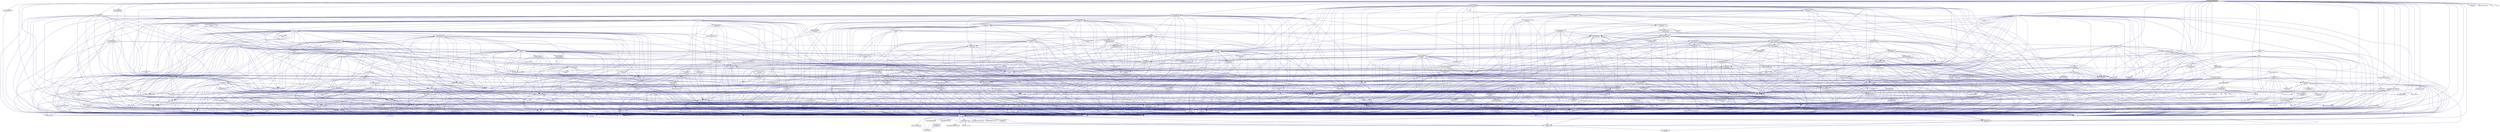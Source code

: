 digraph "command_line_handling.cpp"
{
  edge [fontname="Helvetica",fontsize="10",labelfontname="Helvetica",labelfontsize="10"];
  node [fontname="Helvetica",fontsize="10",shape=record];
  Node0 [label="command_line_handling.cpp",height=0.2,width=0.4,color="black", fillcolor="grey75", style="filled", fontcolor="black"];
  Node0 -> Node1 [color="midnightblue",fontsize="10",style="solid",fontname="Helvetica"];
  Node1 [label="hpx/util/command_line\l_handling.hpp",height=0.2,width=0.4,color="black", fillcolor="white", style="filled",URL="$dc/dbc/command__line__handling_8hpp.html"];
  Node1 -> Node2 [color="midnightblue",fontsize="10",style="solid",fontname="Helvetica"];
  Node2 [label="hpx/config.hpp",height=0.2,width=0.4,color="black", fillcolor="white", style="filled",URL="$d8/dfd/config_8hpp.html"];
  Node2 -> Node3 [color="midnightblue",fontsize="10",style="solid",fontname="Helvetica"];
  Node3 [label="hpx/config/attributes.hpp",height=0.2,width=0.4,color="black", fillcolor="white", style="filled",URL="$df/d6a/attributes_8hpp.html"];
  Node3 -> Node4 [color="midnightblue",fontsize="10",style="solid",fontname="Helvetica"];
  Node4 [label="hpx/config/defines.hpp",height=0.2,width=0.4,color="grey75", fillcolor="white", style="filled"];
  Node3 -> Node5 [color="midnightblue",fontsize="10",style="solid",fontname="Helvetica"];
  Node5 [label="hpx/config/compiler\l_specific.hpp",height=0.2,width=0.4,color="black", fillcolor="white", style="filled",URL="$d2/d97/compiler__specific_8hpp.html"];
  Node5 -> Node4 [color="midnightblue",fontsize="10",style="solid",fontname="Helvetica"];
  Node2 -> Node6 [color="midnightblue",fontsize="10",style="solid",fontname="Helvetica"];
  Node6 [label="hpx/config/branch_hints.hpp",height=0.2,width=0.4,color="black", fillcolor="white", style="filled",URL="$de/d38/branch__hints_8hpp.html"];
  Node2 -> Node5 [color="midnightblue",fontsize="10",style="solid",fontname="Helvetica"];
  Node2 -> Node7 [color="midnightblue",fontsize="10",style="solid",fontname="Helvetica"];
  Node7 [label="hpx/config/constexpr.hpp",height=0.2,width=0.4,color="black", fillcolor="white", style="filled",URL="$d4/dce/constexpr_8hpp.html"];
  Node7 -> Node4 [color="midnightblue",fontsize="10",style="solid",fontname="Helvetica"];
  Node2 -> Node4 [color="midnightblue",fontsize="10",style="solid",fontname="Helvetica"];
  Node2 -> Node8 [color="midnightblue",fontsize="10",style="solid",fontname="Helvetica"];
  Node8 [label="hpx/config/emulate\l_deleted.hpp",height=0.2,width=0.4,color="black", fillcolor="white", style="filled",URL="$d6/de2/emulate__deleted_8hpp.html"];
  Node8 -> Node2 [color="midnightblue",fontsize="10",style="solid",fontname="Helvetica"];
  Node2 -> Node9 [color="midnightblue",fontsize="10",style="solid",fontname="Helvetica"];
  Node9 [label="hpx/config/export_definitions.hpp",height=0.2,width=0.4,color="black", fillcolor="white", style="filled",URL="$d8/df6/config_2export__definitions_8hpp.html"];
  Node2 -> Node10 [color="midnightblue",fontsize="10",style="solid",fontname="Helvetica"];
  Node10 [label="hpx/config/forceinline.hpp",height=0.2,width=0.4,color="black", fillcolor="white", style="filled",URL="$d7/d7f/forceinline_8hpp.html"];
  Node10 -> Node5 [color="midnightblue",fontsize="10",style="solid",fontname="Helvetica"];
  Node2 -> Node11 [color="midnightblue",fontsize="10",style="solid",fontname="Helvetica"];
  Node11 [label="hpx/config/manual_profiling.hpp",height=0.2,width=0.4,color="black", fillcolor="white", style="filled",URL="$de/d75/manual__profiling_8hpp.html"];
  Node2 -> Node12 [color="midnightblue",fontsize="10",style="solid",fontname="Helvetica"];
  Node12 [label="hpx/config/version.hpp",height=0.2,width=0.4,color="black", fillcolor="white", style="filled",URL="$d5/ddd/config_2version_8hpp.html"];
  Node12 -> Node2 [color="midnightblue",fontsize="10",style="solid",fontname="Helvetica"];
  Node12 -> Node9 [color="midnightblue",fontsize="10",style="solid",fontname="Helvetica"];
  Node12 -> Node13 [color="midnightblue",fontsize="10",style="solid",fontname="Helvetica"];
  Node13 [label="hpx/util/detail/pp\l/cat.hpp",height=0.2,width=0.4,color="black", fillcolor="white", style="filled",URL="$d0/d47/cat_8hpp.html"];
  Node13 -> Node14 [color="midnightblue",fontsize="10",style="solid",fontname="Helvetica"];
  Node14 [label="hpx/util/detail/pp\l/config.hpp",height=0.2,width=0.4,color="black", fillcolor="white", style="filled",URL="$d2/d1a/util_2detail_2pp_2config_8hpp.html"];
  Node12 -> Node15 [color="midnightblue",fontsize="10",style="solid",fontname="Helvetica"];
  Node15 [label="boost/version.hpp",height=0.2,width=0.4,color="grey75", fillcolor="white", style="filled"];
  Node2 -> Node15 [color="midnightblue",fontsize="10",style="solid",fontname="Helvetica"];
  Node2 -> Node13 [color="midnightblue",fontsize="10",style="solid",fontname="Helvetica"];
  Node2 -> Node16 [color="midnightblue",fontsize="10",style="solid",fontname="Helvetica"];
  Node16 [label="hpx/util/detail/pp\l/stringize.hpp",height=0.2,width=0.4,color="black", fillcolor="white", style="filled",URL="$de/ded/stringize_8hpp.html"];
  Node16 -> Node14 [color="midnightblue",fontsize="10",style="solid",fontname="Helvetica"];
  Node1 -> Node17 [color="midnightblue",fontsize="10",style="solid",fontname="Helvetica"];
  Node17 [label="hpx/hpx_init.hpp",height=0.2,width=0.4,color="black", fillcolor="white", style="filled",URL="$d5/df5/hpx__init_8hpp.html"];
  Node17 -> Node2 [color="midnightblue",fontsize="10",style="solid",fontname="Helvetica"];
  Node17 -> Node18 [color="midnightblue",fontsize="10",style="solid",fontname="Helvetica"];
  Node18 [label="hpx/hpx_finalize.hpp",height=0.2,width=0.4,color="black", fillcolor="white", style="filled",URL="$d0/d0c/hpx__finalize_8hpp.html"];
  Node18 -> Node2 [color="midnightblue",fontsize="10",style="solid",fontname="Helvetica"];
  Node18 -> Node19 [color="midnightblue",fontsize="10",style="solid",fontname="Helvetica"];
  Node19 [label="hpx/exception_fwd.hpp",height=0.2,width=0.4,color="black", fillcolor="white", style="filled",URL="$de/dd9/exception__fwd_8hpp.html"];
  Node19 -> Node2 [color="midnightblue",fontsize="10",style="solid",fontname="Helvetica"];
  Node19 -> Node20 [color="midnightblue",fontsize="10",style="solid",fontname="Helvetica"];
  Node20 [label="hpx/error.hpp",height=0.2,width=0.4,color="black", fillcolor="white", style="filled",URL="$d9/d99/error_8hpp.html"];
  Node20 -> Node2 [color="midnightblue",fontsize="10",style="solid",fontname="Helvetica"];
  Node20 -> Node21 [color="midnightblue",fontsize="10",style="solid",fontname="Helvetica"];
  Node21 [label="boost/system/error\l_code.hpp",height=0.2,width=0.4,color="grey75", fillcolor="white", style="filled"];
  Node20 -> Node22 [color="midnightblue",fontsize="10",style="solid",fontname="Helvetica"];
  Node22 [label="string",height=0.2,width=0.4,color="grey75", fillcolor="white", style="filled"];
  Node19 -> Node23 [color="midnightblue",fontsize="10",style="solid",fontname="Helvetica"];
  Node23 [label="hpx/throw_exception.hpp",height=0.2,width=0.4,color="black", fillcolor="white", style="filled",URL="$d7/d3a/throw__exception_8hpp.html"];
  Node23 -> Node2 [color="midnightblue",fontsize="10",style="solid",fontname="Helvetica"];
  Node23 -> Node20 [color="midnightblue",fontsize="10",style="solid",fontname="Helvetica"];
  Node23 -> Node19 [color="midnightblue",fontsize="10",style="solid",fontname="Helvetica"];
  Node23 -> Node24 [color="midnightblue",fontsize="10",style="solid",fontname="Helvetica"];
  Node24 [label="boost/current_function.hpp",height=0.2,width=0.4,color="grey75", fillcolor="white", style="filled"];
  Node23 -> Node21 [color="midnightblue",fontsize="10",style="solid",fontname="Helvetica"];
  Node23 -> Node25 [color="midnightblue",fontsize="10",style="solid",fontname="Helvetica"];
  Node25 [label="exception",height=0.2,width=0.4,color="grey75", fillcolor="white", style="filled"];
  Node23 -> Node22 [color="midnightblue",fontsize="10",style="solid",fontname="Helvetica"];
  Node23 -> Node26 [color="midnightblue",fontsize="10",style="solid",fontname="Helvetica"];
  Node26 [label="hpx/config/warnings\l_prefix.hpp",height=0.2,width=0.4,color="black", fillcolor="white", style="filled",URL="$dd/d54/warnings__prefix_8hpp.html"];
  Node26 -> Node2 [color="midnightblue",fontsize="10",style="solid",fontname="Helvetica"];
  Node23 -> Node27 [color="midnightblue",fontsize="10",style="solid",fontname="Helvetica"];
  Node27 [label="hpx/config/warnings\l_suffix.hpp",height=0.2,width=0.4,color="black", fillcolor="white", style="filled",URL="$dc/dd1/warnings__suffix_8hpp.html"];
  Node27 -> Node2 [color="midnightblue",fontsize="10",style="solid",fontname="Helvetica"];
  Node17 -> Node28 [color="midnightblue",fontsize="10",style="solid",fontname="Helvetica"];
  Node28 [label="hpx/runtime/runtime\l_mode.hpp",height=0.2,width=0.4,color="black", fillcolor="white", style="filled",URL="$dc/d89/runtime__mode_8hpp.html"];
  Node28 -> Node2 [color="midnightblue",fontsize="10",style="solid",fontname="Helvetica"];
  Node28 -> Node22 [color="midnightblue",fontsize="10",style="solid",fontname="Helvetica"];
  Node17 -> Node29 [color="midnightblue",fontsize="10",style="solid",fontname="Helvetica"];
  Node29 [label="hpx/runtime/shutdown\l_function.hpp",height=0.2,width=0.4,color="black", fillcolor="white", style="filled",URL="$d3/def/shutdown__function_8hpp.html"];
  Node29 -> Node2 [color="midnightblue",fontsize="10",style="solid",fontname="Helvetica"];
  Node29 -> Node30 [color="midnightblue",fontsize="10",style="solid",fontname="Helvetica"];
  Node30 [label="hpx/util/unique_function.hpp",height=0.2,width=0.4,color="black", fillcolor="white", style="filled",URL="$da/d32/unique__function_8hpp.html"];
  Node30 -> Node2 [color="midnightblue",fontsize="10",style="solid",fontname="Helvetica"];
  Node30 -> Node31 [color="midnightblue",fontsize="10",style="solid",fontname="Helvetica"];
  Node31 [label="hpx/runtime/serialization\l/serialization_fwd.hpp",height=0.2,width=0.4,color="black", fillcolor="white", style="filled",URL="$d4/d93/serialization__fwd_8hpp.html"];
  Node31 -> Node2 [color="midnightblue",fontsize="10",style="solid",fontname="Helvetica"];
  Node31 -> Node32 [color="midnightblue",fontsize="10",style="solid",fontname="Helvetica"];
  Node32 [label="hpx/util/detail/pp\l/strip_parens.hpp",height=0.2,width=0.4,color="black", fillcolor="white", style="filled",URL="$d1/dcf/strip__parens_8hpp.html",tooltip="Defines the HPX_PP_STRIP_PARENS macro. "];
  Node32 -> Node13 [color="midnightblue",fontsize="10",style="solid",fontname="Helvetica"];
  Node31 -> Node33 [color="midnightblue",fontsize="10",style="solid",fontname="Helvetica"];
  Node33 [label="type_traits",height=0.2,width=0.4,color="grey75", fillcolor="white", style="filled"];
  Node30 -> Node34 [color="midnightblue",fontsize="10",style="solid",fontname="Helvetica"];
  Node34 [label="hpx/traits/get_function\l_address.hpp",height=0.2,width=0.4,color="black", fillcolor="white", style="filled",URL="$df/d1c/get__function__address_8hpp.html"];
  Node34 -> Node2 [color="midnightblue",fontsize="10",style="solid",fontname="Helvetica"];
  Node34 -> Node35 [color="midnightblue",fontsize="10",style="solid",fontname="Helvetica"];
  Node35 [label="cstddef",height=0.2,width=0.4,color="grey75", fillcolor="white", style="filled"];
  Node34 -> Node36 [color="midnightblue",fontsize="10",style="solid",fontname="Helvetica"];
  Node36 [label="memory",height=0.2,width=0.4,color="grey75", fillcolor="white", style="filled"];
  Node30 -> Node37 [color="midnightblue",fontsize="10",style="solid",fontname="Helvetica"];
  Node37 [label="hpx/traits/get_function\l_annotation.hpp",height=0.2,width=0.4,color="black", fillcolor="white", style="filled",URL="$db/d2c/get__function__annotation_8hpp.html"];
  Node37 -> Node2 [color="midnightblue",fontsize="10",style="solid",fontname="Helvetica"];
  Node37 -> Node38 [color="midnightblue",fontsize="10",style="solid",fontname="Helvetica"];
  Node38 [label="hpx/util/itt_notify.hpp",height=0.2,width=0.4,color="black", fillcolor="white", style="filled",URL="$de/df9/itt__notify_8hpp.html"];
  Node38 -> Node2 [color="midnightblue",fontsize="10",style="solid",fontname="Helvetica"];
  Node38 -> Node35 [color="midnightblue",fontsize="10",style="solid",fontname="Helvetica"];
  Node38 -> Node39 [color="midnightblue",fontsize="10",style="solid",fontname="Helvetica"];
  Node39 [label="cstdint",height=0.2,width=0.4,color="grey75", fillcolor="white", style="filled"];
  Node38 -> Node40 [color="midnightblue",fontsize="10",style="solid",fontname="Helvetica"];
  Node40 [label="cstring",height=0.2,width=0.4,color="grey75", fillcolor="white", style="filled"];
  Node37 -> Node35 [color="midnightblue",fontsize="10",style="solid",fontname="Helvetica"];
  Node37 -> Node36 [color="midnightblue",fontsize="10",style="solid",fontname="Helvetica"];
  Node30 -> Node41 [color="midnightblue",fontsize="10",style="solid",fontname="Helvetica"];
  Node41 [label="hpx/traits/is_callable.hpp",height=0.2,width=0.4,color="black", fillcolor="white", style="filled",URL="$da/d69/is__callable_8hpp.html"];
  Node41 -> Node2 [color="midnightblue",fontsize="10",style="solid",fontname="Helvetica"];
  Node41 -> Node42 [color="midnightblue",fontsize="10",style="solid",fontname="Helvetica"];
  Node42 [label="hpx/util/always_void.hpp",height=0.2,width=0.4,color="black", fillcolor="white", style="filled",URL="$d0/d88/always__void_8hpp.html"];
  Node41 -> Node43 [color="midnightblue",fontsize="10",style="solid",fontname="Helvetica"];
  Node43 [label="hpx/util/result_of.hpp",height=0.2,width=0.4,color="black", fillcolor="white", style="filled",URL="$dd/d4f/result__of_8hpp.html"];
  Node43 -> Node2 [color="midnightblue",fontsize="10",style="solid",fontname="Helvetica"];
  Node43 -> Node44 [color="midnightblue",fontsize="10",style="solid",fontname="Helvetica"];
  Node44 [label="boost/ref.hpp",height=0.2,width=0.4,color="grey75", fillcolor="white", style="filled"];
  Node43 -> Node33 [color="midnightblue",fontsize="10",style="solid",fontname="Helvetica"];
  Node43 -> Node45 [color="midnightblue",fontsize="10",style="solid",fontname="Helvetica"];
  Node45 [label="utility",height=0.2,width=0.4,color="grey75", fillcolor="white", style="filled"];
  Node41 -> Node33 [color="midnightblue",fontsize="10",style="solid",fontname="Helvetica"];
  Node30 -> Node46 [color="midnightblue",fontsize="10",style="solid",fontname="Helvetica"];
  Node46 [label="hpx/util/detail/basic\l_function.hpp",height=0.2,width=0.4,color="black", fillcolor="white", style="filled",URL="$dc/da0/basic__function_8hpp.html"];
  Node46 -> Node2 [color="midnightblue",fontsize="10",style="solid",fontname="Helvetica"];
  Node46 -> Node31 [color="midnightblue",fontsize="10",style="solid",fontname="Helvetica"];
  Node46 -> Node34 [color="midnightblue",fontsize="10",style="solid",fontname="Helvetica"];
  Node46 -> Node37 [color="midnightblue",fontsize="10",style="solid",fontname="Helvetica"];
  Node46 -> Node41 [color="midnightblue",fontsize="10",style="solid",fontname="Helvetica"];
  Node46 -> Node47 [color="midnightblue",fontsize="10",style="solid",fontname="Helvetica"];
  Node47 [label="hpx/util/detail/empty\l_function.hpp",height=0.2,width=0.4,color="black", fillcolor="white", style="filled",URL="$d6/d4d/empty__function_8hpp.html"];
  Node47 -> Node23 [color="midnightblue",fontsize="10",style="solid",fontname="Helvetica"];
  Node47 -> Node48 [color="midnightblue",fontsize="10",style="solid",fontname="Helvetica"];
  Node48 [label="hpx/util/detail/function\l_registration.hpp",height=0.2,width=0.4,color="black", fillcolor="white", style="filled",URL="$df/d7b/function__registration_8hpp.html"];
  Node48 -> Node2 [color="midnightblue",fontsize="10",style="solid",fontname="Helvetica"];
  Node48 -> Node49 [color="midnightblue",fontsize="10",style="solid",fontname="Helvetica"];
  Node49 [label="hpx/util/demangle_helper.hpp",height=0.2,width=0.4,color="black", fillcolor="white", style="filled",URL="$dc/db2/demangle__helper_8hpp.html"];
  Node49 -> Node2 [color="midnightblue",fontsize="10",style="solid",fontname="Helvetica"];
  Node49 -> Node50 [color="midnightblue",fontsize="10",style="solid",fontname="Helvetica"];
  Node50 [label="typeinfo",height=0.2,width=0.4,color="grey75", fillcolor="white", style="filled"];
  Node48 -> Node16 [color="midnightblue",fontsize="10",style="solid",fontname="Helvetica"];
  Node48 -> Node32 [color="midnightblue",fontsize="10",style="solid",fontname="Helvetica"];
  Node48 -> Node33 [color="midnightblue",fontsize="10",style="solid",fontname="Helvetica"];
  Node46 -> Node51 [color="midnightblue",fontsize="10",style="solid",fontname="Helvetica"];
  Node51 [label="hpx/util/detail/vtable\l/serializable_function\l_vtable.hpp",height=0.2,width=0.4,color="black", fillcolor="white", style="filled",URL="$de/d38/serializable__function__vtable_8hpp.html"];
  Node51 -> Node2 [color="midnightblue",fontsize="10",style="solid",fontname="Helvetica"];
  Node51 -> Node52 [color="midnightblue",fontsize="10",style="solid",fontname="Helvetica"];
  Node52 [label="hpx/runtime/serialization\l/detail/polymorphic_intrusive\l_factory.hpp",height=0.2,width=0.4,color="black", fillcolor="white", style="filled",URL="$dd/d93/polymorphic__intrusive__factory_8hpp.html"];
  Node52 -> Node2 [color="midnightblue",fontsize="10",style="solid",fontname="Helvetica"];
  Node52 -> Node31 [color="midnightblue",fontsize="10",style="solid",fontname="Helvetica"];
  Node52 -> Node49 [color="midnightblue",fontsize="10",style="solid",fontname="Helvetica"];
  Node52 -> Node16 [color="midnightblue",fontsize="10",style="solid",fontname="Helvetica"];
  Node52 -> Node53 [color="midnightblue",fontsize="10",style="solid",fontname="Helvetica"];
  Node53 [label="hpx/util/jenkins_hash.hpp",height=0.2,width=0.4,color="black", fillcolor="white", style="filled",URL="$dc/d6d/jenkins__hash_8hpp.html"];
  Node53 -> Node2 [color="midnightblue",fontsize="10",style="solid",fontname="Helvetica"];
  Node53 -> Node54 [color="midnightblue",fontsize="10",style="solid",fontname="Helvetica"];
  Node54 [label="cstdlib",height=0.2,width=0.4,color="grey75", fillcolor="white", style="filled"];
  Node53 -> Node35 [color="midnightblue",fontsize="10",style="solid",fontname="Helvetica"];
  Node53 -> Node39 [color="midnightblue",fontsize="10",style="solid",fontname="Helvetica"];
  Node53 -> Node40 [color="midnightblue",fontsize="10",style="solid",fontname="Helvetica"];
  Node53 -> Node22 [color="midnightblue",fontsize="10",style="solid",fontname="Helvetica"];
  Node53 -> Node45 [color="midnightblue",fontsize="10",style="solid",fontname="Helvetica"];
  Node52 -> Node22 [color="midnightblue",fontsize="10",style="solid",fontname="Helvetica"];
  Node52 -> Node55 [color="midnightblue",fontsize="10",style="solid",fontname="Helvetica"];
  Node55 [label="unordered_map",height=0.2,width=0.4,color="grey75", fillcolor="white", style="filled"];
  Node51 -> Node48 [color="midnightblue",fontsize="10",style="solid",fontname="Helvetica"];
  Node51 -> Node56 [color="midnightblue",fontsize="10",style="solid",fontname="Helvetica"];
  Node56 [label="hpx/util/detail/vtable\l/serializable_vtable.hpp",height=0.2,width=0.4,color="black", fillcolor="white", style="filled",URL="$dd/d66/serializable__vtable_8hpp.html"];
  Node56 -> Node2 [color="midnightblue",fontsize="10",style="solid",fontname="Helvetica"];
  Node56 -> Node31 [color="midnightblue",fontsize="10",style="solid",fontname="Helvetica"];
  Node56 -> Node57 [color="midnightblue",fontsize="10",style="solid",fontname="Helvetica"];
  Node57 [label="hpx/util/detail/vtable\l/vtable.hpp",height=0.2,width=0.4,color="black", fillcolor="white", style="filled",URL="$d0/d6c/vtable_8hpp.html"];
  Node57 -> Node2 [color="midnightblue",fontsize="10",style="solid",fontname="Helvetica"];
  Node57 -> Node35 [color="midnightblue",fontsize="10",style="solid",fontname="Helvetica"];
  Node57 -> Node36 [color="midnightblue",fontsize="10",style="solid",fontname="Helvetica"];
  Node57 -> Node33 [color="midnightblue",fontsize="10",style="solid",fontname="Helvetica"];
  Node57 -> Node50 [color="midnightblue",fontsize="10",style="solid",fontname="Helvetica"];
  Node57 -> Node45 [color="midnightblue",fontsize="10",style="solid",fontname="Helvetica"];
  Node51 -> Node57 [color="midnightblue",fontsize="10",style="solid",fontname="Helvetica"];
  Node51 -> Node22 [color="midnightblue",fontsize="10",style="solid",fontname="Helvetica"];
  Node51 -> Node33 [color="midnightblue",fontsize="10",style="solid",fontname="Helvetica"];
  Node46 -> Node56 [color="midnightblue",fontsize="10",style="solid",fontname="Helvetica"];
  Node46 -> Node57 [color="midnightblue",fontsize="10",style="solid",fontname="Helvetica"];
  Node46 -> Node35 [color="midnightblue",fontsize="10",style="solid",fontname="Helvetica"];
  Node46 -> Node40 [color="midnightblue",fontsize="10",style="solid",fontname="Helvetica"];
  Node46 -> Node22 [color="midnightblue",fontsize="10",style="solid",fontname="Helvetica"];
  Node46 -> Node33 [color="midnightblue",fontsize="10",style="solid",fontname="Helvetica"];
  Node46 -> Node50 [color="midnightblue",fontsize="10",style="solid",fontname="Helvetica"];
  Node46 -> Node45 [color="midnightblue",fontsize="10",style="solid",fontname="Helvetica"];
  Node30 -> Node48 [color="midnightblue",fontsize="10",style="solid",fontname="Helvetica"];
  Node30 -> Node58 [color="midnightblue",fontsize="10",style="solid",fontname="Helvetica"];
  Node58 [label="hpx/util/detail/vtable\l/unique_function_vtable.hpp",height=0.2,width=0.4,color="black", fillcolor="white", style="filled",URL="$d1/d3b/unique__function__vtable_8hpp.html"];
  Node58 -> Node2 [color="midnightblue",fontsize="10",style="solid",fontname="Helvetica"];
  Node58 -> Node47 [color="midnightblue",fontsize="10",style="solid",fontname="Helvetica"];
  Node58 -> Node59 [color="midnightblue",fontsize="10",style="solid",fontname="Helvetica"];
  Node59 [label="hpx/util/detail/vtable\l/callable_vtable.hpp",height=0.2,width=0.4,color="black", fillcolor="white", style="filled",URL="$d8/d67/callable__vtable_8hpp.html"];
  Node59 -> Node2 [color="midnightblue",fontsize="10",style="solid",fontname="Helvetica"];
  Node59 -> Node34 [color="midnightblue",fontsize="10",style="solid",fontname="Helvetica"];
  Node59 -> Node37 [color="midnightblue",fontsize="10",style="solid",fontname="Helvetica"];
  Node59 -> Node57 [color="midnightblue",fontsize="10",style="solid",fontname="Helvetica"];
  Node59 -> Node60 [color="midnightblue",fontsize="10",style="solid",fontname="Helvetica"];
  Node60 [label="hpx/util/invoke.hpp",height=0.2,width=0.4,color="black", fillcolor="white", style="filled",URL="$dd/d31/invoke_8hpp.html"];
  Node60 -> Node2 [color="midnightblue",fontsize="10",style="solid",fontname="Helvetica"];
  Node60 -> Node43 [color="midnightblue",fontsize="10",style="solid",fontname="Helvetica"];
  Node60 -> Node61 [color="midnightblue",fontsize="10",style="solid",fontname="Helvetica"];
  Node61 [label="hpx/util/void_guard.hpp",height=0.2,width=0.4,color="black", fillcolor="white", style="filled",URL="$db/d59/void__guard_8hpp.html"];
  Node61 -> Node2 [color="midnightblue",fontsize="10",style="solid",fontname="Helvetica"];
  Node60 -> Node44 [color="midnightblue",fontsize="10",style="solid",fontname="Helvetica"];
  Node60 -> Node33 [color="midnightblue",fontsize="10",style="solid",fontname="Helvetica"];
  Node60 -> Node45 [color="midnightblue",fontsize="10",style="solid",fontname="Helvetica"];
  Node59 -> Node35 [color="midnightblue",fontsize="10",style="solid",fontname="Helvetica"];
  Node59 -> Node45 [color="midnightblue",fontsize="10",style="solid",fontname="Helvetica"];
  Node58 -> Node57 [color="midnightblue",fontsize="10",style="solid",fontname="Helvetica"];
  Node58 -> Node60 [color="midnightblue",fontsize="10",style="solid",fontname="Helvetica"];
  Node58 -> Node33 [color="midnightblue",fontsize="10",style="solid",fontname="Helvetica"];
  Node58 -> Node45 [color="midnightblue",fontsize="10",style="solid",fontname="Helvetica"];
  Node30 -> Node57 [color="midnightblue",fontsize="10",style="solid",fontname="Helvetica"];
  Node30 -> Node62 [color="midnightblue",fontsize="10",style="solid",fontname="Helvetica"];
  Node62 [label="hpx/util_fwd.hpp",height=0.2,width=0.4,color="black", fillcolor="white", style="filled",URL="$d4/d46/util__fwd_8hpp.html"];
  Node62 -> Node2 [color="midnightblue",fontsize="10",style="solid",fontname="Helvetica"];
  Node30 -> Node35 [color="midnightblue",fontsize="10",style="solid",fontname="Helvetica"];
  Node30 -> Node33 [color="midnightblue",fontsize="10",style="solid",fontname="Helvetica"];
  Node30 -> Node45 [color="midnightblue",fontsize="10",style="solid",fontname="Helvetica"];
  Node17 -> Node63 [color="midnightblue",fontsize="10",style="solid",fontname="Helvetica"];
  Node63 [label="hpx/runtime/startup\l_function.hpp",height=0.2,width=0.4,color="black", fillcolor="white", style="filled",URL="$d4/dd0/startup__function_8hpp.html"];
  Node63 -> Node2 [color="midnightblue",fontsize="10",style="solid",fontname="Helvetica"];
  Node63 -> Node30 [color="midnightblue",fontsize="10",style="solid",fontname="Helvetica"];
  Node17 -> Node64 [color="midnightblue",fontsize="10",style="solid",fontname="Helvetica"];
  Node64 [label="hpx/util/function.hpp",height=0.2,width=0.4,color="black", fillcolor="white", style="filled",URL="$d7/d7c/function_8hpp.html"];
  Node64 -> Node2 [color="midnightblue",fontsize="10",style="solid",fontname="Helvetica"];
  Node64 -> Node31 [color="midnightblue",fontsize="10",style="solid",fontname="Helvetica"];
  Node64 -> Node34 [color="midnightblue",fontsize="10",style="solid",fontname="Helvetica"];
  Node64 -> Node37 [color="midnightblue",fontsize="10",style="solid",fontname="Helvetica"];
  Node64 -> Node41 [color="midnightblue",fontsize="10",style="solid",fontname="Helvetica"];
  Node64 -> Node46 [color="midnightblue",fontsize="10",style="solid",fontname="Helvetica"];
  Node64 -> Node48 [color="midnightblue",fontsize="10",style="solid",fontname="Helvetica"];
  Node64 -> Node65 [color="midnightblue",fontsize="10",style="solid",fontname="Helvetica"];
  Node65 [label="hpx/util/detail/vtable\l/function_vtable.hpp",height=0.2,width=0.4,color="black", fillcolor="white", style="filled",URL="$db/dac/function__vtable_8hpp.html"];
  Node65 -> Node2 [color="midnightblue",fontsize="10",style="solid",fontname="Helvetica"];
  Node65 -> Node66 [color="midnightblue",fontsize="10",style="solid",fontname="Helvetica"];
  Node66 [label="hpx/util/detail/vtable\l/copyable_vtable.hpp",height=0.2,width=0.4,color="black", fillcolor="white", style="filled",URL="$db/d2f/copyable__vtable_8hpp.html"];
  Node66 -> Node2 [color="midnightblue",fontsize="10",style="solid",fontname="Helvetica"];
  Node66 -> Node57 [color="midnightblue",fontsize="10",style="solid",fontname="Helvetica"];
  Node65 -> Node58 [color="midnightblue",fontsize="10",style="solid",fontname="Helvetica"];
  Node65 -> Node57 [color="midnightblue",fontsize="10",style="solid",fontname="Helvetica"];
  Node64 -> Node57 [color="midnightblue",fontsize="10",style="solid",fontname="Helvetica"];
  Node64 -> Node62 [color="midnightblue",fontsize="10",style="solid",fontname="Helvetica"];
  Node64 -> Node35 [color="midnightblue",fontsize="10",style="solid",fontname="Helvetica"];
  Node64 -> Node33 [color="midnightblue",fontsize="10",style="solid",fontname="Helvetica"];
  Node64 -> Node45 [color="midnightblue",fontsize="10",style="solid",fontname="Helvetica"];
  Node17 -> Node67 [color="midnightblue",fontsize="10",style="solid",fontname="Helvetica"];
  Node67 [label="boost/program_options\l/options_description.hpp",height=0.2,width=0.4,color="grey75", fillcolor="white", style="filled"];
  Node17 -> Node68 [color="midnightblue",fontsize="10",style="solid",fontname="Helvetica"];
  Node68 [label="boost/program_options\l/variables_map.hpp",height=0.2,width=0.4,color="grey75", fillcolor="white", style="filled"];
  Node17 -> Node22 [color="midnightblue",fontsize="10",style="solid",fontname="Helvetica"];
  Node17 -> Node69 [color="midnightblue",fontsize="10",style="solid",fontname="Helvetica"];
  Node69 [label="vector",height=0.2,width=0.4,color="grey75", fillcolor="white", style="filled"];
  Node17 -> Node70 [color="midnightblue",fontsize="10",style="solid",fontname="Helvetica"];
  Node70 [label="hpx/hpx_init_impl.hpp",height=0.2,width=0.4,color="black", fillcolor="white", style="filled",URL="$d3/d6b/hpx__init__impl_8hpp.html"];
  Node70 -> Node17 [color="midnightblue",fontsize="10",style="solid",fontname="Helvetica"];
  Node70 -> Node71 [color="midnightblue",fontsize="10",style="solid",fontname="Helvetica"];
  Node71 [label="hpx/hpx_user_main_config.hpp",height=0.2,width=0.4,color="black", fillcolor="white", style="filled",URL="$d1/d4e/hpx__user__main__config_8hpp.html"];
  Node71 -> Node2 [color="midnightblue",fontsize="10",style="solid",fontname="Helvetica"];
  Node71 -> Node22 [color="midnightblue",fontsize="10",style="solid",fontname="Helvetica"];
  Node71 -> Node69 [color="midnightblue",fontsize="10",style="solid",fontname="Helvetica"];
  Node70 -> Node28 [color="midnightblue",fontsize="10",style="solid",fontname="Helvetica"];
  Node70 -> Node29 [color="midnightblue",fontsize="10",style="solid",fontname="Helvetica"];
  Node70 -> Node63 [color="midnightblue",fontsize="10",style="solid",fontname="Helvetica"];
  Node70 -> Node72 [color="midnightblue",fontsize="10",style="solid",fontname="Helvetica"];
  Node72 [label="hpx/util/assert.hpp",height=0.2,width=0.4,color="black", fillcolor="white", style="filled",URL="$d2/d54/assert_8hpp.html"];
  Node72 -> Node2 [color="midnightblue",fontsize="10",style="solid",fontname="Helvetica"];
  Node72 -> Node73 [color="midnightblue",fontsize="10",style="solid",fontname="Helvetica"];
  Node73 [label="assert.h",height=0.2,width=0.4,color="grey75", fillcolor="white", style="filled"];
  Node72 -> Node24 [color="midnightblue",fontsize="10",style="solid",fontname="Helvetica"];
  Node72 -> Node54 [color="midnightblue",fontsize="10",style="solid",fontname="Helvetica"];
  Node72 -> Node74 [color="midnightblue",fontsize="10",style="solid",fontname="Helvetica"];
  Node74 [label="iostream",height=0.2,width=0.4,color="grey75", fillcolor="white", style="filled"];
  Node70 -> Node75 [color="midnightblue",fontsize="10",style="solid",fontname="Helvetica"];
  Node75 [label="hpx/util/bind.hpp",height=0.2,width=0.4,color="black", fillcolor="white", style="filled",URL="$d3/df8/util_2bind_8hpp.html"];
  Node75 -> Node2 [color="midnightblue",fontsize="10",style="solid",fontname="Helvetica"];
  Node75 -> Node34 [color="midnightblue",fontsize="10",style="solid",fontname="Helvetica"];
  Node75 -> Node37 [color="midnightblue",fontsize="10",style="solid",fontname="Helvetica"];
  Node75 -> Node76 [color="midnightblue",fontsize="10",style="solid",fontname="Helvetica"];
  Node76 [label="hpx/traits/is_action.hpp",height=0.2,width=0.4,color="black", fillcolor="white", style="filled",URL="$db/df7/is__action_8hpp.html"];
  Node76 -> Node2 [color="midnightblue",fontsize="10",style="solid",fontname="Helvetica"];
  Node76 -> Node42 [color="midnightblue",fontsize="10",style="solid",fontname="Helvetica"];
  Node76 -> Node77 [color="midnightblue",fontsize="10",style="solid",fontname="Helvetica"];
  Node77 [label="hpx/util/decay.hpp",height=0.2,width=0.4,color="black", fillcolor="white", style="filled",URL="$df/d37/decay_8hpp.html"];
  Node77 -> Node2 [color="midnightblue",fontsize="10",style="solid",fontname="Helvetica"];
  Node77 -> Node44 [color="midnightblue",fontsize="10",style="solid",fontname="Helvetica"];
  Node77 -> Node78 [color="midnightblue",fontsize="10",style="solid",fontname="Helvetica"];
  Node78 [label="functional",height=0.2,width=0.4,color="grey75", fillcolor="white", style="filled"];
  Node77 -> Node33 [color="midnightblue",fontsize="10",style="solid",fontname="Helvetica"];
  Node77 -> Node45 [color="midnightblue",fontsize="10",style="solid",fontname="Helvetica"];
  Node76 -> Node33 [color="midnightblue",fontsize="10",style="solid",fontname="Helvetica"];
  Node75 -> Node79 [color="midnightblue",fontsize="10",style="solid",fontname="Helvetica"];
  Node79 [label="hpx/traits/is_bind\l_expression.hpp",height=0.2,width=0.4,color="black", fillcolor="white", style="filled",URL="$dc/dd6/is__bind__expression_8hpp.html"];
  Node79 -> Node2 [color="midnightblue",fontsize="10",style="solid",fontname="Helvetica"];
  Node79 -> Node33 [color="midnightblue",fontsize="10",style="solid",fontname="Helvetica"];
  Node75 -> Node80 [color="midnightblue",fontsize="10",style="solid",fontname="Helvetica"];
  Node80 [label="hpx/traits/is_placeholder.hpp",height=0.2,width=0.4,color="black", fillcolor="white", style="filled",URL="$d8/dbb/is__placeholder_8hpp.html"];
  Node80 -> Node2 [color="midnightblue",fontsize="10",style="solid",fontname="Helvetica"];
  Node80 -> Node81 [color="midnightblue",fontsize="10",style="solid",fontname="Helvetica"];
  Node81 [label="boost/bind/arg.hpp",height=0.2,width=0.4,color="grey75", fillcolor="white", style="filled"];
  Node80 -> Node33 [color="midnightblue",fontsize="10",style="solid",fontname="Helvetica"];
  Node75 -> Node72 [color="midnightblue",fontsize="10",style="solid",fontname="Helvetica"];
  Node75 -> Node77 [color="midnightblue",fontsize="10",style="solid",fontname="Helvetica"];
  Node75 -> Node82 [color="midnightblue",fontsize="10",style="solid",fontname="Helvetica"];
  Node82 [label="hpx/util/detail/pack.hpp",height=0.2,width=0.4,color="black", fillcolor="white", style="filled",URL="$d3/d83/pack_8hpp.html"];
  Node82 -> Node2 [color="midnightblue",fontsize="10",style="solid",fontname="Helvetica"];
  Node82 -> Node35 [color="midnightblue",fontsize="10",style="solid",fontname="Helvetica"];
  Node82 -> Node33 [color="midnightblue",fontsize="10",style="solid",fontname="Helvetica"];
  Node75 -> Node60 [color="midnightblue",fontsize="10",style="solid",fontname="Helvetica"];
  Node75 -> Node83 [color="midnightblue",fontsize="10",style="solid",fontname="Helvetica"];
  Node83 [label="hpx/util/invoke_fused.hpp",height=0.2,width=0.4,color="black", fillcolor="white", style="filled",URL="$d7/dc9/invoke__fused_8hpp.html"];
  Node83 -> Node2 [color="midnightblue",fontsize="10",style="solid",fontname="Helvetica"];
  Node83 -> Node82 [color="midnightblue",fontsize="10",style="solid",fontname="Helvetica"];
  Node83 -> Node60 [color="midnightblue",fontsize="10",style="solid",fontname="Helvetica"];
  Node83 -> Node43 [color="midnightblue",fontsize="10",style="solid",fontname="Helvetica"];
  Node83 -> Node84 [color="midnightblue",fontsize="10",style="solid",fontname="Helvetica"];
  Node84 [label="hpx/util/tuple.hpp",height=0.2,width=0.4,color="black", fillcolor="white", style="filled",URL="$d3/d6f/tuple_8hpp.html"];
  Node84 -> Node2 [color="midnightblue",fontsize="10",style="solid",fontname="Helvetica"];
  Node84 -> Node85 [color="midnightblue",fontsize="10",style="solid",fontname="Helvetica"];
  Node85 [label="hpx/runtime/serialization\l/detail/non_default_constructible.hpp",height=0.2,width=0.4,color="black", fillcolor="white", style="filled",URL="$d7/d22/non__default__constructible_8hpp.html"];
  Node85 -> Node2 [color="midnightblue",fontsize="10",style="solid",fontname="Helvetica"];
  Node85 -> Node36 [color="midnightblue",fontsize="10",style="solid",fontname="Helvetica"];
  Node84 -> Node86 [color="midnightblue",fontsize="10",style="solid",fontname="Helvetica"];
  Node86 [label="hpx/traits/is_bitwise\l_serializable.hpp",height=0.2,width=0.4,color="black", fillcolor="white", style="filled",URL="$db/d2a/is__bitwise__serializable_8hpp.html"];
  Node86 -> Node2 [color="midnightblue",fontsize="10",style="solid",fontname="Helvetica"];
  Node86 -> Node33 [color="midnightblue",fontsize="10",style="solid",fontname="Helvetica"];
  Node84 -> Node77 [color="midnightblue",fontsize="10",style="solid",fontname="Helvetica"];
  Node84 -> Node82 [color="midnightblue",fontsize="10",style="solid",fontname="Helvetica"];
  Node84 -> Node87 [color="midnightblue",fontsize="10",style="solid",fontname="Helvetica"];
  Node87 [label="boost/array.hpp",height=0.2,width=0.4,color="grey75", fillcolor="white", style="filled"];
  Node84 -> Node88 [color="midnightblue",fontsize="10",style="solid",fontname="Helvetica"];
  Node88 [label="boost/type_traits/integral\l_constant.hpp",height=0.2,width=0.4,color="grey75", fillcolor="white", style="filled"];
  Node84 -> Node89 [color="midnightblue",fontsize="10",style="solid",fontname="Helvetica"];
  Node89 [label="array",height=0.2,width=0.4,color="grey75", fillcolor="white", style="filled"];
  Node84 -> Node90 [color="midnightblue",fontsize="10",style="solid",fontname="Helvetica"];
  Node90 [label="algorithm",height=0.2,width=0.4,color="grey75", fillcolor="white", style="filled"];
  Node84 -> Node35 [color="midnightblue",fontsize="10",style="solid",fontname="Helvetica"];
  Node84 -> Node33 [color="midnightblue",fontsize="10",style="solid",fontname="Helvetica"];
  Node84 -> Node45 [color="midnightblue",fontsize="10",style="solid",fontname="Helvetica"];
  Node83 -> Node61 [color="midnightblue",fontsize="10",style="solid",fontname="Helvetica"];
  Node83 -> Node35 [color="midnightblue",fontsize="10",style="solid",fontname="Helvetica"];
  Node83 -> Node33 [color="midnightblue",fontsize="10",style="solid",fontname="Helvetica"];
  Node83 -> Node45 [color="midnightblue",fontsize="10",style="solid",fontname="Helvetica"];
  Node75 -> Node43 [color="midnightblue",fontsize="10",style="solid",fontname="Helvetica"];
  Node75 -> Node84 [color="midnightblue",fontsize="10",style="solid",fontname="Helvetica"];
  Node75 -> Node35 [color="midnightblue",fontsize="10",style="solid",fontname="Helvetica"];
  Node75 -> Node33 [color="midnightblue",fontsize="10",style="solid",fontname="Helvetica"];
  Node75 -> Node45 [color="midnightblue",fontsize="10",style="solid",fontname="Helvetica"];
  Node70 -> Node91 [color="midnightblue",fontsize="10",style="solid",fontname="Helvetica"];
  Node91 [label="hpx/util/find_prefix.hpp",height=0.2,width=0.4,color="black", fillcolor="white", style="filled",URL="$d4/d6a/find__prefix_8hpp.html"];
  Node91 -> Node2 [color="midnightblue",fontsize="10",style="solid",fontname="Helvetica"];
  Node91 -> Node22 [color="midnightblue",fontsize="10",style="solid",fontname="Helvetica"];
  Node70 -> Node64 [color="midnightblue",fontsize="10",style="solid",fontname="Helvetica"];
  Node70 -> Node67 [color="midnightblue",fontsize="10",style="solid",fontname="Helvetica"];
  Node70 -> Node68 [color="midnightblue",fontsize="10",style="solid",fontname="Helvetica"];
  Node70 -> Node22 [color="midnightblue",fontsize="10",style="solid",fontname="Helvetica"];
  Node70 -> Node45 [color="midnightblue",fontsize="10",style="solid",fontname="Helvetica"];
  Node70 -> Node69 [color="midnightblue",fontsize="10",style="solid",fontname="Helvetica"];
  Node1 -> Node28 [color="midnightblue",fontsize="10",style="solid",fontname="Helvetica"];
  Node1 -> Node64 [color="midnightblue",fontsize="10",style="solid",fontname="Helvetica"];
  Node1 -> Node92 [color="midnightblue",fontsize="10",style="solid",fontname="Helvetica"];
  Node92 [label="hpx/util/manage_config.hpp",height=0.2,width=0.4,color="black", fillcolor="white", style="filled",URL="$d4/d01/manage__config_8hpp.html"];
  Node92 -> Node2 [color="midnightblue",fontsize="10",style="solid",fontname="Helvetica"];
  Node92 -> Node93 [color="midnightblue",fontsize="10",style="solid",fontname="Helvetica"];
  Node93 [label="hpx/util/safe_lexical\l_cast.hpp",height=0.2,width=0.4,color="black", fillcolor="white", style="filled",URL="$d2/d60/safe__lexical__cast_8hpp.html"];
  Node93 -> Node2 [color="midnightblue",fontsize="10",style="solid",fontname="Helvetica"];
  Node93 -> Node94 [color="midnightblue",fontsize="10",style="solid",fontname="Helvetica"];
  Node94 [label="boost/lexical_cast.hpp",height=0.2,width=0.4,color="grey75", fillcolor="white", style="filled"];
  Node93 -> Node22 [color="midnightblue",fontsize="10",style="solid",fontname="Helvetica"];
  Node93 -> Node33 [color="midnightblue",fontsize="10",style="solid",fontname="Helvetica"];
  Node92 -> Node95 [color="midnightblue",fontsize="10",style="solid",fontname="Helvetica"];
  Node95 [label="map",height=0.2,width=0.4,color="grey75", fillcolor="white", style="filled"];
  Node92 -> Node22 [color="midnightblue",fontsize="10",style="solid",fontname="Helvetica"];
  Node92 -> Node69 [color="midnightblue",fontsize="10",style="solid",fontname="Helvetica"];
  Node92 -> Node26 [color="midnightblue",fontsize="10",style="solid",fontname="Helvetica"];
  Node92 -> Node27 [color="midnightblue",fontsize="10",style="solid",fontname="Helvetica"];
  Node1 -> Node96 [color="midnightblue",fontsize="10",style="solid",fontname="Helvetica"];
  Node96 [label="hpx/util/runtime_configuration.hpp",height=0.2,width=0.4,color="black", fillcolor="white", style="filled",URL="$d6/dbd/runtime__configuration_8hpp.html"];
  Node96 -> Node2 [color="midnightblue",fontsize="10",style="solid",fontname="Helvetica"];
  Node96 -> Node97 [color="midnightblue",fontsize="10",style="solid",fontname="Helvetica"];
  Node97 [label="hpx/runtime/agas_fwd.hpp",height=0.2,width=0.4,color="black", fillcolor="white", style="filled",URL="$df/d2a/agas__fwd_8hpp.html"];
  Node97 -> Node2 [color="midnightblue",fontsize="10",style="solid",fontname="Helvetica"];
  Node97 -> Node98 [color="midnightblue",fontsize="10",style="solid",fontname="Helvetica"];
  Node98 [label="hpx/runtime/components\l/component_type.hpp",height=0.2,width=0.4,color="black", fillcolor="white", style="filled",URL="$d3/d08/component__type_8hpp.html"];
  Node98 -> Node2 [color="midnightblue",fontsize="10",style="solid",fontname="Helvetica"];
  Node98 -> Node99 [color="midnightblue",fontsize="10",style="solid",fontname="Helvetica"];
  Node99 [label="hpx/traits/component\l_type_database.hpp",height=0.2,width=0.4,color="black", fillcolor="white", style="filled",URL="$d7/d48/component__type__database_8hpp.html"];
  Node99 -> Node2 [color="midnightblue",fontsize="10",style="solid",fontname="Helvetica"];
  Node99 -> Node39 [color="midnightblue",fontsize="10",style="solid",fontname="Helvetica"];
  Node98 -> Node72 [color="midnightblue",fontsize="10",style="solid",fontname="Helvetica"];
  Node98 -> Node32 [color="midnightblue",fontsize="10",style="solid",fontname="Helvetica"];
  Node98 -> Node39 [color="midnightblue",fontsize="10",style="solid",fontname="Helvetica"];
  Node98 -> Node22 [color="midnightblue",fontsize="10",style="solid",fontname="Helvetica"];
  Node97 -> Node64 [color="midnightblue",fontsize="10",style="solid",fontname="Helvetica"];
  Node97 -> Node22 [color="midnightblue",fontsize="10",style="solid",fontname="Helvetica"];
  Node96 -> Node100 [color="midnightblue",fontsize="10",style="solid",fontname="Helvetica"];
  Node100 [label="hpx/runtime/components\l/static_factory_data.hpp",height=0.2,width=0.4,color="black", fillcolor="white", style="filled",URL="$db/d82/static__factory__data_8hpp.html"];
  Node100 -> Node2 [color="midnightblue",fontsize="10",style="solid",fontname="Helvetica"];
  Node100 -> Node16 [color="midnightblue",fontsize="10",style="solid",fontname="Helvetica"];
  Node100 -> Node101 [color="midnightblue",fontsize="10",style="solid",fontname="Helvetica"];
  Node101 [label="hpx/util/plugin/export\l_plugin.hpp",height=0.2,width=0.4,color="black", fillcolor="white", style="filled",URL="$d1/d06/export__plugin_8hpp.html"];
  Node101 -> Node2 [color="midnightblue",fontsize="10",style="solid",fontname="Helvetica"];
  Node101 -> Node13 [color="midnightblue",fontsize="10",style="solid",fontname="Helvetica"];
  Node101 -> Node16 [color="midnightblue",fontsize="10",style="solid",fontname="Helvetica"];
  Node101 -> Node102 [color="midnightblue",fontsize="10",style="solid",fontname="Helvetica"];
  Node102 [label="hpx/util/plugin/abstract\l_factory.hpp",height=0.2,width=0.4,color="black", fillcolor="white", style="filled",URL="$d5/da5/abstract__factory_8hpp.html"];
  Node102 -> Node2 [color="midnightblue",fontsize="10",style="solid",fontname="Helvetica"];
  Node102 -> Node82 [color="midnightblue",fontsize="10",style="solid",fontname="Helvetica"];
  Node102 -> Node103 [color="midnightblue",fontsize="10",style="solid",fontname="Helvetica"];
  Node103 [label="hpx/util/plugin/virtual\l_constructor.hpp",height=0.2,width=0.4,color="black", fillcolor="white", style="filled",URL="$de/da8/virtual__constructor_8hpp.html"];
  Node103 -> Node2 [color="midnightblue",fontsize="10",style="solid",fontname="Helvetica"];
  Node103 -> Node82 [color="midnightblue",fontsize="10",style="solid",fontname="Helvetica"];
  Node103 -> Node104 [color="midnightblue",fontsize="10",style="solid",fontname="Helvetica"];
  Node104 [label="hpx/util/plugin/config.hpp",height=0.2,width=0.4,color="black", fillcolor="white", style="filled",URL="$dd/df2/util_2plugin_2config_8hpp.html"];
  Node104 -> Node2 [color="midnightblue",fontsize="10",style="solid",fontname="Helvetica"];
  Node104 -> Node16 [color="midnightblue",fontsize="10",style="solid",fontname="Helvetica"];
  Node103 -> Node105 [color="midnightblue",fontsize="10",style="solid",fontname="Helvetica"];
  Node105 [label="boost/any.hpp",height=0.2,width=0.4,color="grey75", fillcolor="white", style="filled"];
  Node103 -> Node106 [color="midnightblue",fontsize="10",style="solid",fontname="Helvetica"];
  Node106 [label="boost/shared_ptr.hpp",height=0.2,width=0.4,color="grey75", fillcolor="white", style="filled"];
  Node103 -> Node95 [color="midnightblue",fontsize="10",style="solid",fontname="Helvetica"];
  Node103 -> Node22 [color="midnightblue",fontsize="10",style="solid",fontname="Helvetica"];
  Node101 -> Node107 [color="midnightblue",fontsize="10",style="solid",fontname="Helvetica"];
  Node107 [label="hpx/util/plugin/concrete\l_factory.hpp",height=0.2,width=0.4,color="black", fillcolor="white", style="filled",URL="$da/d20/concrete__factory_8hpp.html"];
  Node107 -> Node2 [color="midnightblue",fontsize="10",style="solid",fontname="Helvetica"];
  Node107 -> Node82 [color="midnightblue",fontsize="10",style="solid",fontname="Helvetica"];
  Node107 -> Node102 [color="midnightblue",fontsize="10",style="solid",fontname="Helvetica"];
  Node107 -> Node108 [color="midnightblue",fontsize="10",style="solid",fontname="Helvetica"];
  Node108 [label="hpx/util/plugin/plugin\l_wrapper.hpp",height=0.2,width=0.4,color="black", fillcolor="white", style="filled",URL="$d0/d45/plugin__wrapper_8hpp.html"];
  Node108 -> Node103 [color="midnightblue",fontsize="10",style="solid",fontname="Helvetica"];
  Node101 -> Node104 [color="midnightblue",fontsize="10",style="solid",fontname="Helvetica"];
  Node101 -> Node109 [color="midnightblue",fontsize="10",style="solid",fontname="Helvetica"];
  Node109 [label="boost/algorithm/string\l/case_conv.hpp",height=0.2,width=0.4,color="grey75", fillcolor="white", style="filled"];
  Node101 -> Node105 [color="midnightblue",fontsize="10",style="solid",fontname="Helvetica"];
  Node101 -> Node95 [color="midnightblue",fontsize="10",style="solid",fontname="Helvetica"];
  Node101 -> Node22 [color="midnightblue",fontsize="10",style="solid",fontname="Helvetica"];
  Node101 -> Node45 [color="midnightblue",fontsize="10",style="solid",fontname="Helvetica"];
  Node100 -> Node103 [color="midnightblue",fontsize="10",style="solid",fontname="Helvetica"];
  Node100 -> Node13 [color="midnightblue",fontsize="10",style="solid",fontname="Helvetica"];
  Node100 -> Node95 [color="midnightblue",fontsize="10",style="solid",fontname="Helvetica"];
  Node100 -> Node22 [color="midnightblue",fontsize="10",style="solid",fontname="Helvetica"];
  Node96 -> Node28 [color="midnightblue",fontsize="10",style="solid",fontname="Helvetica"];
  Node96 -> Node110 [color="midnightblue",fontsize="10",style="solid",fontname="Helvetica"];
  Node110 [label="hpx/runtime/threads\l/thread_enums.hpp",height=0.2,width=0.4,color="black", fillcolor="white", style="filled",URL="$db/d7d/thread__enums_8hpp.html"];
  Node110 -> Node2 [color="midnightblue",fontsize="10",style="solid",fontname="Helvetica"];
  Node110 -> Node111 [color="midnightblue",fontsize="10",style="solid",fontname="Helvetica"];
  Node111 [label="hpx/runtime/threads\l/detail/combined_tagged\l_state.hpp",height=0.2,width=0.4,color="black", fillcolor="white", style="filled",URL="$d4/d8e/combined__tagged__state_8hpp.html"];
  Node111 -> Node2 [color="midnightblue",fontsize="10",style="solid",fontname="Helvetica"];
  Node111 -> Node72 [color="midnightblue",fontsize="10",style="solid",fontname="Helvetica"];
  Node111 -> Node35 [color="midnightblue",fontsize="10",style="solid",fontname="Helvetica"];
  Node111 -> Node39 [color="midnightblue",fontsize="10",style="solid",fontname="Helvetica"];
  Node110 -> Node35 [color="midnightblue",fontsize="10",style="solid",fontname="Helvetica"];
  Node96 -> Node112 [color="midnightblue",fontsize="10",style="solid",fontname="Helvetica"];
  Node112 [label="hpx/util/ini.hpp",height=0.2,width=0.4,color="black", fillcolor="white", style="filled",URL="$d7/dfd/ini_8hpp.html"];
  Node112 -> Node2 [color="midnightblue",fontsize="10",style="solid",fontname="Helvetica"];
  Node112 -> Node113 [color="midnightblue",fontsize="10",style="solid",fontname="Helvetica"];
  Node113 [label="hpx/lcos/local/spinlock.hpp",height=0.2,width=0.4,color="black", fillcolor="white", style="filled",URL="$d9/d89/lcos_2local_2spinlock_8hpp.html"];
  Node113 -> Node2 [color="midnightblue",fontsize="10",style="solid",fontname="Helvetica"];
  Node113 -> Node114 [color="midnightblue",fontsize="10",style="solid",fontname="Helvetica"];
  Node114 [label="hpx/runtime/threads\l/thread_helpers.hpp",height=0.2,width=0.4,color="black", fillcolor="white", style="filled",URL="$d1/daf/thread__helpers_8hpp.html"];
  Node114 -> Node2 [color="midnightblue",fontsize="10",style="solid",fontname="Helvetica"];
  Node114 -> Node19 [color="midnightblue",fontsize="10",style="solid",fontname="Helvetica"];
  Node114 -> Node115 [color="midnightblue",fontsize="10",style="solid",fontname="Helvetica"];
  Node115 [label="hpx/runtime/naming\l_fwd.hpp",height=0.2,width=0.4,color="black", fillcolor="white", style="filled",URL="$d5/d24/naming__fwd_8hpp.html"];
  Node115 -> Node2 [color="midnightblue",fontsize="10",style="solid",fontname="Helvetica"];
  Node115 -> Node97 [color="midnightblue",fontsize="10",style="solid",fontname="Helvetica"];
  Node115 -> Node39 [color="midnightblue",fontsize="10",style="solid",fontname="Helvetica"];
  Node114 -> Node116 [color="midnightblue",fontsize="10",style="solid",fontname="Helvetica"];
  Node116 [label="hpx/runtime/threads\l_fwd.hpp",height=0.2,width=0.4,color="black", fillcolor="white", style="filled",URL="$d7/da9/threads__fwd_8hpp.html"];
  Node116 -> Node2 [color="midnightblue",fontsize="10",style="solid",fontname="Helvetica"];
  Node116 -> Node117 [color="midnightblue",fontsize="10",style="solid",fontname="Helvetica"];
  Node117 [label="hpx/runtime/threads\l/thread_data_fwd.hpp",height=0.2,width=0.4,color="black", fillcolor="white", style="filled",URL="$d4/db6/thread__data__fwd_8hpp.html"];
  Node117 -> Node2 [color="midnightblue",fontsize="10",style="solid",fontname="Helvetica"];
  Node117 -> Node19 [color="midnightblue",fontsize="10",style="solid",fontname="Helvetica"];
  Node117 -> Node118 [color="midnightblue",fontsize="10",style="solid",fontname="Helvetica"];
  Node118 [label="hpx/runtime/threads\l/coroutines/coroutine\l_fwd.hpp",height=0.2,width=0.4,color="black", fillcolor="white", style="filled",URL="$d2/d2d/coroutine__fwd_8hpp.html"];
  Node118 -> Node2 [color="midnightblue",fontsize="10",style="solid",fontname="Helvetica"];
  Node117 -> Node110 [color="midnightblue",fontsize="10",style="solid",fontname="Helvetica"];
  Node117 -> Node62 [color="midnightblue",fontsize="10",style="solid",fontname="Helvetica"];
  Node117 -> Node64 [color="midnightblue",fontsize="10",style="solid",fontname="Helvetica"];
  Node117 -> Node30 [color="midnightblue",fontsize="10",style="solid",fontname="Helvetica"];
  Node117 -> Node119 [color="midnightblue",fontsize="10",style="solid",fontname="Helvetica"];
  Node119 [label="boost/intrusive_ptr.hpp",height=0.2,width=0.4,color="grey75", fillcolor="white", style="filled"];
  Node117 -> Node35 [color="midnightblue",fontsize="10",style="solid",fontname="Helvetica"];
  Node117 -> Node39 [color="midnightblue",fontsize="10",style="solid",fontname="Helvetica"];
  Node117 -> Node45 [color="midnightblue",fontsize="10",style="solid",fontname="Helvetica"];
  Node116 -> Node110 [color="midnightblue",fontsize="10",style="solid",fontname="Helvetica"];
  Node114 -> Node120 [color="midnightblue",fontsize="10",style="solid",fontname="Helvetica"];
  Node120 [label="hpx/runtime/threads\l/policies/scheduler\l_mode.hpp",height=0.2,width=0.4,color="black", fillcolor="white", style="filled",URL="$db/d8e/scheduler__mode_8hpp.html"];
  Node114 -> Node117 [color="midnightblue",fontsize="10",style="solid",fontname="Helvetica"];
  Node114 -> Node110 [color="midnightblue",fontsize="10",style="solid",fontname="Helvetica"];
  Node114 -> Node62 [color="midnightblue",fontsize="10",style="solid",fontname="Helvetica"];
  Node114 -> Node30 [color="midnightblue",fontsize="10",style="solid",fontname="Helvetica"];
  Node114 -> Node121 [color="midnightblue",fontsize="10",style="solid",fontname="Helvetica"];
  Node121 [label="hpx/util/steady_clock.hpp",height=0.2,width=0.4,color="black", fillcolor="white", style="filled",URL="$d6/d46/steady__clock_8hpp.html"];
  Node121 -> Node2 [color="midnightblue",fontsize="10",style="solid",fontname="Helvetica"];
  Node121 -> Node122 [color="midnightblue",fontsize="10",style="solid",fontname="Helvetica"];
  Node122 [label="chrono",height=0.2,width=0.4,color="grey75", fillcolor="white", style="filled"];
  Node114 -> Node123 [color="midnightblue",fontsize="10",style="solid",fontname="Helvetica"];
  Node123 [label="hpx/util/thread_description.hpp",height=0.2,width=0.4,color="black", fillcolor="white", style="filled",URL="$d0/d42/thread__description_8hpp.html"];
  Node123 -> Node2 [color="midnightblue",fontsize="10",style="solid",fontname="Helvetica"];
  Node123 -> Node124 [color="midnightblue",fontsize="10",style="solid",fontname="Helvetica"];
  Node124 [label="hpx/runtime/actions\l/basic_action_fwd.hpp",height=0.2,width=0.4,color="black", fillcolor="white", style="filled",URL="$d6/d4d/basic__action__fwd_8hpp.html"];
  Node124 -> Node2 [color="midnightblue",fontsize="10",style="solid",fontname="Helvetica"];
  Node123 -> Node117 [color="midnightblue",fontsize="10",style="solid",fontname="Helvetica"];
  Node123 -> Node34 [color="midnightblue",fontsize="10",style="solid",fontname="Helvetica"];
  Node123 -> Node37 [color="midnightblue",fontsize="10",style="solid",fontname="Helvetica"];
  Node123 -> Node76 [color="midnightblue",fontsize="10",style="solid",fontname="Helvetica"];
  Node123 -> Node72 [color="midnightblue",fontsize="10",style="solid",fontname="Helvetica"];
  Node123 -> Node35 [color="midnightblue",fontsize="10",style="solid",fontname="Helvetica"];
  Node123 -> Node125 [color="midnightblue",fontsize="10",style="solid",fontname="Helvetica"];
  Node125 [label="iosfwd",height=0.2,width=0.4,color="grey75", fillcolor="white", style="filled"];
  Node123 -> Node22 [color="midnightblue",fontsize="10",style="solid",fontname="Helvetica"];
  Node123 -> Node33 [color="midnightblue",fontsize="10",style="solid",fontname="Helvetica"];
  Node123 -> Node45 [color="midnightblue",fontsize="10",style="solid",fontname="Helvetica"];
  Node114 -> Node122 [color="midnightblue",fontsize="10",style="solid",fontname="Helvetica"];
  Node114 -> Node35 [color="midnightblue",fontsize="10",style="solid",fontname="Helvetica"];
  Node114 -> Node39 [color="midnightblue",fontsize="10",style="solid",fontname="Helvetica"];
  Node113 -> Node38 [color="midnightblue",fontsize="10",style="solid",fontname="Helvetica"];
  Node113 -> Node126 [color="midnightblue",fontsize="10",style="solid",fontname="Helvetica"];
  Node126 [label="hpx/util/register_locks.hpp",height=0.2,width=0.4,color="black", fillcolor="white", style="filled",URL="$d6/d38/register__locks_8hpp.html"];
  Node126 -> Node2 [color="midnightblue",fontsize="10",style="solid",fontname="Helvetica"];
  Node126 -> Node127 [color="midnightblue",fontsize="10",style="solid",fontname="Helvetica"];
  Node127 [label="hpx/traits/has_member\l_xxx.hpp",height=0.2,width=0.4,color="black", fillcolor="white", style="filled",URL="$db/d45/has__member__xxx_8hpp.html"];
  Node127 -> Node13 [color="midnightblue",fontsize="10",style="solid",fontname="Helvetica"];
  Node127 -> Node33 [color="midnightblue",fontsize="10",style="solid",fontname="Helvetica"];
  Node126 -> Node33 [color="midnightblue",fontsize="10",style="solid",fontname="Helvetica"];
  Node126 -> Node45 [color="midnightblue",fontsize="10",style="solid",fontname="Helvetica"];
  Node113 -> Node128 [color="midnightblue",fontsize="10",style="solid",fontname="Helvetica"];
  Node128 [label="boost/smart_ptr/detail\l/spinlock.hpp",height=0.2,width=0.4,color="grey75", fillcolor="white", style="filled"];
  Node113 -> Node35 [color="midnightblue",fontsize="10",style="solid",fontname="Helvetica"];
  Node113 -> Node39 [color="midnightblue",fontsize="10",style="solid",fontname="Helvetica"];
  Node112 -> Node31 [color="midnightblue",fontsize="10",style="solid",fontname="Helvetica"];
  Node112 -> Node62 [color="midnightblue",fontsize="10",style="solid",fontname="Helvetica"];
  Node112 -> Node64 [color="midnightblue",fontsize="10",style="solid",fontname="Helvetica"];
  Node112 -> Node94 [color="midnightblue",fontsize="10",style="solid",fontname="Helvetica"];
  Node112 -> Node74 [color="midnightblue",fontsize="10",style="solid",fontname="Helvetica"];
  Node112 -> Node95 [color="midnightblue",fontsize="10",style="solid",fontname="Helvetica"];
  Node112 -> Node129 [color="midnightblue",fontsize="10",style="solid",fontname="Helvetica"];
  Node129 [label="mutex",height=0.2,width=0.4,color="grey75", fillcolor="white", style="filled"];
  Node112 -> Node22 [color="midnightblue",fontsize="10",style="solid",fontname="Helvetica"];
  Node112 -> Node69 [color="midnightblue",fontsize="10",style="solid",fontname="Helvetica"];
  Node112 -> Node45 [color="midnightblue",fontsize="10",style="solid",fontname="Helvetica"];
  Node96 -> Node130 [color="midnightblue",fontsize="10",style="solid",fontname="Helvetica"];
  Node130 [label="hpx/util/plugin/dll.hpp",height=0.2,width=0.4,color="black", fillcolor="white", style="filled",URL="$dc/d07/dll_8hpp.html"];
  Node130 -> Node2 [color="midnightblue",fontsize="10",style="solid",fontname="Helvetica"];
  Node130 -> Node131 [color="midnightblue",fontsize="10",style="solid",fontname="Helvetica"];
  Node131 [label="hpx/util/plugin/detail\l/dll_dlopen.hpp",height=0.2,width=0.4,color="black", fillcolor="white", style="filled",URL="$d6/dff/dll__dlopen_8hpp.html"];
  Node131 -> Node2 [color="midnightblue",fontsize="10",style="solid",fontname="Helvetica"];
  Node131 -> Node132 [color="midnightblue",fontsize="10",style="solid",fontname="Helvetica"];
  Node132 [label="hpx/compat/mutex.hpp",height=0.2,width=0.4,color="black", fillcolor="white", style="filled",URL="$db/d3c/compat_2mutex_8hpp.html"];
  Node132 -> Node2 [color="midnightblue",fontsize="10",style="solid",fontname="Helvetica"];
  Node132 -> Node129 [color="midnightblue",fontsize="10",style="solid",fontname="Helvetica"];
  Node131 -> Node133 [color="midnightblue",fontsize="10",style="solid",fontname="Helvetica"];
  Node133 [label="hpx/error_code.hpp",height=0.2,width=0.4,color="black", fillcolor="white", style="filled",URL="$d3/d5f/error__code_8hpp.html"];
  Node133 -> Node2 [color="midnightblue",fontsize="10",style="solid",fontname="Helvetica"];
  Node133 -> Node20 [color="midnightblue",fontsize="10",style="solid",fontname="Helvetica"];
  Node133 -> Node19 [color="midnightblue",fontsize="10",style="solid",fontname="Helvetica"];
  Node133 -> Node21 [color="midnightblue",fontsize="10",style="solid",fontname="Helvetica"];
  Node133 -> Node25 [color="midnightblue",fontsize="10",style="solid",fontname="Helvetica"];
  Node133 -> Node134 [color="midnightblue",fontsize="10",style="solid",fontname="Helvetica"];
  Node134 [label="stdexcept",height=0.2,width=0.4,color="grey75", fillcolor="white", style="filled"];
  Node133 -> Node22 [color="midnightblue",fontsize="10",style="solid",fontname="Helvetica"];
  Node133 -> Node23 [color="midnightblue",fontsize="10",style="solid",fontname="Helvetica"];
  Node131 -> Node23 [color="midnightblue",fontsize="10",style="solid",fontname="Helvetica"];
  Node131 -> Node72 [color="midnightblue",fontsize="10",style="solid",fontname="Helvetica"];
  Node131 -> Node104 [color="midnightblue",fontsize="10",style="solid",fontname="Helvetica"];
  Node131 -> Node135 [color="midnightblue",fontsize="10",style="solid",fontname="Helvetica"];
  Node135 [label="boost/filesystem/convenience.hpp",height=0.2,width=0.4,color="grey75", fillcolor="white", style="filled"];
  Node131 -> Node136 [color="midnightblue",fontsize="10",style="solid",fontname="Helvetica"];
  Node136 [label="boost/filesystem/path.hpp",height=0.2,width=0.4,color="grey75", fillcolor="white", style="filled"];
  Node131 -> Node106 [color="midnightblue",fontsize="10",style="solid",fontname="Helvetica"];
  Node131 -> Node74 [color="midnightblue",fontsize="10",style="solid",fontname="Helvetica"];
  Node131 -> Node129 [color="midnightblue",fontsize="10",style="solid",fontname="Helvetica"];
  Node131 -> Node137 [color="midnightblue",fontsize="10",style="solid",fontname="Helvetica"];
  Node137 [label="sstream",height=0.2,width=0.4,color="grey75", fillcolor="white", style="filled"];
  Node131 -> Node134 [color="midnightblue",fontsize="10",style="solid",fontname="Helvetica"];
  Node131 -> Node22 [color="midnightblue",fontsize="10",style="solid",fontname="Helvetica"];
  Node131 -> Node33 [color="midnightblue",fontsize="10",style="solid",fontname="Helvetica"];
  Node131 -> Node45 [color="midnightblue",fontsize="10",style="solid",fontname="Helvetica"];
  Node131 -> Node138 [color="midnightblue",fontsize="10",style="solid",fontname="Helvetica"];
  Node138 [label="link.h",height=0.2,width=0.4,color="grey75", fillcolor="white", style="filled"];
  Node131 -> Node139 [color="midnightblue",fontsize="10",style="solid",fontname="Helvetica"];
  Node139 [label="dlfcn.h",height=0.2,width=0.4,color="grey75", fillcolor="white", style="filled"];
  Node131 -> Node140 [color="midnightblue",fontsize="10",style="solid",fontname="Helvetica"];
  Node140 [label="limits.h",height=0.2,width=0.4,color="grey75", fillcolor="white", style="filled"];
  Node96 -> Node141 [color="midnightblue",fontsize="10",style="solid",fontname="Helvetica"];
  Node141 [label="hpx/plugins/plugin\l_registry_base.hpp",height=0.2,width=0.4,color="black", fillcolor="white", style="filled",URL="$d8/d63/plugin__registry__base_8hpp.html"];
  Node141 -> Node2 [color="midnightblue",fontsize="10",style="solid",fontname="Helvetica"];
  Node141 -> Node142 [color="midnightblue",fontsize="10",style="solid",fontname="Helvetica"];
  Node142 [label="hpx/util/plugin.hpp",height=0.2,width=0.4,color="black", fillcolor="white", style="filled",URL="$d1/dab/plugin_8hpp.html"];
  Node142 -> Node104 [color="midnightblue",fontsize="10",style="solid",fontname="Helvetica"];
  Node142 -> Node130 [color="midnightblue",fontsize="10",style="solid",fontname="Helvetica"];
  Node142 -> Node143 [color="midnightblue",fontsize="10",style="solid",fontname="Helvetica"];
  Node143 [label="hpx/util/plugin/plugin\l_factory.hpp",height=0.2,width=0.4,color="black", fillcolor="white", style="filled",URL="$d6/d1e/plugin__factory_8hpp.html"];
  Node143 -> Node2 [color="midnightblue",fontsize="10",style="solid",fontname="Helvetica"];
  Node143 -> Node133 [color="midnightblue",fontsize="10",style="solid",fontname="Helvetica"];
  Node143 -> Node23 [color="midnightblue",fontsize="10",style="solid",fontname="Helvetica"];
  Node143 -> Node64 [color="midnightblue",fontsize="10",style="solid",fontname="Helvetica"];
  Node143 -> Node102 [color="midnightblue",fontsize="10",style="solid",fontname="Helvetica"];
  Node143 -> Node130 [color="midnightblue",fontsize="10",style="solid",fontname="Helvetica"];
  Node143 -> Node101 [color="midnightblue",fontsize="10",style="solid",fontname="Helvetica"];
  Node143 -> Node103 [color="midnightblue",fontsize="10",style="solid",fontname="Helvetica"];
  Node143 -> Node109 [color="midnightblue",fontsize="10",style="solid",fontname="Helvetica"];
  Node143 -> Node106 [color="midnightblue",fontsize="10",style="solid",fontname="Helvetica"];
  Node143 -> Node137 [color="midnightblue",fontsize="10",style="solid",fontname="Helvetica"];
  Node143 -> Node22 [color="midnightblue",fontsize="10",style="solid",fontname="Helvetica"];
  Node143 -> Node45 [color="midnightblue",fontsize="10",style="solid",fontname="Helvetica"];
  Node143 -> Node33 [color="midnightblue",fontsize="10",style="solid",fontname="Helvetica"];
  Node143 -> Node69 [color="midnightblue",fontsize="10",style="solid",fontname="Helvetica"];
  Node141 -> Node101 [color="midnightblue",fontsize="10",style="solid",fontname="Helvetica"];
  Node141 -> Node62 [color="midnightblue",fontsize="10",style="solid",fontname="Helvetica"];
  Node141 -> Node22 [color="midnightblue",fontsize="10",style="solid",fontname="Helvetica"];
  Node141 -> Node69 [color="midnightblue",fontsize="10",style="solid",fontname="Helvetica"];
  Node96 -> Node35 [color="midnightblue",fontsize="10",style="solid",fontname="Helvetica"];
  Node96 -> Node39 [color="midnightblue",fontsize="10",style="solid",fontname="Helvetica"];
  Node96 -> Node95 [color="midnightblue",fontsize="10",style="solid",fontname="Helvetica"];
  Node96 -> Node36 [color="midnightblue",fontsize="10",style="solid",fontname="Helvetica"];
  Node96 -> Node22 [color="midnightblue",fontsize="10",style="solid",fontname="Helvetica"];
  Node96 -> Node69 [color="midnightblue",fontsize="10",style="solid",fontname="Helvetica"];
  Node1 -> Node67 [color="midnightblue",fontsize="10",style="solid",fontname="Helvetica"];
  Node1 -> Node68 [color="midnightblue",fontsize="10",style="solid",fontname="Helvetica"];
  Node1 -> Node144 [color="midnightblue",fontsize="10",style="solid",fontname="Helvetica"];
  Node144 [label="boost/format.hpp",height=0.2,width=0.4,color="grey75", fillcolor="white", style="filled"];
  Node1 -> Node35 [color="midnightblue",fontsize="10",style="solid",fontname="Helvetica"];
  Node1 -> Node22 [color="midnightblue",fontsize="10",style="solid",fontname="Helvetica"];
  Node1 -> Node45 [color="midnightblue",fontsize="10",style="solid",fontname="Helvetica"];
  Node1 -> Node69 [color="midnightblue",fontsize="10",style="solid",fontname="Helvetica"];
  Node0 -> Node145 [color="midnightblue",fontsize="10",style="solid",fontname="Helvetica"];
  Node145 [label="hpx/config/asio.hpp",height=0.2,width=0.4,color="black", fillcolor="white", style="filled",URL="$db/d3e/asio_8hpp.html"];
  Node0 -> Node141 [color="midnightblue",fontsize="10",style="solid",fontname="Helvetica"];
  Node0 -> Node146 [color="midnightblue",fontsize="10",style="solid",fontname="Helvetica"];
  Node146 [label="hpx/runtime.hpp",height=0.2,width=0.4,color="black", fillcolor="white", style="filled",URL="$d0/df9/runtime_8hpp.html"];
  Node146 -> Node2 [color="midnightblue",fontsize="10",style="solid",fontname="Helvetica"];
  Node146 -> Node132 [color="midnightblue",fontsize="10",style="solid",fontname="Helvetica"];
  Node146 -> Node113 [color="midnightblue",fontsize="10",style="solid",fontname="Helvetica"];
  Node146 -> Node147 [color="midnightblue",fontsize="10",style="solid",fontname="Helvetica"];
  Node147 [label="hpx/runtime/applier\l_fwd.hpp",height=0.2,width=0.4,color="black", fillcolor="white", style="filled",URL="$da/dc5/applier__fwd_8hpp.html"];
  Node147 -> Node2 [color="midnightblue",fontsize="10",style="solid",fontname="Helvetica"];
  Node146 -> Node98 [color="midnightblue",fontsize="10",style="solid",fontname="Helvetica"];
  Node146 -> Node148 [color="midnightblue",fontsize="10",style="solid",fontname="Helvetica"];
  Node148 [label="hpx/runtime/parcelset\l/locality.hpp",height=0.2,width=0.4,color="black", fillcolor="white", style="filled",URL="$d1/dbe/hpx_2runtime_2parcelset_2locality_8hpp.html"];
  Node148 -> Node2 [color="midnightblue",fontsize="10",style="solid",fontname="Helvetica"];
  Node148 -> Node149 [color="midnightblue",fontsize="10",style="solid",fontname="Helvetica"];
  Node149 [label="hpx/exception.hpp",height=0.2,width=0.4,color="black", fillcolor="white", style="filled",URL="$d7/d1e/exception_8hpp.html"];
  Node149 -> Node2 [color="midnightblue",fontsize="10",style="solid",fontname="Helvetica"];
  Node149 -> Node20 [color="midnightblue",fontsize="10",style="solid",fontname="Helvetica"];
  Node149 -> Node133 [color="midnightblue",fontsize="10",style="solid",fontname="Helvetica"];
  Node149 -> Node19 [color="midnightblue",fontsize="10",style="solid",fontname="Helvetica"];
  Node149 -> Node150 [color="midnightblue",fontsize="10",style="solid",fontname="Helvetica"];
  Node150 [label="hpx/exception_info.hpp",height=0.2,width=0.4,color="black", fillcolor="white", style="filled",URL="$d3/d4f/exception__info_8hpp.html"];
  Node150 -> Node2 [color="midnightblue",fontsize="10",style="solid",fontname="Helvetica"];
  Node150 -> Node133 [color="midnightblue",fontsize="10",style="solid",fontname="Helvetica"];
  Node150 -> Node82 [color="midnightblue",fontsize="10",style="solid",fontname="Helvetica"];
  Node150 -> Node84 [color="midnightblue",fontsize="10",style="solid",fontname="Helvetica"];
  Node150 -> Node35 [color="midnightblue",fontsize="10",style="solid",fontname="Helvetica"];
  Node150 -> Node25 [color="midnightblue",fontsize="10",style="solid",fontname="Helvetica"];
  Node150 -> Node36 [color="midnightblue",fontsize="10",style="solid",fontname="Helvetica"];
  Node150 -> Node33 [color="midnightblue",fontsize="10",style="solid",fontname="Helvetica"];
  Node150 -> Node50 [color="midnightblue",fontsize="10",style="solid",fontname="Helvetica"];
  Node150 -> Node45 [color="midnightblue",fontsize="10",style="solid",fontname="Helvetica"];
  Node149 -> Node115 [color="midnightblue",fontsize="10",style="solid",fontname="Helvetica"];
  Node149 -> Node21 [color="midnightblue",fontsize="10",style="solid",fontname="Helvetica"];
  Node149 -> Node151 [color="midnightblue",fontsize="10",style="solid",fontname="Helvetica"];
  Node151 [label="boost/system/system\l_error.hpp",height=0.2,width=0.4,color="grey75", fillcolor="white", style="filled"];
  Node149 -> Node35 [color="midnightblue",fontsize="10",style="solid",fontname="Helvetica"];
  Node149 -> Node39 [color="midnightblue",fontsize="10",style="solid",fontname="Helvetica"];
  Node149 -> Node25 [color="midnightblue",fontsize="10",style="solid",fontname="Helvetica"];
  Node149 -> Node22 [color="midnightblue",fontsize="10",style="solid",fontname="Helvetica"];
  Node149 -> Node26 [color="midnightblue",fontsize="10",style="solid",fontname="Helvetica"];
  Node149 -> Node23 [color="midnightblue",fontsize="10",style="solid",fontname="Helvetica"];
  Node149 -> Node27 [color="midnightblue",fontsize="10",style="solid",fontname="Helvetica"];
  Node148 -> Node152 [color="midnightblue",fontsize="10",style="solid",fontname="Helvetica"];
  Node152 [label="hpx/runtime/parcelset\l_fwd.hpp",height=0.2,width=0.4,color="black", fillcolor="white", style="filled",URL="$d3/d50/parcelset__fwd_8hpp.html"];
  Node152 -> Node2 [color="midnightblue",fontsize="10",style="solid",fontname="Helvetica"];
  Node152 -> Node19 [color="midnightblue",fontsize="10",style="solid",fontname="Helvetica"];
  Node152 -> Node64 [color="midnightblue",fontsize="10",style="solid",fontname="Helvetica"];
  Node152 -> Node21 [color="midnightblue",fontsize="10",style="solid",fontname="Helvetica"];
  Node152 -> Node35 [color="midnightblue",fontsize="10",style="solid",fontname="Helvetica"];
  Node148 -> Node31 [color="midnightblue",fontsize="10",style="solid",fontname="Helvetica"];
  Node148 -> Node153 [color="midnightblue",fontsize="10",style="solid",fontname="Helvetica"];
  Node153 [label="hpx/runtime/serialization\l/map.hpp",height=0.2,width=0.4,color="black", fillcolor="white", style="filled",URL="$df/d7c/map_8hpp.html"];
  Node153 -> Node2 [color="midnightblue",fontsize="10",style="solid",fontname="Helvetica"];
  Node153 -> Node154 [color="midnightblue",fontsize="10",style="solid",fontname="Helvetica"];
  Node154 [label="hpx/runtime/serialization\l/input_archive.hpp",height=0.2,width=0.4,color="black", fillcolor="white", style="filled",URL="$d3/d18/input__archive_8hpp.html"];
  Node154 -> Node2 [color="midnightblue",fontsize="10",style="solid",fontname="Helvetica"];
  Node154 -> Node155 [color="midnightblue",fontsize="10",style="solid",fontname="Helvetica"];
  Node155 [label="hpx/runtime/serialization\l/basic_archive.hpp",height=0.2,width=0.4,color="black", fillcolor="white", style="filled",URL="$d4/d5f/basic__archive_8hpp.html"];
  Node155 -> Node2 [color="midnightblue",fontsize="10",style="solid",fontname="Helvetica"];
  Node155 -> Node90 [color="midnightblue",fontsize="10",style="solid",fontname="Helvetica"];
  Node155 -> Node35 [color="midnightblue",fontsize="10",style="solid",fontname="Helvetica"];
  Node155 -> Node39 [color="midnightblue",fontsize="10",style="solid",fontname="Helvetica"];
  Node155 -> Node74 [color="midnightblue",fontsize="10",style="solid",fontname="Helvetica"];
  Node155 -> Node95 [color="midnightblue",fontsize="10",style="solid",fontname="Helvetica"];
  Node155 -> Node33 [color="midnightblue",fontsize="10",style="solid",fontname="Helvetica"];
  Node154 -> Node156 [color="midnightblue",fontsize="10",style="solid",fontname="Helvetica"];
  Node156 [label="hpx/runtime/serialization\l/detail/polymorphic_nonintrusive\l_factory.hpp",height=0.2,width=0.4,color="black", fillcolor="white", style="filled",URL="$d0/d45/polymorphic__nonintrusive__factory_8hpp.html"];
  Node156 -> Node2 [color="midnightblue",fontsize="10",style="solid",fontname="Helvetica"];
  Node156 -> Node31 [color="midnightblue",fontsize="10",style="solid",fontname="Helvetica"];
  Node156 -> Node85 [color="midnightblue",fontsize="10",style="solid",fontname="Helvetica"];
  Node156 -> Node23 [color="midnightblue",fontsize="10",style="solid",fontname="Helvetica"];
  Node156 -> Node157 [color="midnightblue",fontsize="10",style="solid",fontname="Helvetica"];
  Node157 [label="hpx/traits/needs_automatic\l_registration.hpp",height=0.2,width=0.4,color="black", fillcolor="white", style="filled",URL="$d8/dd4/needs__automatic__registration_8hpp.html"];
  Node157 -> Node33 [color="midnightblue",fontsize="10",style="solid",fontname="Helvetica"];
  Node156 -> Node158 [color="midnightblue",fontsize="10",style="solid",fontname="Helvetica"];
  Node158 [label="hpx/traits/polymorphic\l_traits.hpp",height=0.2,width=0.4,color="black", fillcolor="white", style="filled",URL="$d8/d6a/polymorphic__traits_8hpp.html"];
  Node158 -> Node127 [color="midnightblue",fontsize="10",style="solid",fontname="Helvetica"];
  Node158 -> Node159 [color="midnightblue",fontsize="10",style="solid",fontname="Helvetica"];
  Node159 [label="hpx/traits/has_xxx.hpp",height=0.2,width=0.4,color="black", fillcolor="white", style="filled",URL="$de/d82/has__xxx_8hpp.html"];
  Node159 -> Node42 [color="midnightblue",fontsize="10",style="solid",fontname="Helvetica"];
  Node159 -> Node13 [color="midnightblue",fontsize="10",style="solid",fontname="Helvetica"];
  Node159 -> Node33 [color="midnightblue",fontsize="10",style="solid",fontname="Helvetica"];
  Node158 -> Node32 [color="midnightblue",fontsize="10",style="solid",fontname="Helvetica"];
  Node158 -> Node33 [color="midnightblue",fontsize="10",style="solid",fontname="Helvetica"];
  Node156 -> Node72 [color="midnightblue",fontsize="10",style="solid",fontname="Helvetica"];
  Node156 -> Node49 [color="midnightblue",fontsize="10",style="solid",fontname="Helvetica"];
  Node156 -> Node16 [color="midnightblue",fontsize="10",style="solid",fontname="Helvetica"];
  Node156 -> Node32 [color="midnightblue",fontsize="10",style="solid",fontname="Helvetica"];
  Node156 -> Node53 [color="midnightblue",fontsize="10",style="solid",fontname="Helvetica"];
  Node156 -> Node160 [color="midnightblue",fontsize="10",style="solid",fontname="Helvetica"];
  Node160 [label="hpx/util/static.hpp",height=0.2,width=0.4,color="black", fillcolor="white", style="filled",URL="$d0/dfe/static_8hpp.html"];
  Node160 -> Node2 [color="midnightblue",fontsize="10",style="solid",fontname="Helvetica"];
  Node160 -> Node33 [color="midnightblue",fontsize="10",style="solid",fontname="Helvetica"];
  Node160 -> Node132 [color="midnightblue",fontsize="10",style="solid",fontname="Helvetica"];
  Node160 -> Node36 [color="midnightblue",fontsize="10",style="solid",fontname="Helvetica"];
  Node156 -> Node36 [color="midnightblue",fontsize="10",style="solid",fontname="Helvetica"];
  Node156 -> Node22 [color="midnightblue",fontsize="10",style="solid",fontname="Helvetica"];
  Node156 -> Node50 [color="midnightblue",fontsize="10",style="solid",fontname="Helvetica"];
  Node156 -> Node33 [color="midnightblue",fontsize="10",style="solid",fontname="Helvetica"];
  Node156 -> Node55 [color="midnightblue",fontsize="10",style="solid",fontname="Helvetica"];
  Node156 -> Node26 [color="midnightblue",fontsize="10",style="solid",fontname="Helvetica"];
  Node156 -> Node27 [color="midnightblue",fontsize="10",style="solid",fontname="Helvetica"];
  Node154 -> Node161 [color="midnightblue",fontsize="10",style="solid",fontname="Helvetica"];
  Node161 [label="hpx/runtime/serialization\l/detail/raw_ptr.hpp",height=0.2,width=0.4,color="black", fillcolor="white", style="filled",URL="$d9/d45/raw__ptr_8hpp.html"];
  Node161 -> Node162 [color="midnightblue",fontsize="10",style="solid",fontname="Helvetica"];
  Node162 [label="hpx/runtime/serialization\l/detail/pointer.hpp",height=0.2,width=0.4,color="black", fillcolor="white", style="filled",URL="$d2/d17/pointer_8hpp.html"];
  Node162 -> Node163 [color="midnightblue",fontsize="10",style="solid",fontname="Helvetica"];
  Node163 [label="hpx/runtime/serialization\l/access.hpp",height=0.2,width=0.4,color="black", fillcolor="white", style="filled",URL="$d4/dbf/access_8hpp.html"];
  Node163 -> Node31 [color="midnightblue",fontsize="10",style="solid",fontname="Helvetica"];
  Node163 -> Node127 [color="midnightblue",fontsize="10",style="solid",fontname="Helvetica"];
  Node163 -> Node158 [color="midnightblue",fontsize="10",style="solid",fontname="Helvetica"];
  Node163 -> Node77 [color="midnightblue",fontsize="10",style="solid",fontname="Helvetica"];
  Node163 -> Node22 [color="midnightblue",fontsize="10",style="solid",fontname="Helvetica"];
  Node163 -> Node33 [color="midnightblue",fontsize="10",style="solid",fontname="Helvetica"];
  Node162 -> Node155 [color="midnightblue",fontsize="10",style="solid",fontname="Helvetica"];
  Node162 -> Node85 [color="midnightblue",fontsize="10",style="solid",fontname="Helvetica"];
  Node162 -> Node164 [color="midnightblue",fontsize="10",style="solid",fontname="Helvetica"];
  Node164 [label="hpx/runtime/serialization\l/detail/polymorphic_id\l_factory.hpp",height=0.2,width=0.4,color="black", fillcolor="white", style="filled",URL="$d3/dbe/polymorphic__id__factory_8hpp.html"];
  Node164 -> Node2 [color="midnightblue",fontsize="10",style="solid",fontname="Helvetica"];
  Node164 -> Node52 [color="midnightblue",fontsize="10",style="solid",fontname="Helvetica"];
  Node164 -> Node31 [color="midnightblue",fontsize="10",style="solid",fontname="Helvetica"];
  Node164 -> Node23 [color="midnightblue",fontsize="10",style="solid",fontname="Helvetica"];
  Node164 -> Node158 [color="midnightblue",fontsize="10",style="solid",fontname="Helvetica"];
  Node164 -> Node72 [color="midnightblue",fontsize="10",style="solid",fontname="Helvetica"];
  Node164 -> Node16 [color="midnightblue",fontsize="10",style="solid",fontname="Helvetica"];
  Node164 -> Node160 [color="midnightblue",fontsize="10",style="solid",fontname="Helvetica"];
  Node164 -> Node39 [color="midnightblue",fontsize="10",style="solid",fontname="Helvetica"];
  Node164 -> Node95 [color="midnightblue",fontsize="10",style="solid",fontname="Helvetica"];
  Node164 -> Node22 [color="midnightblue",fontsize="10",style="solid",fontname="Helvetica"];
  Node164 -> Node33 [color="midnightblue",fontsize="10",style="solid",fontname="Helvetica"];
  Node164 -> Node69 [color="midnightblue",fontsize="10",style="solid",fontname="Helvetica"];
  Node164 -> Node26 [color="midnightblue",fontsize="10",style="solid",fontname="Helvetica"];
  Node164 -> Node27 [color="midnightblue",fontsize="10",style="solid",fontname="Helvetica"];
  Node162 -> Node52 [color="midnightblue",fontsize="10",style="solid",fontname="Helvetica"];
  Node162 -> Node156 [color="midnightblue",fontsize="10",style="solid",fontname="Helvetica"];
  Node162 -> Node31 [color="midnightblue",fontsize="10",style="solid",fontname="Helvetica"];
  Node162 -> Node165 [color="midnightblue",fontsize="10",style="solid",fontname="Helvetica"];
  Node165 [label="hpx/runtime/serialization\l/string.hpp",height=0.2,width=0.4,color="black", fillcolor="white", style="filled",URL="$d4/da0/string_8hpp.html"];
  Node165 -> Node2 [color="midnightblue",fontsize="10",style="solid",fontname="Helvetica"];
  Node165 -> Node155 [color="midnightblue",fontsize="10",style="solid",fontname="Helvetica"];
  Node165 -> Node31 [color="midnightblue",fontsize="10",style="solid",fontname="Helvetica"];
  Node165 -> Node39 [color="midnightblue",fontsize="10",style="solid",fontname="Helvetica"];
  Node165 -> Node22 [color="midnightblue",fontsize="10",style="solid",fontname="Helvetica"];
  Node162 -> Node158 [color="midnightblue",fontsize="10",style="solid",fontname="Helvetica"];
  Node162 -> Node166 [color="midnightblue",fontsize="10",style="solid",fontname="Helvetica"];
  Node166 [label="hpx/util/identity.hpp",height=0.2,width=0.4,color="black", fillcolor="white", style="filled",URL="$d7/d0e/identity_8hpp.html"];
  Node162 -> Node167 [color="midnightblue",fontsize="10",style="solid",fontname="Helvetica"];
  Node167 [label="hpx/util/lazy_conditional.hpp",height=0.2,width=0.4,color="black", fillcolor="white", style="filled",URL="$d4/dab/lazy__conditional_8hpp.html"];
  Node167 -> Node33 [color="midnightblue",fontsize="10",style="solid",fontname="Helvetica"];
  Node162 -> Node119 [color="midnightblue",fontsize="10",style="solid",fontname="Helvetica"];
  Node162 -> Node39 [color="midnightblue",fontsize="10",style="solid",fontname="Helvetica"];
  Node162 -> Node36 [color="midnightblue",fontsize="10",style="solid",fontname="Helvetica"];
  Node162 -> Node22 [color="midnightblue",fontsize="10",style="solid",fontname="Helvetica"];
  Node162 -> Node33 [color="midnightblue",fontsize="10",style="solid",fontname="Helvetica"];
  Node162 -> Node45 [color="midnightblue",fontsize="10",style="solid",fontname="Helvetica"];
  Node154 -> Node168 [color="midnightblue",fontsize="10",style="solid",fontname="Helvetica"];
  Node168 [label="hpx/runtime/serialization\l/input_container.hpp",height=0.2,width=0.4,color="black", fillcolor="white", style="filled",URL="$d0/d46/input__container_8hpp.html"];
  Node168 -> Node2 [color="midnightblue",fontsize="10",style="solid",fontname="Helvetica"];
  Node168 -> Node169 [color="midnightblue",fontsize="10",style="solid",fontname="Helvetica"];
  Node169 [label="hpx/runtime/serialization\l/binary_filter.hpp",height=0.2,width=0.4,color="black", fillcolor="white", style="filled",URL="$d2/d86/binary__filter_8hpp.html"];
  Node169 -> Node52 [color="midnightblue",fontsize="10",style="solid",fontname="Helvetica"];
  Node169 -> Node31 [color="midnightblue",fontsize="10",style="solid",fontname="Helvetica"];
  Node169 -> Node35 [color="midnightblue",fontsize="10",style="solid",fontname="Helvetica"];
  Node168 -> Node170 [color="midnightblue",fontsize="10",style="solid",fontname="Helvetica"];
  Node170 [label="hpx/runtime/serialization\l/container.hpp",height=0.2,width=0.4,color="black", fillcolor="white", style="filled",URL="$dc/d6e/container_8hpp.html"];
  Node170 -> Node2 [color="midnightblue",fontsize="10",style="solid",fontname="Helvetica"];
  Node170 -> Node171 [color="midnightblue",fontsize="10",style="solid",fontname="Helvetica"];
  Node171 [label="hpx/lcos_fwd.hpp",height=0.2,width=0.4,color="black", fillcolor="white", style="filled",URL="$da/d46/lcos__fwd_8hpp.html"];
  Node171 -> Node2 [color="midnightblue",fontsize="10",style="solid",fontname="Helvetica"];
  Node171 -> Node172 [color="midnightblue",fontsize="10",style="solid",fontname="Helvetica"];
  Node172 [label="hpx/traits/is_component.hpp",height=0.2,width=0.4,color="black", fillcolor="white", style="filled",URL="$d9/d27/is__component_8hpp.html"];
  Node172 -> Node2 [color="midnightblue",fontsize="10",style="solid",fontname="Helvetica"];
  Node172 -> Node35 [color="midnightblue",fontsize="10",style="solid",fontname="Helvetica"];
  Node172 -> Node33 [color="midnightblue",fontsize="10",style="solid",fontname="Helvetica"];
  Node171 -> Node173 [color="midnightblue",fontsize="10",style="solid",fontname="Helvetica"];
  Node173 [label="hpx/traits/promise\l_local_result.hpp",height=0.2,width=0.4,color="black", fillcolor="white", style="filled",URL="$de/da6/promise__local__result_8hpp.html"];
  Node173 -> Node2 [color="midnightblue",fontsize="10",style="solid",fontname="Helvetica"];
  Node173 -> Node174 [color="midnightblue",fontsize="10",style="solid",fontname="Helvetica"];
  Node174 [label="hpx/util/unused.hpp",height=0.2,width=0.4,color="black", fillcolor="white", style="filled",URL="$dd/d26/unused_8hpp.html"];
  Node174 -> Node2 [color="midnightblue",fontsize="10",style="solid",fontname="Helvetica"];
  Node171 -> Node175 [color="midnightblue",fontsize="10",style="solid",fontname="Helvetica"];
  Node175 [label="hpx/traits/promise\l_remote_result.hpp",height=0.2,width=0.4,color="black", fillcolor="white", style="filled",URL="$d3/dcf/promise__remote__result_8hpp.html"];
  Node175 -> Node174 [color="midnightblue",fontsize="10",style="solid",fontname="Helvetica"];
  Node171 -> Node69 [color="midnightblue",fontsize="10",style="solid",fontname="Helvetica"];
  Node170 -> Node176 [color="midnightblue",fontsize="10",style="solid",fontname="Helvetica"];
  Node176 [label="hpx/runtime/naming\l/name.hpp",height=0.2,width=0.4,color="black", fillcolor="white", style="filled",URL="$d0/ddd/name_8hpp.html"];
  Node176 -> Node2 [color="midnightblue",fontsize="10",style="solid",fontname="Helvetica"];
  Node176 -> Node113 [color="midnightblue",fontsize="10",style="solid",fontname="Helvetica"];
  Node176 -> Node177 [color="midnightblue",fontsize="10",style="solid",fontname="Helvetica"];
  Node177 [label="hpx/lcos/local/spinlock\l_pool.hpp",height=0.2,width=0.4,color="black", fillcolor="white", style="filled",URL="$d9/d65/lcos_2local_2spinlock__pool_8hpp.html"];
  Node177 -> Node2 [color="midnightblue",fontsize="10",style="solid",fontname="Helvetica"];
  Node177 -> Node113 [color="midnightblue",fontsize="10",style="solid",fontname="Helvetica"];
  Node177 -> Node35 [color="midnightblue",fontsize="10",style="solid",fontname="Helvetica"];
  Node176 -> Node178 [color="midnightblue",fontsize="10",style="solid",fontname="Helvetica"];
  Node178 [label="hpx/runtime/naming\l/id_type.hpp",height=0.2,width=0.4,color="black", fillcolor="white", style="filled",URL="$d8/dce/id__type_8hpp.html"];
  Node178 -> Node2 [color="midnightblue",fontsize="10",style="solid",fontname="Helvetica"];
  Node178 -> Node115 [color="midnightblue",fontsize="10",style="solid",fontname="Helvetica"];
  Node178 -> Node31 [color="midnightblue",fontsize="10",style="solid",fontname="Helvetica"];
  Node178 -> Node119 [color="midnightblue",fontsize="10",style="solid",fontname="Helvetica"];
  Node178 -> Node39 [color="midnightblue",fontsize="10",style="solid",fontname="Helvetica"];
  Node178 -> Node125 [color="midnightblue",fontsize="10",style="solid",fontname="Helvetica"];
  Node178 -> Node45 [color="midnightblue",fontsize="10",style="solid",fontname="Helvetica"];
  Node178 -> Node26 [color="midnightblue",fontsize="10",style="solid",fontname="Helvetica"];
  Node178 -> Node27 [color="midnightblue",fontsize="10",style="solid",fontname="Helvetica"];
  Node176 -> Node115 [color="midnightblue",fontsize="10",style="solid",fontname="Helvetica"];
  Node176 -> Node31 [color="midnightblue",fontsize="10",style="solid",fontname="Helvetica"];
  Node176 -> Node179 [color="midnightblue",fontsize="10",style="solid",fontname="Helvetica"];
  Node179 [label="hpx/traits/get_remote\l_result.hpp",height=0.2,width=0.4,color="black", fillcolor="white", style="filled",URL="$d4/d62/get__remote__result_8hpp.html"];
  Node179 -> Node2 [color="midnightblue",fontsize="10",style="solid",fontname="Helvetica"];
  Node179 -> Node45 [color="midnightblue",fontsize="10",style="solid",fontname="Helvetica"];
  Node176 -> Node86 [color="midnightblue",fontsize="10",style="solid",fontname="Helvetica"];
  Node176 -> Node173 [color="midnightblue",fontsize="10",style="solid",fontname="Helvetica"];
  Node176 -> Node72 [color="midnightblue",fontsize="10",style="solid",fontname="Helvetica"];
  Node176 -> Node180 [color="midnightblue",fontsize="10",style="solid",fontname="Helvetica"];
  Node180 [label="hpx/util/atomic_count.hpp",height=0.2,width=0.4,color="black", fillcolor="white", style="filled",URL="$d1/d58/atomic__count_8hpp.html"];
  Node180 -> Node2 [color="midnightblue",fontsize="10",style="solid",fontname="Helvetica"];
  Node180 -> Node181 [color="midnightblue",fontsize="10",style="solid",fontname="Helvetica"];
  Node181 [label="atomic",height=0.2,width=0.4,color="grey75", fillcolor="white", style="filled"];
  Node176 -> Node38 [color="midnightblue",fontsize="10",style="solid",fontname="Helvetica"];
  Node176 -> Node126 [color="midnightblue",fontsize="10",style="solid",fontname="Helvetica"];
  Node176 -> Node35 [color="midnightblue",fontsize="10",style="solid",fontname="Helvetica"];
  Node176 -> Node39 [color="midnightblue",fontsize="10",style="solid",fontname="Helvetica"];
  Node176 -> Node78 [color="midnightblue",fontsize="10",style="solid",fontname="Helvetica"];
  Node176 -> Node125 [color="midnightblue",fontsize="10",style="solid",fontname="Helvetica"];
  Node176 -> Node129 [color="midnightblue",fontsize="10",style="solid",fontname="Helvetica"];
  Node176 -> Node22 [color="midnightblue",fontsize="10",style="solid",fontname="Helvetica"];
  Node176 -> Node69 [color="midnightblue",fontsize="10",style="solid",fontname="Helvetica"];
  Node176 -> Node26 [color="midnightblue",fontsize="10",style="solid",fontname="Helvetica"];
  Node176 -> Node182 [color="midnightblue",fontsize="10",style="solid",fontname="Helvetica"];
  Node182 [label="hpx/runtime/naming\l/id_type_impl.hpp",height=0.2,width=0.4,color="black", fillcolor="white", style="filled",URL="$dd/d60/id__type__impl_8hpp.html"];
  Node182 -> Node2 [color="midnightblue",fontsize="10",style="solid",fontname="Helvetica"];
  Node182 -> Node178 [color="midnightblue",fontsize="10",style="solid",fontname="Helvetica"];
  Node182 -> Node176 [color="midnightblue",fontsize="10",style="solid",fontname="Helvetica"];
  Node182 -> Node39 [color="midnightblue",fontsize="10",style="solid",fontname="Helvetica"];
  Node182 -> Node26 [color="midnightblue",fontsize="10",style="solid",fontname="Helvetica"];
  Node182 -> Node27 [color="midnightblue",fontsize="10",style="solid",fontname="Helvetica"];
  Node176 -> Node27 [color="midnightblue",fontsize="10",style="solid",fontname="Helvetica"];
  Node170 -> Node155 [color="midnightblue",fontsize="10",style="solid",fontname="Helvetica"];
  Node170 -> Node169 [color="midnightblue",fontsize="10",style="solid",fontname="Helvetica"];
  Node170 -> Node72 [color="midnightblue",fontsize="10",style="solid",fontname="Helvetica"];
  Node170 -> Node35 [color="midnightblue",fontsize="10",style="solid",fontname="Helvetica"];
  Node168 -> Node183 [color="midnightblue",fontsize="10",style="solid",fontname="Helvetica"];
  Node183 [label="hpx/runtime/serialization\l/serialization_chunk.hpp",height=0.2,width=0.4,color="black", fillcolor="white", style="filled",URL="$d8/dcd/serialization__chunk_8hpp.html"];
  Node183 -> Node2 [color="midnightblue",fontsize="10",style="solid",fontname="Helvetica"];
  Node183 -> Node184 [color="midnightblue",fontsize="10",style="solid",fontname="Helvetica"];
  Node184 [label="climits",height=0.2,width=0.4,color="grey75", fillcolor="white", style="filled"];
  Node183 -> Node35 [color="midnightblue",fontsize="10",style="solid",fontname="Helvetica"];
  Node183 -> Node39 [color="midnightblue",fontsize="10",style="solid",fontname="Helvetica"];
  Node183 -> Node40 [color="midnightblue",fontsize="10",style="solid",fontname="Helvetica"];
  Node168 -> Node23 [color="midnightblue",fontsize="10",style="solid",fontname="Helvetica"];
  Node168 -> Node185 [color="midnightblue",fontsize="10",style="solid",fontname="Helvetica"];
  Node185 [label="hpx/traits/serialization\l_access_data.hpp",height=0.2,width=0.4,color="black", fillcolor="white", style="filled",URL="$d0/dbb/serialization__access__data_8hpp.html"];
  Node185 -> Node2 [color="midnightblue",fontsize="10",style="solid",fontname="Helvetica"];
  Node185 -> Node186 [color="midnightblue",fontsize="10",style="solid",fontname="Helvetica"];
  Node186 [label="hpx/lcos/detail/future\l_data.hpp",height=0.2,width=0.4,color="black", fillcolor="white", style="filled",URL="$d6/db9/future__data_8hpp.html"];
  Node186 -> Node2 [color="midnightblue",fontsize="10",style="solid",fontname="Helvetica"];
  Node186 -> Node133 [color="midnightblue",fontsize="10",style="solid",fontname="Helvetica"];
  Node186 -> Node187 [color="midnightblue",fontsize="10",style="solid",fontname="Helvetica"];
  Node187 [label="hpx/lcos/local/detail\l/condition_variable.hpp",height=0.2,width=0.4,color="black", fillcolor="white", style="filled",URL="$d7/dbe/lcos_2local_2detail_2condition__variable_8hpp.html"];
  Node187 -> Node2 [color="midnightblue",fontsize="10",style="solid",fontname="Helvetica"];
  Node187 -> Node133 [color="midnightblue",fontsize="10",style="solid",fontname="Helvetica"];
  Node187 -> Node113 [color="midnightblue",fontsize="10",style="solid",fontname="Helvetica"];
  Node187 -> Node117 [color="midnightblue",fontsize="10",style="solid",fontname="Helvetica"];
  Node187 -> Node110 [color="midnightblue",fontsize="10",style="solid",fontname="Helvetica"];
  Node187 -> Node121 [color="midnightblue",fontsize="10",style="solid",fontname="Helvetica"];
  Node187 -> Node188 [color="midnightblue",fontsize="10",style="solid",fontname="Helvetica"];
  Node188 [label="boost/intrusive/slist.hpp",height=0.2,width=0.4,color="grey75", fillcolor="white", style="filled"];
  Node187 -> Node35 [color="midnightblue",fontsize="10",style="solid",fontname="Helvetica"];
  Node187 -> Node129 [color="midnightblue",fontsize="10",style="solid",fontname="Helvetica"];
  Node187 -> Node45 [color="midnightblue",fontsize="10",style="solid",fontname="Helvetica"];
  Node186 -> Node113 [color="midnightblue",fontsize="10",style="solid",fontname="Helvetica"];
  Node186 -> Node189 [color="midnightblue",fontsize="10",style="solid",fontname="Helvetica"];
  Node189 [label="hpx/runtime/get_worker\l_thread_num.hpp",height=0.2,width=0.4,color="black", fillcolor="white", style="filled",URL="$dd/d4a/get__worker__thread__num_8hpp.html"];
  Node189 -> Node2 [color="midnightblue",fontsize="10",style="solid",fontname="Helvetica"];
  Node189 -> Node133 [color="midnightblue",fontsize="10",style="solid",fontname="Helvetica"];
  Node189 -> Node35 [color="midnightblue",fontsize="10",style="solid",fontname="Helvetica"];
  Node186 -> Node190 [color="midnightblue",fontsize="10",style="solid",fontname="Helvetica"];
  Node190 [label="hpx/runtime/launch\l_policy.hpp",height=0.2,width=0.4,color="black", fillcolor="white", style="filled",URL="$d4/d21/launch__policy_8hpp.html"];
  Node190 -> Node2 [color="midnightblue",fontsize="10",style="solid",fontname="Helvetica"];
  Node190 -> Node110 [color="midnightblue",fontsize="10",style="solid",fontname="Helvetica"];
  Node190 -> Node31 [color="midnightblue",fontsize="10",style="solid",fontname="Helvetica"];
  Node190 -> Node33 [color="midnightblue",fontsize="10",style="solid",fontname="Helvetica"];
  Node190 -> Node45 [color="midnightblue",fontsize="10",style="solid",fontname="Helvetica"];
  Node186 -> Node191 [color="midnightblue",fontsize="10",style="solid",fontname="Helvetica"];
  Node191 [label="hpx/runtime/threads\l/coroutines/detail/get\l_stack_pointer.hpp",height=0.2,width=0.4,color="black", fillcolor="white", style="filled",URL="$dd/de8/get__stack__pointer_8hpp.html"];
  Node191 -> Node35 [color="midnightblue",fontsize="10",style="solid",fontname="Helvetica"];
  Node191 -> Node192 [color="midnightblue",fontsize="10",style="solid",fontname="Helvetica"];
  Node192 [label="limits",height=0.2,width=0.4,color="grey75", fillcolor="white", style="filled"];
  Node186 -> Node193 [color="midnightblue",fontsize="10",style="solid",fontname="Helvetica"];
  Node193 [label="hpx/runtime/threads\l/thread_executor.hpp",height=0.2,width=0.4,color="black", fillcolor="white", style="filled",URL="$d3/d45/thread__executor_8hpp.html"];
  Node193 -> Node2 [color="midnightblue",fontsize="10",style="solid",fontname="Helvetica"];
  Node193 -> Node194 [color="midnightblue",fontsize="10",style="solid",fontname="Helvetica"];
  Node194 [label="hpx/runtime/get_os\l_thread_count.hpp",height=0.2,width=0.4,color="black", fillcolor="white", style="filled",URL="$d9/d8c/get__os__thread__count_8hpp.html"];
  Node194 -> Node2 [color="midnightblue",fontsize="10",style="solid",fontname="Helvetica"];
  Node194 -> Node117 [color="midnightblue",fontsize="10",style="solid",fontname="Helvetica"];
  Node194 -> Node35 [color="midnightblue",fontsize="10",style="solid",fontname="Helvetica"];
  Node193 -> Node195 [color="midnightblue",fontsize="10",style="solid",fontname="Helvetica"];
  Node195 [label="hpx/runtime/threads\l/cpu_mask.hpp",height=0.2,width=0.4,color="black", fillcolor="white", style="filled",URL="$dc/d0d/cpu__mask_8hpp.html"];
  Node195 -> Node2 [color="midnightblue",fontsize="10",style="solid",fontname="Helvetica"];
  Node195 -> Node72 [color="midnightblue",fontsize="10",style="solid",fontname="Helvetica"];
  Node195 -> Node184 [color="midnightblue",fontsize="10",style="solid",fontname="Helvetica"];
  Node195 -> Node35 [color="midnightblue",fontsize="10",style="solid",fontname="Helvetica"];
  Node195 -> Node39 [color="midnightblue",fontsize="10",style="solid",fontname="Helvetica"];
  Node195 -> Node22 [color="midnightblue",fontsize="10",style="solid",fontname="Helvetica"];
  Node193 -> Node120 [color="midnightblue",fontsize="10",style="solid",fontname="Helvetica"];
  Node193 -> Node110 [color="midnightblue",fontsize="10",style="solid",fontname="Helvetica"];
  Node193 -> Node196 [color="midnightblue",fontsize="10",style="solid",fontname="Helvetica"];
  Node196 [label="hpx/runtime/threads\l/topology.hpp",height=0.2,width=0.4,color="black", fillcolor="white", style="filled",URL="$df/d4b/topology_8hpp.html"];
  Node196 -> Node2 [color="midnightblue",fontsize="10",style="solid",fontname="Helvetica"];
  Node196 -> Node197 [color="midnightblue",fontsize="10",style="solid",fontname="Helvetica"];
  Node197 [label="hpx/compat/thread.hpp",height=0.2,width=0.4,color="black", fillcolor="white", style="filled",URL="$d3/dd1/compat_2thread_8hpp.html"];
  Node197 -> Node2 [color="midnightblue",fontsize="10",style="solid",fontname="Helvetica"];
  Node197 -> Node198 [color="midnightblue",fontsize="10",style="solid",fontname="Helvetica"];
  Node198 [label="thread",height=0.2,width=0.4,color="grey75", fillcolor="white", style="filled"];
  Node196 -> Node19 [color="midnightblue",fontsize="10",style="solid",fontname="Helvetica"];
  Node196 -> Node115 [color="midnightblue",fontsize="10",style="solid",fontname="Helvetica"];
  Node196 -> Node195 [color="midnightblue",fontsize="10",style="solid",fontname="Helvetica"];
  Node196 -> Node117 [color="midnightblue",fontsize="10",style="solid",fontname="Helvetica"];
  Node196 -> Node35 [color="midnightblue",fontsize="10",style="solid",fontname="Helvetica"];
  Node196 -> Node125 [color="midnightblue",fontsize="10",style="solid",fontname="Helvetica"];
  Node196 -> Node45 [color="midnightblue",fontsize="10",style="solid",fontname="Helvetica"];
  Node193 -> Node180 [color="midnightblue",fontsize="10",style="solid",fontname="Helvetica"];
  Node193 -> Node121 [color="midnightblue",fontsize="10",style="solid",fontname="Helvetica"];
  Node193 -> Node123 [color="midnightblue",fontsize="10",style="solid",fontname="Helvetica"];
  Node193 -> Node30 [color="midnightblue",fontsize="10",style="solid",fontname="Helvetica"];
  Node193 -> Node119 [color="midnightblue",fontsize="10",style="solid",fontname="Helvetica"];
  Node193 -> Node122 [color="midnightblue",fontsize="10",style="solid",fontname="Helvetica"];
  Node193 -> Node35 [color="midnightblue",fontsize="10",style="solid",fontname="Helvetica"];
  Node193 -> Node39 [color="midnightblue",fontsize="10",style="solid",fontname="Helvetica"];
  Node193 -> Node45 [color="midnightblue",fontsize="10",style="solid",fontname="Helvetica"];
  Node193 -> Node26 [color="midnightblue",fontsize="10",style="solid",fontname="Helvetica"];
  Node193 -> Node125 [color="midnightblue",fontsize="10",style="solid",fontname="Helvetica"];
  Node193 -> Node27 [color="midnightblue",fontsize="10",style="solid",fontname="Helvetica"];
  Node186 -> Node114 [color="midnightblue",fontsize="10",style="solid",fontname="Helvetica"];
  Node186 -> Node23 [color="midnightblue",fontsize="10",style="solid",fontname="Helvetica"];
  Node186 -> Node199 [color="midnightblue",fontsize="10",style="solid",fontname="Helvetica"];
  Node199 [label="hpx/traits/future_access.hpp",height=0.2,width=0.4,color="black", fillcolor="white", style="filled",URL="$d6/dea/future__access_8hpp.html"];
  Node199 -> Node2 [color="midnightblue",fontsize="10",style="solid",fontname="Helvetica"];
  Node199 -> Node200 [color="midnightblue",fontsize="10",style="solid",fontname="Helvetica"];
  Node200 [label="hpx/traits/future_traits.hpp",height=0.2,width=0.4,color="black", fillcolor="white", style="filled",URL="$dd/dca/future__traits_8hpp.html"];
  Node200 -> Node2 [color="midnightblue",fontsize="10",style="solid",fontname="Helvetica"];
  Node200 -> Node201 [color="midnightblue",fontsize="10",style="solid",fontname="Helvetica"];
  Node201 [label="hpx/traits/is_future.hpp",height=0.2,width=0.4,color="black", fillcolor="white", style="filled",URL="$d5/da8/is__future_8hpp.html"];
  Node201 -> Node2 [color="midnightblue",fontsize="10",style="solid",fontname="Helvetica"];
  Node201 -> Node44 [color="midnightblue",fontsize="10",style="solid",fontname="Helvetica"];
  Node201 -> Node78 [color="midnightblue",fontsize="10",style="solid",fontname="Helvetica"];
  Node201 -> Node33 [color="midnightblue",fontsize="10",style="solid",fontname="Helvetica"];
  Node200 -> Node33 [color="midnightblue",fontsize="10",style="solid",fontname="Helvetica"];
  Node199 -> Node119 [color="midnightblue",fontsize="10",style="solid",fontname="Helvetica"];
  Node199 -> Node33 [color="midnightblue",fontsize="10",style="solid",fontname="Helvetica"];
  Node199 -> Node45 [color="midnightblue",fontsize="10",style="solid",fontname="Helvetica"];
  Node199 -> Node69 [color="midnightblue",fontsize="10",style="solid",fontname="Helvetica"];
  Node186 -> Node179 [color="midnightblue",fontsize="10",style="solid",fontname="Helvetica"];
  Node186 -> Node202 [color="midnightblue",fontsize="10",style="solid",fontname="Helvetica"];
  Node202 [label="hpx/util/annotated\l_function.hpp",height=0.2,width=0.4,color="black", fillcolor="white", style="filled",URL="$da/daf/annotated__function_8hpp.html"];
  Node202 -> Node2 [color="midnightblue",fontsize="10",style="solid",fontname="Helvetica"];
  Node202 -> Node35 [color="midnightblue",fontsize="10",style="solid",fontname="Helvetica"];
  Node202 -> Node39 [color="midnightblue",fontsize="10",style="solid",fontname="Helvetica"];
  Node202 -> Node33 [color="midnightblue",fontsize="10",style="solid",fontname="Helvetica"];
  Node202 -> Node45 [color="midnightblue",fontsize="10",style="solid",fontname="Helvetica"];
  Node186 -> Node72 [color="midnightblue",fontsize="10",style="solid",fontname="Helvetica"];
  Node186 -> Node203 [color="midnightblue",fontsize="10",style="solid",fontname="Helvetica"];
  Node203 [label="hpx/util/assert_owns\l_lock.hpp",height=0.2,width=0.4,color="black", fillcolor="white", style="filled",URL="$d4/d45/assert__owns__lock_8hpp.html"];
  Node203 -> Node2 [color="midnightblue",fontsize="10",style="solid",fontname="Helvetica"];
  Node203 -> Node127 [color="midnightblue",fontsize="10",style="solid",fontname="Helvetica"];
  Node203 -> Node72 [color="midnightblue",fontsize="10",style="solid",fontname="Helvetica"];
  Node203 -> Node33 [color="midnightblue",fontsize="10",style="solid",fontname="Helvetica"];
  Node186 -> Node180 [color="midnightblue",fontsize="10",style="solid",fontname="Helvetica"];
  Node186 -> Node75 [color="midnightblue",fontsize="10",style="solid",fontname="Helvetica"];
  Node186 -> Node77 [color="midnightblue",fontsize="10",style="solid",fontname="Helvetica"];
  Node186 -> Node204 [color="midnightblue",fontsize="10",style="solid",fontname="Helvetica"];
  Node204 [label="hpx/util/deferred_call.hpp",height=0.2,width=0.4,color="black", fillcolor="white", style="filled",URL="$d0/d3b/deferred__call_8hpp.html"];
  Node204 -> Node2 [color="midnightblue",fontsize="10",style="solid",fontname="Helvetica"];
  Node204 -> Node34 [color="midnightblue",fontsize="10",style="solid",fontname="Helvetica"];
  Node204 -> Node37 [color="midnightblue",fontsize="10",style="solid",fontname="Helvetica"];
  Node204 -> Node41 [color="midnightblue",fontsize="10",style="solid",fontname="Helvetica"];
  Node204 -> Node77 [color="midnightblue",fontsize="10",style="solid",fontname="Helvetica"];
  Node204 -> Node83 [color="midnightblue",fontsize="10",style="solid",fontname="Helvetica"];
  Node204 -> Node43 [color="midnightblue",fontsize="10",style="solid",fontname="Helvetica"];
  Node204 -> Node84 [color="midnightblue",fontsize="10",style="solid",fontname="Helvetica"];
  Node204 -> Node35 [color="midnightblue",fontsize="10",style="solid",fontname="Helvetica"];
  Node204 -> Node33 [color="midnightblue",fontsize="10",style="solid",fontname="Helvetica"];
  Node204 -> Node45 [color="midnightblue",fontsize="10",style="solid",fontname="Helvetica"];
  Node186 -> Node121 [color="midnightblue",fontsize="10",style="solid",fontname="Helvetica"];
  Node186 -> Node30 [color="midnightblue",fontsize="10",style="solid",fontname="Helvetica"];
  Node186 -> Node174 [color="midnightblue",fontsize="10",style="solid",fontname="Helvetica"];
  Node186 -> Node119 [color="midnightblue",fontsize="10",style="solid",fontname="Helvetica"];
  Node186 -> Node122 [color="midnightblue",fontsize="10",style="solid",fontname="Helvetica"];
  Node186 -> Node35 [color="midnightblue",fontsize="10",style="solid",fontname="Helvetica"];
  Node186 -> Node25 [color="midnightblue",fontsize="10",style="solid",fontname="Helvetica"];
  Node186 -> Node78 [color="midnightblue",fontsize="10",style="solid",fontname="Helvetica"];
  Node186 -> Node36 [color="midnightblue",fontsize="10",style="solid",fontname="Helvetica"];
  Node186 -> Node129 [color="midnightblue",fontsize="10",style="solid",fontname="Helvetica"];
  Node186 -> Node33 [color="midnightblue",fontsize="10",style="solid",fontname="Helvetica"];
  Node186 -> Node45 [color="midnightblue",fontsize="10",style="solid",fontname="Helvetica"];
  Node185 -> Node176 [color="midnightblue",fontsize="10",style="solid",fontname="Helvetica"];
  Node185 -> Node31 [color="midnightblue",fontsize="10",style="solid",fontname="Helvetica"];
  Node185 -> Node169 [color="midnightblue",fontsize="10",style="solid",fontname="Helvetica"];
  Node185 -> Node35 [color="midnightblue",fontsize="10",style="solid",fontname="Helvetica"];
  Node185 -> Node39 [color="midnightblue",fontsize="10",style="solid",fontname="Helvetica"];
  Node185 -> Node40 [color="midnightblue",fontsize="10",style="solid",fontname="Helvetica"];
  Node185 -> Node33 [color="midnightblue",fontsize="10",style="solid",fontname="Helvetica"];
  Node168 -> Node72 [color="midnightblue",fontsize="10",style="solid",fontname="Helvetica"];
  Node168 -> Node35 [color="midnightblue",fontsize="10",style="solid",fontname="Helvetica"];
  Node168 -> Node39 [color="midnightblue",fontsize="10",style="solid",fontname="Helvetica"];
  Node168 -> Node40 [color="midnightblue",fontsize="10",style="solid",fontname="Helvetica"];
  Node168 -> Node36 [color="midnightblue",fontsize="10",style="solid",fontname="Helvetica"];
  Node168 -> Node69 [color="midnightblue",fontsize="10",style="solid",fontname="Helvetica"];
  Node154 -> Node86 [color="midnightblue",fontsize="10",style="solid",fontname="Helvetica"];
  Node154 -> Node72 [color="midnightblue",fontsize="10",style="solid",fontname="Helvetica"];
  Node154 -> Node205 [color="midnightblue",fontsize="10",style="solid",fontname="Helvetica"];
  Node205 [label="boost/cstdint.hpp",height=0.2,width=0.4,color="grey75", fillcolor="white", style="filled"];
  Node154 -> Node35 [color="midnightblue",fontsize="10",style="solid",fontname="Helvetica"];
  Node154 -> Node39 [color="midnightblue",fontsize="10",style="solid",fontname="Helvetica"];
  Node154 -> Node95 [color="midnightblue",fontsize="10",style="solid",fontname="Helvetica"];
  Node154 -> Node36 [color="midnightblue",fontsize="10",style="solid",fontname="Helvetica"];
  Node154 -> Node33 [color="midnightblue",fontsize="10",style="solid",fontname="Helvetica"];
  Node154 -> Node45 [color="midnightblue",fontsize="10",style="solid",fontname="Helvetica"];
  Node154 -> Node69 [color="midnightblue",fontsize="10",style="solid",fontname="Helvetica"];
  Node154 -> Node26 [color="midnightblue",fontsize="10",style="solid",fontname="Helvetica"];
  Node154 -> Node27 [color="midnightblue",fontsize="10",style="solid",fontname="Helvetica"];
  Node153 -> Node206 [color="midnightblue",fontsize="10",style="solid",fontname="Helvetica"];
  Node206 [label="hpx/runtime/serialization\l/output_archive.hpp",height=0.2,width=0.4,color="black", fillcolor="white", style="filled",URL="$df/d22/output__archive_8hpp.html"];
  Node206 -> Node2 [color="midnightblue",fontsize="10",style="solid",fontname="Helvetica"];
  Node206 -> Node115 [color="midnightblue",fontsize="10",style="solid",fontname="Helvetica"];
  Node206 -> Node155 [color="midnightblue",fontsize="10",style="solid",fontname="Helvetica"];
  Node206 -> Node156 [color="midnightblue",fontsize="10",style="solid",fontname="Helvetica"];
  Node206 -> Node161 [color="midnightblue",fontsize="10",style="solid",fontname="Helvetica"];
  Node206 -> Node207 [color="midnightblue",fontsize="10",style="solid",fontname="Helvetica"];
  Node207 [label="hpx/runtime/serialization\l/output_container.hpp",height=0.2,width=0.4,color="black", fillcolor="white", style="filled",URL="$d4/d0a/output__container_8hpp.html"];
  Node207 -> Node2 [color="midnightblue",fontsize="10",style="solid",fontname="Helvetica"];
  Node207 -> Node171 [color="midnightblue",fontsize="10",style="solid",fontname="Helvetica"];
  Node207 -> Node176 [color="midnightblue",fontsize="10",style="solid",fontname="Helvetica"];
  Node207 -> Node169 [color="midnightblue",fontsize="10",style="solid",fontname="Helvetica"];
  Node207 -> Node170 [color="midnightblue",fontsize="10",style="solid",fontname="Helvetica"];
  Node207 -> Node183 [color="midnightblue",fontsize="10",style="solid",fontname="Helvetica"];
  Node207 -> Node185 [color="midnightblue",fontsize="10",style="solid",fontname="Helvetica"];
  Node207 -> Node72 [color="midnightblue",fontsize="10",style="solid",fontname="Helvetica"];
  Node207 -> Node35 [color="midnightblue",fontsize="10",style="solid",fontname="Helvetica"];
  Node207 -> Node39 [color="midnightblue",fontsize="10",style="solid",fontname="Helvetica"];
  Node207 -> Node40 [color="midnightblue",fontsize="10",style="solid",fontname="Helvetica"];
  Node207 -> Node36 [color="midnightblue",fontsize="10",style="solid",fontname="Helvetica"];
  Node207 -> Node33 [color="midnightblue",fontsize="10",style="solid",fontname="Helvetica"];
  Node207 -> Node69 [color="midnightblue",fontsize="10",style="solid",fontname="Helvetica"];
  Node206 -> Node199 [color="midnightblue",fontsize="10",style="solid",fontname="Helvetica"];
  Node206 -> Node86 [color="midnightblue",fontsize="10",style="solid",fontname="Helvetica"];
  Node206 -> Node72 [color="midnightblue",fontsize="10",style="solid",fontname="Helvetica"];
  Node206 -> Node35 [color="midnightblue",fontsize="10",style="solid",fontname="Helvetica"];
  Node206 -> Node39 [color="midnightblue",fontsize="10",style="solid",fontname="Helvetica"];
  Node206 -> Node208 [color="midnightblue",fontsize="10",style="solid",fontname="Helvetica"];
  Node208 [label="list",height=0.2,width=0.4,color="grey75", fillcolor="white", style="filled"];
  Node206 -> Node95 [color="midnightblue",fontsize="10",style="solid",fontname="Helvetica"];
  Node206 -> Node36 [color="midnightblue",fontsize="10",style="solid",fontname="Helvetica"];
  Node206 -> Node33 [color="midnightblue",fontsize="10",style="solid",fontname="Helvetica"];
  Node206 -> Node45 [color="midnightblue",fontsize="10",style="solid",fontname="Helvetica"];
  Node206 -> Node69 [color="midnightblue",fontsize="10",style="solid",fontname="Helvetica"];
  Node206 -> Node26 [color="midnightblue",fontsize="10",style="solid",fontname="Helvetica"];
  Node206 -> Node27 [color="midnightblue",fontsize="10",style="solid",fontname="Helvetica"];
  Node153 -> Node86 [color="midnightblue",fontsize="10",style="solid",fontname="Helvetica"];
  Node153 -> Node35 [color="midnightblue",fontsize="10",style="solid",fontname="Helvetica"];
  Node153 -> Node39 [color="midnightblue",fontsize="10",style="solid",fontname="Helvetica"];
  Node153 -> Node95 [color="midnightblue",fontsize="10",style="solid",fontname="Helvetica"];
  Node153 -> Node33 [color="midnightblue",fontsize="10",style="solid",fontname="Helvetica"];
  Node153 -> Node45 [color="midnightblue",fontsize="10",style="solid",fontname="Helvetica"];
  Node148 -> Node209 [color="midnightblue",fontsize="10",style="solid",fontname="Helvetica"];
  Node209 [label="hpx/traits/is_iterator.hpp",height=0.2,width=0.4,color="black", fillcolor="white", style="filled",URL="$d3/d3f/is__iterator_8hpp.html"];
  Node209 -> Node2 [color="midnightblue",fontsize="10",style="solid",fontname="Helvetica"];
  Node209 -> Node210 [color="midnightblue",fontsize="10",style="solid",fontname="Helvetica"];
  Node210 [label="boost/iterator/iterator\l_categories.hpp",height=0.2,width=0.4,color="grey75", fillcolor="white", style="filled"];
  Node209 -> Node211 [color="midnightblue",fontsize="10",style="solid",fontname="Helvetica"];
  Node211 [label="iterator",height=0.2,width=0.4,color="grey75", fillcolor="white", style="filled"];
  Node209 -> Node33 [color="midnightblue",fontsize="10",style="solid",fontname="Helvetica"];
  Node209 -> Node45 [color="midnightblue",fontsize="10",style="solid",fontname="Helvetica"];
  Node148 -> Node72 [color="midnightblue",fontsize="10",style="solid",fontname="Helvetica"];
  Node148 -> Node95 [color="midnightblue",fontsize="10",style="solid",fontname="Helvetica"];
  Node148 -> Node36 [color="midnightblue",fontsize="10",style="solid",fontname="Helvetica"];
  Node148 -> Node22 [color="midnightblue",fontsize="10",style="solid",fontname="Helvetica"];
  Node148 -> Node33 [color="midnightblue",fontsize="10",style="solid",fontname="Helvetica"];
  Node148 -> Node45 [color="midnightblue",fontsize="10",style="solid",fontname="Helvetica"];
  Node148 -> Node26 [color="midnightblue",fontsize="10",style="solid",fontname="Helvetica"];
  Node148 -> Node27 [color="midnightblue",fontsize="10",style="solid",fontname="Helvetica"];
  Node146 -> Node152 [color="midnightblue",fontsize="10",style="solid",fontname="Helvetica"];
  Node146 -> Node28 [color="midnightblue",fontsize="10",style="solid",fontname="Helvetica"];
  Node146 -> Node212 [color="midnightblue",fontsize="10",style="solid",fontname="Helvetica"];
  Node212 [label="hpx/runtime/threads\l/policies/callback_notifier.hpp",height=0.2,width=0.4,color="black", fillcolor="white", style="filled",URL="$d1/d20/callback__notifier_8hpp.html"];
  Node212 -> Node2 [color="midnightblue",fontsize="10",style="solid",fontname="Helvetica"];
  Node212 -> Node116 [color="midnightblue",fontsize="10",style="solid",fontname="Helvetica"];
  Node212 -> Node64 [color="midnightblue",fontsize="10",style="solid",fontname="Helvetica"];
  Node212 -> Node35 [color="midnightblue",fontsize="10",style="solid",fontname="Helvetica"];
  Node212 -> Node25 [color="midnightblue",fontsize="10",style="solid",fontname="Helvetica"];
  Node212 -> Node26 [color="midnightblue",fontsize="10",style="solid",fontname="Helvetica"];
  Node212 -> Node27 [color="midnightblue",fontsize="10",style="solid",fontname="Helvetica"];
  Node146 -> Node196 [color="midnightblue",fontsize="10",style="solid",fontname="Helvetica"];
  Node146 -> Node213 [color="midnightblue",fontsize="10",style="solid",fontname="Helvetica"];
  Node213 [label="hpx/runtime_fwd.hpp",height=0.2,width=0.4,color="black", fillcolor="white", style="filled",URL="$d2/dee/runtime__fwd_8hpp.html"];
  Node213 -> Node2 [color="midnightblue",fontsize="10",style="solid",fontname="Helvetica"];
  Node213 -> Node19 [color="midnightblue",fontsize="10",style="solid",fontname="Helvetica"];
  Node213 -> Node214 [color="midnightblue",fontsize="10",style="solid",fontname="Helvetica"];
  Node214 [label="hpx/runtime/basename\l_registration.hpp",height=0.2,width=0.4,color="black", fillcolor="white", style="filled",URL="$d9/d29/basename__registration_8hpp.html"];
  Node214 -> Node2 [color="midnightblue",fontsize="10",style="solid",fontname="Helvetica"];
  Node214 -> Node215 [color="midnightblue",fontsize="10",style="solid",fontname="Helvetica"];
  Node215 [label="hpx/components_fwd.hpp",height=0.2,width=0.4,color="black", fillcolor="white", style="filled",URL="$d8/dbc/components__fwd_8hpp.html"];
  Node215 -> Node2 [color="midnightblue",fontsize="10",style="solid",fontname="Helvetica"];
  Node214 -> Node216 [color="midnightblue",fontsize="10",style="solid",fontname="Helvetica"];
  Node216 [label="hpx/lcos/future.hpp",height=0.2,width=0.4,color="black", fillcolor="white", style="filled",URL="$d3/d11/lcos_2future_8hpp.html"];
  Node216 -> Node2 [color="midnightblue",fontsize="10",style="solid",fontname="Helvetica"];
  Node216 -> Node133 [color="midnightblue",fontsize="10",style="solid",fontname="Helvetica"];
  Node216 -> Node186 [color="midnightblue",fontsize="10",style="solid",fontname="Helvetica"];
  Node216 -> Node171 [color="midnightblue",fontsize="10",style="solid",fontname="Helvetica"];
  Node216 -> Node217 [color="midnightblue",fontsize="10",style="solid",fontname="Helvetica"];
  Node217 [label="hpx/runtime/actions\l/continuation_fwd.hpp",height=0.2,width=0.4,color="black", fillcolor="white", style="filled",URL="$d2/d0c/continuation__fwd_8hpp.html"];
  Node217 -> Node2 [color="midnightblue",fontsize="10",style="solid",fontname="Helvetica"];
  Node216 -> Node156 [color="midnightblue",fontsize="10",style="solid",fontname="Helvetica"];
  Node216 -> Node190 [color="midnightblue",fontsize="10",style="solid",fontname="Helvetica"];
  Node216 -> Node23 [color="midnightblue",fontsize="10",style="solid",fontname="Helvetica"];
  Node216 -> Node218 [color="midnightblue",fontsize="10",style="solid",fontname="Helvetica"];
  Node218 [label="hpx/traits/acquire\l_shared_state.hpp",height=0.2,width=0.4,color="black", fillcolor="white", style="filled",URL="$d4/d49/acquire__shared__state_8hpp.html"];
  Node218 -> Node2 [color="midnightblue",fontsize="10",style="solid",fontname="Helvetica"];
  Node218 -> Node219 [color="midnightblue",fontsize="10",style="solid",fontname="Helvetica"];
  Node219 [label="hpx/util/range.hpp",height=0.2,width=0.4,color="black", fillcolor="white", style="filled",URL="$d2/d53/range_8hpp.html"];
  Node219 -> Node2 [color="midnightblue",fontsize="10",style="solid",fontname="Helvetica"];
  Node219 -> Node35 [color="midnightblue",fontsize="10",style="solid",fontname="Helvetica"];
  Node219 -> Node211 [color="midnightblue",fontsize="10",style="solid",fontname="Helvetica"];
  Node219 -> Node45 [color="midnightblue",fontsize="10",style="solid",fontname="Helvetica"];
  Node218 -> Node220 [color="midnightblue",fontsize="10",style="solid",fontname="Helvetica"];
  Node220 [label="hpx/traits/detail/reserve.hpp",height=0.2,width=0.4,color="black", fillcolor="white", style="filled",URL="$df/de2/reserve_8hpp.html"];
  Node220 -> Node2 [color="midnightblue",fontsize="10",style="solid",fontname="Helvetica"];
  Node220 -> Node219 [color="midnightblue",fontsize="10",style="solid",fontname="Helvetica"];
  Node220 -> Node221 [color="midnightblue",fontsize="10",style="solid",fontname="Helvetica"];
  Node221 [label="hpx/traits/is_range.hpp",height=0.2,width=0.4,color="black", fillcolor="white", style="filled",URL="$dc/d32/is__range_8hpp.html"];
  Node221 -> Node219 [color="midnightblue",fontsize="10",style="solid",fontname="Helvetica"];
  Node221 -> Node211 [color="midnightblue",fontsize="10",style="solid",fontname="Helvetica"];
  Node221 -> Node33 [color="midnightblue",fontsize="10",style="solid",fontname="Helvetica"];
  Node220 -> Node127 [color="midnightblue",fontsize="10",style="solid",fontname="Helvetica"];
  Node220 -> Node35 [color="midnightblue",fontsize="10",style="solid",fontname="Helvetica"];
  Node220 -> Node211 [color="midnightblue",fontsize="10",style="solid",fontname="Helvetica"];
  Node220 -> Node33 [color="midnightblue",fontsize="10",style="solid",fontname="Helvetica"];
  Node220 -> Node69 [color="midnightblue",fontsize="10",style="solid",fontname="Helvetica"];
  Node218 -> Node199 [color="midnightblue",fontsize="10",style="solid",fontname="Helvetica"];
  Node218 -> Node200 [color="midnightblue",fontsize="10",style="solid",fontname="Helvetica"];
  Node218 -> Node201 [color="midnightblue",fontsize="10",style="solid",fontname="Helvetica"];
  Node218 -> Node222 [color="midnightblue",fontsize="10",style="solid",fontname="Helvetica"];
  Node222 [label="hpx/traits/is_future\l_range.hpp",height=0.2,width=0.4,color="black", fillcolor="white", style="filled",URL="$d7/d26/is__future__range_8hpp.html"];
  Node222 -> Node201 [color="midnightblue",fontsize="10",style="solid",fontname="Helvetica"];
  Node222 -> Node221 [color="midnightblue",fontsize="10",style="solid",fontname="Helvetica"];
  Node222 -> Node44 [color="midnightblue",fontsize="10",style="solid",fontname="Helvetica"];
  Node222 -> Node78 [color="midnightblue",fontsize="10",style="solid",fontname="Helvetica"];
  Node222 -> Node33 [color="midnightblue",fontsize="10",style="solid",fontname="Helvetica"];
  Node218 -> Node221 [color="midnightblue",fontsize="10",style="solid",fontname="Helvetica"];
  Node218 -> Node119 [color="midnightblue",fontsize="10",style="solid",fontname="Helvetica"];
  Node218 -> Node90 [color="midnightblue",fontsize="10",style="solid",fontname="Helvetica"];
  Node218 -> Node35 [color="midnightblue",fontsize="10",style="solid",fontname="Helvetica"];
  Node218 -> Node211 [color="midnightblue",fontsize="10",style="solid",fontname="Helvetica"];
  Node218 -> Node33 [color="midnightblue",fontsize="10",style="solid",fontname="Helvetica"];
  Node218 -> Node45 [color="midnightblue",fontsize="10",style="solid",fontname="Helvetica"];
  Node218 -> Node69 [color="midnightblue",fontsize="10",style="solid",fontname="Helvetica"];
  Node216 -> Node223 [color="midnightblue",fontsize="10",style="solid",fontname="Helvetica"];
  Node223 [label="hpx/traits/concepts.hpp",height=0.2,width=0.4,color="black", fillcolor="white", style="filled",URL="$d7/dd8/concepts_8hpp.html"];
  Node223 -> Node13 [color="midnightblue",fontsize="10",style="solid",fontname="Helvetica"];
  Node223 -> Node33 [color="midnightblue",fontsize="10",style="solid",fontname="Helvetica"];
  Node216 -> Node199 [color="midnightblue",fontsize="10",style="solid",fontname="Helvetica"];
  Node216 -> Node224 [color="midnightblue",fontsize="10",style="solid",fontname="Helvetica"];
  Node224 [label="hpx/traits/future_then\l_result.hpp",height=0.2,width=0.4,color="black", fillcolor="white", style="filled",URL="$d3/d2c/future__then__result_8hpp.html"];
  Node224 -> Node2 [color="midnightblue",fontsize="10",style="solid",fontname="Helvetica"];
  Node224 -> Node42 [color="midnightblue",fontsize="10",style="solid",fontname="Helvetica"];
  Node224 -> Node82 [color="midnightblue",fontsize="10",style="solid",fontname="Helvetica"];
  Node224 -> Node166 [color="midnightblue",fontsize="10",style="solid",fontname="Helvetica"];
  Node224 -> Node167 [color="midnightblue",fontsize="10",style="solid",fontname="Helvetica"];
  Node224 -> Node43 [color="midnightblue",fontsize="10",style="solid",fontname="Helvetica"];
  Node224 -> Node225 [color="midnightblue",fontsize="10",style="solid",fontname="Helvetica"];
  Node225 [label="hpx/traits/is_executor.hpp",height=0.2,width=0.4,color="black", fillcolor="white", style="filled",URL="$d7/d10/is__executor_8hpp.html"];
  Node225 -> Node2 [color="midnightblue",fontsize="10",style="solid",fontname="Helvetica"];
  Node225 -> Node82 [color="midnightblue",fontsize="10",style="solid",fontname="Helvetica"];
  Node225 -> Node226 [color="midnightblue",fontsize="10",style="solid",fontname="Helvetica"];
  Node226 [label="hpx/traits/is_executor\l_v1.hpp",height=0.2,width=0.4,color="black", fillcolor="white", style="filled",URL="$d7/d87/is__executor__v1_8hpp.html"];
  Node226 -> Node2 [color="midnightblue",fontsize="10",style="solid",fontname="Helvetica"];
  Node225 -> Node33 [color="midnightblue",fontsize="10",style="solid",fontname="Helvetica"];
  Node224 -> Node201 [color="midnightblue",fontsize="10",style="solid",fontname="Helvetica"];
  Node224 -> Node200 [color="midnightblue",fontsize="10",style="solid",fontname="Helvetica"];
  Node224 -> Node33 [color="midnightblue",fontsize="10",style="solid",fontname="Helvetica"];
  Node224 -> Node45 [color="midnightblue",fontsize="10",style="solid",fontname="Helvetica"];
  Node216 -> Node200 [color="midnightblue",fontsize="10",style="solid",fontname="Helvetica"];
  Node216 -> Node41 [color="midnightblue",fontsize="10",style="solid",fontname="Helvetica"];
  Node216 -> Node225 [color="midnightblue",fontsize="10",style="solid",fontname="Helvetica"];
  Node216 -> Node201 [color="midnightblue",fontsize="10",style="solid",fontname="Helvetica"];
  Node216 -> Node227 [color="midnightblue",fontsize="10",style="solid",fontname="Helvetica"];
  Node227 [label="hpx/traits/is_launch\l_policy.hpp",height=0.2,width=0.4,color="black", fillcolor="white", style="filled",URL="$d4/d81/is__launch__policy_8hpp.html"];
  Node227 -> Node2 [color="midnightblue",fontsize="10",style="solid",fontname="Helvetica"];
  Node227 -> Node190 [color="midnightblue",fontsize="10",style="solid",fontname="Helvetica"];
  Node227 -> Node117 [color="midnightblue",fontsize="10",style="solid",fontname="Helvetica"];
  Node227 -> Node228 [color="midnightblue",fontsize="10",style="solid",fontname="Helvetica"];
  Node228 [label="hpx/traits/executor\l_traits.hpp",height=0.2,width=0.4,color="black", fillcolor="white", style="filled",URL="$d8/d23/traits_2executor__traits_8hpp.html"];
  Node228 -> Node2 [color="midnightblue",fontsize="10",style="solid",fontname="Helvetica"];
  Node228 -> Node127 [color="midnightblue",fontsize="10",style="solid",fontname="Helvetica"];
  Node228 -> Node229 [color="midnightblue",fontsize="10",style="solid",fontname="Helvetica"];
  Node229 [label="hpx/util/detected.hpp",height=0.2,width=0.4,color="black", fillcolor="white", style="filled",URL="$d4/d4c/detected_8hpp.html"];
  Node229 -> Node2 [color="midnightblue",fontsize="10",style="solid",fontname="Helvetica"];
  Node229 -> Node42 [color="midnightblue",fontsize="10",style="solid",fontname="Helvetica"];
  Node229 -> Node33 [color="midnightblue",fontsize="10",style="solid",fontname="Helvetica"];
  Node229 -> Node45 [color="midnightblue",fontsize="10",style="solid",fontname="Helvetica"];
  Node228 -> Node35 [color="midnightblue",fontsize="10",style="solid",fontname="Helvetica"];
  Node228 -> Node33 [color="midnightblue",fontsize="10",style="solid",fontname="Helvetica"];
  Node228 -> Node45 [color="midnightblue",fontsize="10",style="solid",fontname="Helvetica"];
  Node227 -> Node77 [color="midnightblue",fontsize="10",style="solid",fontname="Helvetica"];
  Node227 -> Node33 [color="midnightblue",fontsize="10",style="solid",fontname="Helvetica"];
  Node216 -> Node42 [color="midnightblue",fontsize="10",style="solid",fontname="Helvetica"];
  Node216 -> Node72 [color="midnightblue",fontsize="10",style="solid",fontname="Helvetica"];
  Node216 -> Node75 [color="midnightblue",fontsize="10",style="solid",fontname="Helvetica"];
  Node216 -> Node77 [color="midnightblue",fontsize="10",style="solid",fontname="Helvetica"];
  Node216 -> Node64 [color="midnightblue",fontsize="10",style="solid",fontname="Helvetica"];
  Node216 -> Node166 [color="midnightblue",fontsize="10",style="solid",fontname="Helvetica"];
  Node216 -> Node60 [color="midnightblue",fontsize="10",style="solid",fontname="Helvetica"];
  Node216 -> Node167 [color="midnightblue",fontsize="10",style="solid",fontname="Helvetica"];
  Node216 -> Node230 [color="midnightblue",fontsize="10",style="solid",fontname="Helvetica"];
  Node230 [label="hpx/util/lazy_enable\l_if.hpp",height=0.2,width=0.4,color="black", fillcolor="white", style="filled",URL="$d8/dec/lazy__enable__if_8hpp.html"];
  Node216 -> Node43 [color="midnightblue",fontsize="10",style="solid",fontname="Helvetica"];
  Node216 -> Node121 [color="midnightblue",fontsize="10",style="solid",fontname="Helvetica"];
  Node216 -> Node61 [color="midnightblue",fontsize="10",style="solid",fontname="Helvetica"];
  Node216 -> Node119 [color="midnightblue",fontsize="10",style="solid",fontname="Helvetica"];
  Node216 -> Node25 [color="midnightblue",fontsize="10",style="solid",fontname="Helvetica"];
  Node216 -> Node211 [color="midnightblue",fontsize="10",style="solid",fontname="Helvetica"];
  Node216 -> Node36 [color="midnightblue",fontsize="10",style="solid",fontname="Helvetica"];
  Node216 -> Node33 [color="midnightblue",fontsize="10",style="solid",fontname="Helvetica"];
  Node216 -> Node45 [color="midnightblue",fontsize="10",style="solid",fontname="Helvetica"];
  Node216 -> Node231 [color="midnightblue",fontsize="10",style="solid",fontname="Helvetica"];
  Node231 [label="hpx/lcos/local/packaged\l_continuation.hpp",height=0.2,width=0.4,color="black", fillcolor="white", style="filled",URL="$de/d69/packaged__continuation_8hpp.html"];
  Node231 -> Node2 [color="midnightblue",fontsize="10",style="solid",fontname="Helvetica"];
  Node231 -> Node133 [color="midnightblue",fontsize="10",style="solid",fontname="Helvetica"];
  Node231 -> Node186 [color="midnightblue",fontsize="10",style="solid",fontname="Helvetica"];
  Node231 -> Node216 [color="midnightblue",fontsize="10",style="solid",fontname="Helvetica"];
  Node231 -> Node190 [color="midnightblue",fontsize="10",style="solid",fontname="Helvetica"];
  Node231 -> Node23 [color="midnightblue",fontsize="10",style="solid",fontname="Helvetica"];
  Node231 -> Node199 [color="midnightblue",fontsize="10",style="solid",fontname="Helvetica"];
  Node231 -> Node200 [color="midnightblue",fontsize="10",style="solid",fontname="Helvetica"];
  Node231 -> Node202 [color="midnightblue",fontsize="10",style="solid",fontname="Helvetica"];
  Node231 -> Node75 [color="midnightblue",fontsize="10",style="solid",fontname="Helvetica"];
  Node231 -> Node77 [color="midnightblue",fontsize="10",style="solid",fontname="Helvetica"];
  Node231 -> Node204 [color="midnightblue",fontsize="10",style="solid",fontname="Helvetica"];
  Node231 -> Node123 [color="midnightblue",fontsize="10",style="solid",fontname="Helvetica"];
  Node231 -> Node232 [color="midnightblue",fontsize="10",style="solid",fontname="Helvetica"];
  Node232 [label="hpx/parallel/executors\l/execution.hpp",height=0.2,width=0.4,color="black", fillcolor="white", style="filled",URL="$dd/da9/executors_2execution_8hpp.html"];
  Node232 -> Node2 [color="midnightblue",fontsize="10",style="solid",fontname="Helvetica"];
  Node232 -> Node233 [color="midnightblue",fontsize="10",style="solid",fontname="Helvetica"];
  Node233 [label="hpx/parallel/executors\l/execution_fwd.hpp",height=0.2,width=0.4,color="black", fillcolor="white", style="filled",URL="$d9/d68/execution__fwd_8hpp.html"];
  Node233 -> Node45 [color="midnightblue",fontsize="10",style="solid",fontname="Helvetica"];
  Node233 -> Node33 [color="midnightblue",fontsize="10",style="solid",fontname="Helvetica"];
  Node233 -> Node2 [color="midnightblue",fontsize="10",style="solid",fontname="Helvetica"];
  Node233 -> Node228 [color="midnightblue",fontsize="10",style="solid",fontname="Helvetica"];
  Node232 -> Node234 [color="midnightblue",fontsize="10",style="solid",fontname="Helvetica"];
  Node234 [label="hpx/exception_list.hpp",height=0.2,width=0.4,color="black", fillcolor="white", style="filled",URL="$dd/d0c/exception__list_8hpp.html"];
  Node234 -> Node2 [color="midnightblue",fontsize="10",style="solid",fontname="Helvetica"];
  Node234 -> Node149 [color="midnightblue",fontsize="10",style="solid",fontname="Helvetica"];
  Node234 -> Node113 [color="midnightblue",fontsize="10",style="solid",fontname="Helvetica"];
  Node234 -> Node21 [color="midnightblue",fontsize="10",style="solid",fontname="Helvetica"];
  Node234 -> Node35 [color="midnightblue",fontsize="10",style="solid",fontname="Helvetica"];
  Node234 -> Node25 [color="midnightblue",fontsize="10",style="solid",fontname="Helvetica"];
  Node234 -> Node208 [color="midnightblue",fontsize="10",style="solid",fontname="Helvetica"];
  Node234 -> Node129 [color="midnightblue",fontsize="10",style="solid",fontname="Helvetica"];
  Node234 -> Node22 [color="midnightblue",fontsize="10",style="solid",fontname="Helvetica"];
  Node234 -> Node26 [color="midnightblue",fontsize="10",style="solid",fontname="Helvetica"];
  Node234 -> Node27 [color="midnightblue",fontsize="10",style="solid",fontname="Helvetica"];
  Node232 -> Node216 [color="midnightblue",fontsize="10",style="solid",fontname="Helvetica"];
  Node232 -> Node235 [color="midnightblue",fontsize="10",style="solid",fontname="Helvetica"];
  Node235 [label="hpx/lcos/wait_all.hpp",height=0.2,width=0.4,color="black", fillcolor="white", style="filled",URL="$d4/d69/wait__all_8hpp.html"];
  Node235 -> Node2 [color="midnightblue",fontsize="10",style="solid",fontname="Helvetica"];
  Node235 -> Node171 [color="midnightblue",fontsize="10",style="solid",fontname="Helvetica"];
  Node235 -> Node186 [color="midnightblue",fontsize="10",style="solid",fontname="Helvetica"];
  Node235 -> Node216 [color="midnightblue",fontsize="10",style="solid",fontname="Helvetica"];
  Node235 -> Node218 [color="midnightblue",fontsize="10",style="solid",fontname="Helvetica"];
  Node235 -> Node199 [color="midnightblue",fontsize="10",style="solid",fontname="Helvetica"];
  Node235 -> Node200 [color="midnightblue",fontsize="10",style="solid",fontname="Helvetica"];
  Node235 -> Node201 [color="midnightblue",fontsize="10",style="solid",fontname="Helvetica"];
  Node235 -> Node42 [color="midnightblue",fontsize="10",style="solid",fontname="Helvetica"];
  Node235 -> Node77 [color="midnightblue",fontsize="10",style="solid",fontname="Helvetica"];
  Node235 -> Node204 [color="midnightblue",fontsize="10",style="solid",fontname="Helvetica"];
  Node235 -> Node219 [color="midnightblue",fontsize="10",style="solid",fontname="Helvetica"];
  Node235 -> Node84 [color="midnightblue",fontsize="10",style="solid",fontname="Helvetica"];
  Node235 -> Node236 [color="midnightblue",fontsize="10",style="solid",fontname="Helvetica"];
  Node236 [label="hpx/util/unwrap_ref.hpp",height=0.2,width=0.4,color="black", fillcolor="white", style="filled",URL="$d7/d36/unwrap__ref_8hpp.html"];
  Node236 -> Node2 [color="midnightblue",fontsize="10",style="solid",fontname="Helvetica"];
  Node236 -> Node44 [color="midnightblue",fontsize="10",style="solid",fontname="Helvetica"];
  Node236 -> Node78 [color="midnightblue",fontsize="10",style="solid",fontname="Helvetica"];
  Node235 -> Node119 [color="midnightblue",fontsize="10",style="solid",fontname="Helvetica"];
  Node235 -> Node44 [color="midnightblue",fontsize="10",style="solid",fontname="Helvetica"];
  Node235 -> Node90 [color="midnightblue",fontsize="10",style="solid",fontname="Helvetica"];
  Node235 -> Node89 [color="midnightblue",fontsize="10",style="solid",fontname="Helvetica"];
  Node235 -> Node35 [color="midnightblue",fontsize="10",style="solid",fontname="Helvetica"];
  Node235 -> Node78 [color="midnightblue",fontsize="10",style="solid",fontname="Helvetica"];
  Node235 -> Node211 [color="midnightblue",fontsize="10",style="solid",fontname="Helvetica"];
  Node235 -> Node33 [color="midnightblue",fontsize="10",style="solid",fontname="Helvetica"];
  Node235 -> Node45 [color="midnightblue",fontsize="10",style="solid",fontname="Helvetica"];
  Node235 -> Node69 [color="midnightblue",fontsize="10",style="solid",fontname="Helvetica"];
  Node232 -> Node237 [color="midnightblue",fontsize="10",style="solid",fontname="Helvetica"];
  Node237 [label="hpx/traits/detail/wrap\l_int.hpp",height=0.2,width=0.4,color="black", fillcolor="white", style="filled",URL="$d8/dbc/wrap__int_8hpp.html"];
  Node237 -> Node2 [color="midnightblue",fontsize="10",style="solid",fontname="Helvetica"];
  Node232 -> Node199 [color="midnightblue",fontsize="10",style="solid",fontname="Helvetica"];
  Node232 -> Node224 [color="midnightblue",fontsize="10",style="solid",fontname="Helvetica"];
  Node232 -> Node200 [color="midnightblue",fontsize="10",style="solid",fontname="Helvetica"];
  Node232 -> Node225 [color="midnightblue",fontsize="10",style="solid",fontname="Helvetica"];
  Node232 -> Node228 [color="midnightblue",fontsize="10",style="solid",fontname="Helvetica"];
  Node232 -> Node75 [color="midnightblue",fontsize="10",style="solid",fontname="Helvetica"];
  Node232 -> Node204 [color="midnightblue",fontsize="10",style="solid",fontname="Helvetica"];
  Node232 -> Node82 [color="midnightblue",fontsize="10",style="solid",fontname="Helvetica"];
  Node232 -> Node60 [color="midnightblue",fontsize="10",style="solid",fontname="Helvetica"];
  Node232 -> Node219 [color="midnightblue",fontsize="10",style="solid",fontname="Helvetica"];
  Node232 -> Node84 [color="midnightblue",fontsize="10",style="solid",fontname="Helvetica"];
  Node232 -> Node238 [color="midnightblue",fontsize="10",style="solid",fontname="Helvetica"];
  Node238 [label="hpx/util/unwrap.hpp",height=0.2,width=0.4,color="black", fillcolor="white", style="filled",URL="$d0/d06/unwrap_8hpp.html"];
  Node238 -> Node2 [color="midnightblue",fontsize="10",style="solid",fontname="Helvetica"];
  Node238 -> Node239 [color="midnightblue",fontsize="10",style="solid",fontname="Helvetica"];
  Node239 [label="hpx/util/detail/unwrap\l_impl.hpp",height=0.2,width=0.4,color="black", fillcolor="white", style="filled",URL="$d8/d80/unwrap__impl_8hpp.html"];
  Node239 -> Node2 [color="midnightblue",fontsize="10",style="solid",fontname="Helvetica"];
  Node239 -> Node200 [color="midnightblue",fontsize="10",style="solid",fontname="Helvetica"];
  Node239 -> Node201 [color="midnightblue",fontsize="10",style="solid",fontname="Helvetica"];
  Node239 -> Node240 [color="midnightblue",fontsize="10",style="solid",fontname="Helvetica"];
  Node240 [label="hpx/traits/is_tuple\l_like.hpp",height=0.2,width=0.4,color="black", fillcolor="white", style="filled",URL="$da/df8/is__tuple__like_8hpp.html"];
  Node240 -> Node33 [color="midnightblue",fontsize="10",style="solid",fontname="Helvetica"];
  Node240 -> Node42 [color="midnightblue",fontsize="10",style="solid",fontname="Helvetica"];
  Node240 -> Node84 [color="midnightblue",fontsize="10",style="solid",fontname="Helvetica"];
  Node239 -> Node60 [color="midnightblue",fontsize="10",style="solid",fontname="Helvetica"];
  Node239 -> Node83 [color="midnightblue",fontsize="10",style="solid",fontname="Helvetica"];
  Node239 -> Node241 [color="midnightblue",fontsize="10",style="solid",fontname="Helvetica"];
  Node241 [label="hpx/util/pack_traversal.hpp",height=0.2,width=0.4,color="black", fillcolor="white", style="filled",URL="$d1/d79/pack__traversal_8hpp.html"];
  Node241 -> Node242 [color="midnightblue",fontsize="10",style="solid",fontname="Helvetica"];
  Node242 [label="hpx/util/detail/pack\l_traversal_impl.hpp",height=0.2,width=0.4,color="black", fillcolor="white", style="filled",URL="$d9/d4f/pack__traversal__impl_8hpp.html"];
  Node242 -> Node2 [color="midnightblue",fontsize="10",style="solid",fontname="Helvetica"];
  Node242 -> Node41 [color="midnightblue",fontsize="10",style="solid",fontname="Helvetica"];
  Node242 -> Node221 [color="midnightblue",fontsize="10",style="solid",fontname="Helvetica"];
  Node242 -> Node240 [color="midnightblue",fontsize="10",style="solid",fontname="Helvetica"];
  Node242 -> Node42 [color="midnightblue",fontsize="10",style="solid",fontname="Helvetica"];
  Node242 -> Node82 [color="midnightblue",fontsize="10",style="solid",fontname="Helvetica"];
  Node242 -> Node60 [color="midnightblue",fontsize="10",style="solid",fontname="Helvetica"];
  Node242 -> Node83 [color="midnightblue",fontsize="10",style="solid",fontname="Helvetica"];
  Node242 -> Node43 [color="midnightblue",fontsize="10",style="solid",fontname="Helvetica"];
  Node242 -> Node84 [color="midnightblue",fontsize="10",style="solid",fontname="Helvetica"];
  Node242 -> Node35 [color="midnightblue",fontsize="10",style="solid",fontname="Helvetica"];
  Node242 -> Node211 [color="midnightblue",fontsize="10",style="solid",fontname="Helvetica"];
  Node242 -> Node36 [color="midnightblue",fontsize="10",style="solid",fontname="Helvetica"];
  Node242 -> Node33 [color="midnightblue",fontsize="10",style="solid",fontname="Helvetica"];
  Node242 -> Node45 [color="midnightblue",fontsize="10",style="solid",fontname="Helvetica"];
  Node241 -> Node84 [color="midnightblue",fontsize="10",style="solid",fontname="Helvetica"];
  Node241 -> Node33 [color="midnightblue",fontsize="10",style="solid",fontname="Helvetica"];
  Node241 -> Node45 [color="midnightblue",fontsize="10",style="solid",fontname="Helvetica"];
  Node239 -> Node43 [color="midnightblue",fontsize="10",style="solid",fontname="Helvetica"];
  Node239 -> Node35 [color="midnightblue",fontsize="10",style="solid",fontname="Helvetica"];
  Node239 -> Node33 [color="midnightblue",fontsize="10",style="solid",fontname="Helvetica"];
  Node239 -> Node45 [color="midnightblue",fontsize="10",style="solid",fontname="Helvetica"];
  Node238 -> Node35 [color="midnightblue",fontsize="10",style="solid",fontname="Helvetica"];
  Node238 -> Node45 [color="midnightblue",fontsize="10",style="solid",fontname="Helvetica"];
  Node232 -> Node35 [color="midnightblue",fontsize="10",style="solid",fontname="Helvetica"];
  Node232 -> Node211 [color="midnightblue",fontsize="10",style="solid",fontname="Helvetica"];
  Node232 -> Node78 [color="midnightblue",fontsize="10",style="solid",fontname="Helvetica"];
  Node232 -> Node134 [color="midnightblue",fontsize="10",style="solid",fontname="Helvetica"];
  Node232 -> Node33 [color="midnightblue",fontsize="10",style="solid",fontname="Helvetica"];
  Node232 -> Node45 [color="midnightblue",fontsize="10",style="solid",fontname="Helvetica"];
  Node232 -> Node69 [color="midnightblue",fontsize="10",style="solid",fontname="Helvetica"];
  Node232 -> Node243 [color="midnightblue",fontsize="10",style="solid",fontname="Helvetica"];
  Node243 [label="boost/optional.hpp",height=0.2,width=0.4,color="grey75", fillcolor="white", style="filled"];
  Node231 -> Node119 [color="midnightblue",fontsize="10",style="solid",fontname="Helvetica"];
  Node231 -> Node25 [color="midnightblue",fontsize="10",style="solid",fontname="Helvetica"];
  Node231 -> Node78 [color="midnightblue",fontsize="10",style="solid",fontname="Helvetica"];
  Node231 -> Node129 [color="midnightblue",fontsize="10",style="solid",fontname="Helvetica"];
  Node231 -> Node45 [color="midnightblue",fontsize="10",style="solid",fontname="Helvetica"];
  Node231 -> Node33 [color="midnightblue",fontsize="10",style="solid",fontname="Helvetica"];
  Node214 -> Node244 [color="midnightblue",fontsize="10",style="solid",fontname="Helvetica"];
  Node244 [label="hpx/runtime/components\l/make_client.hpp",height=0.2,width=0.4,color="black", fillcolor="white", style="filled",URL="$d4/d76/make__client_8hpp.html"];
  Node244 -> Node2 [color="midnightblue",fontsize="10",style="solid",fontname="Helvetica"];
  Node244 -> Node171 [color="midnightblue",fontsize="10",style="solid",fontname="Helvetica"];
  Node244 -> Node178 [color="midnightblue",fontsize="10",style="solid",fontname="Helvetica"];
  Node244 -> Node245 [color="midnightblue",fontsize="10",style="solid",fontname="Helvetica"];
  Node245 [label="hpx/traits/is_client.hpp",height=0.2,width=0.4,color="black", fillcolor="white", style="filled",URL="$d9/d6f/is__client_8hpp.html"];
  Node245 -> Node2 [color="midnightblue",fontsize="10",style="solid",fontname="Helvetica"];
  Node245 -> Node35 [color="midnightblue",fontsize="10",style="solid",fontname="Helvetica"];
  Node245 -> Node33 [color="midnightblue",fontsize="10",style="solid",fontname="Helvetica"];
  Node244 -> Node33 [color="midnightblue",fontsize="10",style="solid",fontname="Helvetica"];
  Node244 -> Node45 [color="midnightblue",fontsize="10",style="solid",fontname="Helvetica"];
  Node244 -> Node69 [color="midnightblue",fontsize="10",style="solid",fontname="Helvetica"];
  Node214 -> Node178 [color="midnightblue",fontsize="10",style="solid",fontname="Helvetica"];
  Node214 -> Node35 [color="midnightblue",fontsize="10",style="solid",fontname="Helvetica"];
  Node214 -> Node22 [color="midnightblue",fontsize="10",style="solid",fontname="Helvetica"];
  Node214 -> Node45 [color="midnightblue",fontsize="10",style="solid",fontname="Helvetica"];
  Node214 -> Node69 [color="midnightblue",fontsize="10",style="solid",fontname="Helvetica"];
  Node213 -> Node246 [color="midnightblue",fontsize="10",style="solid",fontname="Helvetica"];
  Node246 [label="hpx/runtime/config\l_entry.hpp",height=0.2,width=0.4,color="black", fillcolor="white", style="filled",URL="$d5/d5b/config__entry_8hpp.html"];
  Node246 -> Node2 [color="midnightblue",fontsize="10",style="solid",fontname="Helvetica"];
  Node246 -> Node62 [color="midnightblue",fontsize="10",style="solid",fontname="Helvetica"];
  Node246 -> Node35 [color="midnightblue",fontsize="10",style="solid",fontname="Helvetica"];
  Node246 -> Node54 [color="midnightblue",fontsize="10",style="solid",fontname="Helvetica"];
  Node246 -> Node22 [color="midnightblue",fontsize="10",style="solid",fontname="Helvetica"];
  Node213 -> Node247 [color="midnightblue",fontsize="10",style="solid",fontname="Helvetica"];
  Node247 [label="hpx/runtime/find_localities.hpp",height=0.2,width=0.4,color="black", fillcolor="white", style="filled",URL="$d0/d8b/find__localities_8hpp.html"];
  Node247 -> Node2 [color="midnightblue",fontsize="10",style="solid",fontname="Helvetica"];
  Node247 -> Node19 [color="midnightblue",fontsize="10",style="solid",fontname="Helvetica"];
  Node247 -> Node98 [color="midnightblue",fontsize="10",style="solid",fontname="Helvetica"];
  Node247 -> Node178 [color="midnightblue",fontsize="10",style="solid",fontname="Helvetica"];
  Node247 -> Node69 [color="midnightblue",fontsize="10",style="solid",fontname="Helvetica"];
  Node213 -> Node248 [color="midnightblue",fontsize="10",style="solid",fontname="Helvetica"];
  Node248 [label="hpx/runtime/get_colocation\l_id.hpp",height=0.2,width=0.4,color="black", fillcolor="white", style="filled",URL="$dc/d74/get__colocation__id_8hpp.html"];
  Node248 -> Node19 [color="midnightblue",fontsize="10",style="solid",fontname="Helvetica"];
  Node248 -> Node216 [color="midnightblue",fontsize="10",style="solid",fontname="Helvetica"];
  Node248 -> Node190 [color="midnightblue",fontsize="10",style="solid",fontname="Helvetica"];
  Node248 -> Node178 [color="midnightblue",fontsize="10",style="solid",fontname="Helvetica"];
  Node213 -> Node249 [color="midnightblue",fontsize="10",style="solid",fontname="Helvetica"];
  Node249 [label="hpx/runtime/get_locality\l_id.hpp",height=0.2,width=0.4,color="black", fillcolor="white", style="filled",URL="$dd/d87/get__locality__id_8hpp.html"];
  Node249 -> Node2 [color="midnightblue",fontsize="10",style="solid",fontname="Helvetica"];
  Node249 -> Node19 [color="midnightblue",fontsize="10",style="solid",fontname="Helvetica"];
  Node249 -> Node39 [color="midnightblue",fontsize="10",style="solid",fontname="Helvetica"];
  Node213 -> Node250 [color="midnightblue",fontsize="10",style="solid",fontname="Helvetica"];
  Node250 [label="hpx/runtime/get_locality\l_name.hpp",height=0.2,width=0.4,color="black", fillcolor="white", style="filled",URL="$d2/d32/get__locality__name_8hpp.html"];
  Node250 -> Node2 [color="midnightblue",fontsize="10",style="solid",fontname="Helvetica"];
  Node250 -> Node216 [color="midnightblue",fontsize="10",style="solid",fontname="Helvetica"];
  Node250 -> Node178 [color="midnightblue",fontsize="10",style="solid",fontname="Helvetica"];
  Node250 -> Node22 [color="midnightblue",fontsize="10",style="solid",fontname="Helvetica"];
  Node213 -> Node251 [color="midnightblue",fontsize="10",style="solid",fontname="Helvetica"];
  Node251 [label="hpx/runtime/get_num\l_localities.hpp",height=0.2,width=0.4,color="black", fillcolor="white", style="filled",URL="$d7/dc0/get__num__localities_8hpp.html"];
  Node251 -> Node2 [color="midnightblue",fontsize="10",style="solid",fontname="Helvetica"];
  Node251 -> Node19 [color="midnightblue",fontsize="10",style="solid",fontname="Helvetica"];
  Node251 -> Node171 [color="midnightblue",fontsize="10",style="solid",fontname="Helvetica"];
  Node251 -> Node190 [color="midnightblue",fontsize="10",style="solid",fontname="Helvetica"];
  Node251 -> Node98 [color="midnightblue",fontsize="10",style="solid",fontname="Helvetica"];
  Node251 -> Node39 [color="midnightblue",fontsize="10",style="solid",fontname="Helvetica"];
  Node213 -> Node194 [color="midnightblue",fontsize="10",style="solid",fontname="Helvetica"];
  Node213 -> Node252 [color="midnightblue",fontsize="10",style="solid",fontname="Helvetica"];
  Node252 [label="hpx/runtime/get_thread\l_name.hpp",height=0.2,width=0.4,color="black", fillcolor="white", style="filled",URL="$db/d13/get__thread__name_8hpp.html"];
  Node252 -> Node2 [color="midnightblue",fontsize="10",style="solid",fontname="Helvetica"];
  Node252 -> Node38 [color="midnightblue",fontsize="10",style="solid",fontname="Helvetica"];
  Node252 -> Node22 [color="midnightblue",fontsize="10",style="solid",fontname="Helvetica"];
  Node213 -> Node189 [color="midnightblue",fontsize="10",style="solid",fontname="Helvetica"];
  Node213 -> Node115 [color="midnightblue",fontsize="10",style="solid",fontname="Helvetica"];
  Node213 -> Node253 [color="midnightblue",fontsize="10",style="solid",fontname="Helvetica"];
  Node253 [label="hpx/runtime/report\l_error.hpp",height=0.2,width=0.4,color="black", fillcolor="white", style="filled",URL="$db/ddd/report__error_8hpp.html"];
  Node253 -> Node2 [color="midnightblue",fontsize="10",style="solid",fontname="Helvetica"];
  Node253 -> Node35 [color="midnightblue",fontsize="10",style="solid",fontname="Helvetica"];
  Node253 -> Node25 [color="midnightblue",fontsize="10",style="solid",fontname="Helvetica"];
  Node213 -> Node254 [color="midnightblue",fontsize="10",style="solid",fontname="Helvetica"];
  Node254 [label="hpx/runtime/runtime\l_fwd.hpp",height=0.2,width=0.4,color="black", fillcolor="white", style="filled",URL="$d1/d19/runtime_2runtime__fwd_8hpp.html"];
  Node254 -> Node2 [color="midnightblue",fontsize="10",style="solid",fontname="Helvetica"];
  Node254 -> Node117 [color="midnightblue",fontsize="10",style="solid",fontname="Helvetica"];
  Node213 -> Node28 [color="midnightblue",fontsize="10",style="solid",fontname="Helvetica"];
  Node213 -> Node255 [color="midnightblue",fontsize="10",style="solid",fontname="Helvetica"];
  Node255 [label="hpx/runtime/set_parcel\l_write_handler.hpp",height=0.2,width=0.4,color="black", fillcolor="white", style="filled",URL="$d8/d8d/set__parcel__write__handler_8hpp.html"];
  Node255 -> Node2 [color="midnightblue",fontsize="10",style="solid",fontname="Helvetica"];
  Node255 -> Node19 [color="midnightblue",fontsize="10",style="solid",fontname="Helvetica"];
  Node255 -> Node152 [color="midnightblue",fontsize="10",style="solid",fontname="Helvetica"];
  Node255 -> Node64 [color="midnightblue",fontsize="10",style="solid",fontname="Helvetica"];
  Node255 -> Node21 [color="midnightblue",fontsize="10",style="solid",fontname="Helvetica"];
  Node213 -> Node29 [color="midnightblue",fontsize="10",style="solid",fontname="Helvetica"];
  Node213 -> Node63 [color="midnightblue",fontsize="10",style="solid",fontname="Helvetica"];
  Node213 -> Node64 [color="midnightblue",fontsize="10",style="solid",fontname="Helvetica"];
  Node213 -> Node62 [color="midnightblue",fontsize="10",style="solid",fontname="Helvetica"];
  Node213 -> Node35 [color="midnightblue",fontsize="10",style="solid",fontname="Helvetica"];
  Node213 -> Node39 [color="midnightblue",fontsize="10",style="solid",fontname="Helvetica"];
  Node213 -> Node22 [color="midnightblue",fontsize="10",style="solid",fontname="Helvetica"];
  Node146 -> Node256 [color="midnightblue",fontsize="10",style="solid",fontname="Helvetica"];
  Node256 [label="hpx/state.hpp",height=0.2,width=0.4,color="black", fillcolor="white", style="filled",URL="$da/d3b/state_8hpp.html"];
  Node256 -> Node2 [color="midnightblue",fontsize="10",style="solid",fontname="Helvetica"];
  Node146 -> Node257 [color="midnightblue",fontsize="10",style="solid",fontname="Helvetica"];
  Node257 [label="hpx/util/one_size_heap\l_list_base.hpp",height=0.2,width=0.4,color="black", fillcolor="white", style="filled",URL="$dc/d39/one__size__heap__list__base_8hpp.html"];
  Node257 -> Node2 [color="midnightblue",fontsize="10",style="solid",fontname="Helvetica"];
  Node257 -> Node115 [color="midnightblue",fontsize="10",style="solid",fontname="Helvetica"];
  Node257 -> Node35 [color="midnightblue",fontsize="10",style="solid",fontname="Helvetica"];
  Node146 -> Node96 [color="midnightblue",fontsize="10",style="solid",fontname="Helvetica"];
  Node146 -> Node258 [color="midnightblue",fontsize="10",style="solid",fontname="Helvetica"];
  Node258 [label="hpx/util/static_reinit.hpp",height=0.2,width=0.4,color="black", fillcolor="white", style="filled",URL="$d6/d98/static__reinit_8hpp.html"];
  Node258 -> Node2 [color="midnightblue",fontsize="10",style="solid",fontname="Helvetica"];
  Node258 -> Node64 [color="midnightblue",fontsize="10",style="solid",fontname="Helvetica"];
  Node146 -> Node259 [color="midnightblue",fontsize="10",style="solid",fontname="Helvetica"];
  Node259 [label="hpx/util/thread_specific\l_ptr.hpp",height=0.2,width=0.4,color="black", fillcolor="white", style="filled",URL="$da/d29/util_2thread__specific__ptr_8hpp.html"];
  Node259 -> Node2 [color="midnightblue",fontsize="10",style="solid",fontname="Helvetica"];
  Node259 -> Node72 [color="midnightblue",fontsize="10",style="solid",fontname="Helvetica"];
  Node259 -> Node54 [color="midnightblue",fontsize="10",style="solid",fontname="Helvetica"];
  Node259 -> Node260 [color="midnightblue",fontsize="10",style="solid",fontname="Helvetica"];
  Node260 [label="boost/thread/tss.hpp",height=0.2,width=0.4,color="grey75", fillcolor="white", style="filled"];
  Node146 -> Node261 [color="midnightblue",fontsize="10",style="solid",fontname="Helvetica"];
  Node261 [label="boost/smart_ptr/scoped\l_ptr.hpp",height=0.2,width=0.4,color="grey75", fillcolor="white", style="filled"];
  Node146 -> Node181 [color="midnightblue",fontsize="10",style="solid",fontname="Helvetica"];
  Node146 -> Node35 [color="midnightblue",fontsize="10",style="solid",fontname="Helvetica"];
  Node146 -> Node39 [color="midnightblue",fontsize="10",style="solid",fontname="Helvetica"];
  Node146 -> Node25 [color="midnightblue",fontsize="10",style="solid",fontname="Helvetica"];
  Node146 -> Node95 [color="midnightblue",fontsize="10",style="solid",fontname="Helvetica"];
  Node146 -> Node36 [color="midnightblue",fontsize="10",style="solid",fontname="Helvetica"];
  Node146 -> Node129 [color="midnightblue",fontsize="10",style="solid",fontname="Helvetica"];
  Node146 -> Node22 [color="midnightblue",fontsize="10",style="solid",fontname="Helvetica"];
  Node146 -> Node69 [color="midnightblue",fontsize="10",style="solid",fontname="Helvetica"];
  Node146 -> Node26 [color="midnightblue",fontsize="10",style="solid",fontname="Helvetica"];
  Node146 -> Node27 [color="midnightblue",fontsize="10",style="solid",fontname="Helvetica"];
  Node0 -> Node262 [color="midnightblue",fontsize="10",style="solid",fontname="Helvetica"];
  Node262 [label="hpx/runtime/parcelset\l/parcelhandler.hpp",height=0.2,width=0.4,color="black", fillcolor="white", style="filled",URL="$da/d9b/parcelhandler_8hpp.html"];
  Node262 -> Node2 [color="midnightblue",fontsize="10",style="solid",fontname="Helvetica"];
  Node262 -> Node19 [color="midnightblue",fontsize="10",style="solid",fontname="Helvetica"];
  Node262 -> Node113 [color="midnightblue",fontsize="10",style="solid",fontname="Helvetica"];
  Node262 -> Node263 [color="midnightblue",fontsize="10",style="solid",fontname="Helvetica"];
  Node263 [label="hpx/runtime/applier\l/applier.hpp",height=0.2,width=0.4,color="black", fillcolor="white", style="filled",URL="$de/d38/runtime_2applier_2applier_8hpp.html"];
  Node263 -> Node2 [color="midnightblue",fontsize="10",style="solid",fontname="Helvetica"];
  Node263 -> Node97 [color="midnightblue",fontsize="10",style="solid",fontname="Helvetica"];
  Node263 -> Node147 [color="midnightblue",fontsize="10",style="solid",fontname="Helvetica"];
  Node263 -> Node98 [color="midnightblue",fontsize="10",style="solid",fontname="Helvetica"];
  Node263 -> Node264 [color="midnightblue",fontsize="10",style="solid",fontname="Helvetica"];
  Node264 [label="hpx/runtime/naming\l/address.hpp",height=0.2,width=0.4,color="black", fillcolor="white", style="filled",URL="$dc/d2e/address_8hpp.html"];
  Node264 -> Node2 [color="midnightblue",fontsize="10",style="solid",fontname="Helvetica"];
  Node264 -> Node98 [color="midnightblue",fontsize="10",style="solid",fontname="Helvetica"];
  Node264 -> Node176 [color="midnightblue",fontsize="10",style="solid",fontname="Helvetica"];
  Node264 -> Node115 [color="midnightblue",fontsize="10",style="solid",fontname="Helvetica"];
  Node264 -> Node31 [color="midnightblue",fontsize="10",style="solid",fontname="Helvetica"];
  Node264 -> Node86 [color="midnightblue",fontsize="10",style="solid",fontname="Helvetica"];
  Node264 -> Node39 [color="midnightblue",fontsize="10",style="solid",fontname="Helvetica"];
  Node264 -> Node125 [color="midnightblue",fontsize="10",style="solid",fontname="Helvetica"];
  Node264 -> Node26 [color="midnightblue",fontsize="10",style="solid",fontname="Helvetica"];
  Node264 -> Node27 [color="midnightblue",fontsize="10",style="solid",fontname="Helvetica"];
  Node263 -> Node176 [color="midnightblue",fontsize="10",style="solid",fontname="Helvetica"];
  Node263 -> Node265 [color="midnightblue",fontsize="10",style="solid",fontname="Helvetica"];
  Node265 [label="hpx/runtime/parcelset\l/parcel.hpp",height=0.2,width=0.4,color="black", fillcolor="white", style="filled",URL="$d3/d93/parcel_8hpp.html"];
  Node265 -> Node2 [color="midnightblue",fontsize="10",style="solid",fontname="Helvetica"];
  Node265 -> Node266 [color="midnightblue",fontsize="10",style="solid",fontname="Helvetica"];
  Node266 [label="hpx/runtime/actions\l_fwd.hpp",height=0.2,width=0.4,color="black", fillcolor="white", style="filled",URL="$da/d62/actions__fwd_8hpp.html"];
  Node266 -> Node2 [color="midnightblue",fontsize="10",style="solid",fontname="Helvetica"];
  Node266 -> Node217 [color="midnightblue",fontsize="10",style="solid",fontname="Helvetica"];
  Node266 -> Node39 [color="midnightblue",fontsize="10",style="solid",fontname="Helvetica"];
  Node265 -> Node115 [color="midnightblue",fontsize="10",style="solid",fontname="Helvetica"];
  Node265 -> Node264 [color="midnightblue",fontsize="10",style="solid",fontname="Helvetica"];
  Node265 -> Node176 [color="midnightblue",fontsize="10",style="solid",fontname="Helvetica"];
  Node265 -> Node152 [color="midnightblue",fontsize="10",style="solid",fontname="Helvetica"];
  Node265 -> Node31 [color="midnightblue",fontsize="10",style="solid",fontname="Helvetica"];
  Node265 -> Node86 [color="midnightblue",fontsize="10",style="solid",fontname="Helvetica"];
  Node265 -> Node35 [color="midnightblue",fontsize="10",style="solid",fontname="Helvetica"];
  Node265 -> Node39 [color="midnightblue",fontsize="10",style="solid",fontname="Helvetica"];
  Node265 -> Node95 [color="midnightblue",fontsize="10",style="solid",fontname="Helvetica"];
  Node265 -> Node36 [color="midnightblue",fontsize="10",style="solid",fontname="Helvetica"];
  Node265 -> Node22 [color="midnightblue",fontsize="10",style="solid",fontname="Helvetica"];
  Node265 -> Node45 [color="midnightblue",fontsize="10",style="solid",fontname="Helvetica"];
  Node265 -> Node26 [color="midnightblue",fontsize="10",style="solid",fontname="Helvetica"];
  Node265 -> Node27 [color="midnightblue",fontsize="10",style="solid",fontname="Helvetica"];
  Node263 -> Node152 [color="midnightblue",fontsize="10",style="solid",fontname="Helvetica"];
  Node263 -> Node117 [color="midnightblue",fontsize="10",style="solid",fontname="Helvetica"];
  Node263 -> Node72 [color="midnightblue",fontsize="10",style="solid",fontname="Helvetica"];
  Node263 -> Node259 [color="midnightblue",fontsize="10",style="solid",fontname="Helvetica"];
  Node263 -> Node35 [color="midnightblue",fontsize="10",style="solid",fontname="Helvetica"];
  Node263 -> Node39 [color="midnightblue",fontsize="10",style="solid",fontname="Helvetica"];
  Node263 -> Node69 [color="midnightblue",fontsize="10",style="solid",fontname="Helvetica"];
  Node263 -> Node26 [color="midnightblue",fontsize="10",style="solid",fontname="Helvetica"];
  Node263 -> Node27 [color="midnightblue",fontsize="10",style="solid",fontname="Helvetica"];
  Node262 -> Node264 [color="midnightblue",fontsize="10",style="solid",fontname="Helvetica"];
  Node262 -> Node176 [color="midnightblue",fontsize="10",style="solid",fontname="Helvetica"];
  Node262 -> Node148 [color="midnightblue",fontsize="10",style="solid",fontname="Helvetica"];
  Node262 -> Node267 [color="midnightblue",fontsize="10",style="solid",fontname="Helvetica"];
  Node267 [label="hpx/runtime/parcelset\l/parcelport.hpp",height=0.2,width=0.4,color="black", fillcolor="white", style="filled",URL="$df/ddd/parcelport_8hpp.html"];
  Node267 -> Node2 [color="midnightblue",fontsize="10",style="solid",fontname="Helvetica"];
  Node267 -> Node113 [color="midnightblue",fontsize="10",style="solid",fontname="Helvetica"];
  Node267 -> Node268 [color="midnightblue",fontsize="10",style="solid",fontname="Helvetica"];
  Node268 [label="hpx/performance_counters\l/parcels/data_point.hpp",height=0.2,width=0.4,color="black", fillcolor="white", style="filled",URL="$d3/d61/data__point_8hpp.html"];
  Node268 -> Node176 [color="midnightblue",fontsize="10",style="solid",fontname="Helvetica"];
  Node268 -> Node35 [color="midnightblue",fontsize="10",style="solid",fontname="Helvetica"];
  Node268 -> Node39 [color="midnightblue",fontsize="10",style="solid",fontname="Helvetica"];
  Node267 -> Node269 [color="midnightblue",fontsize="10",style="solid",fontname="Helvetica"];
  Node269 [label="hpx/performance_counters\l/parcels/gatherer.hpp",height=0.2,width=0.4,color="black", fillcolor="white", style="filled",URL="$d6/d69/gatherer_8hpp.html"];
  Node269 -> Node268 [color="midnightblue",fontsize="10",style="solid",fontname="Helvetica"];
  Node269 -> Node113 [color="midnightblue",fontsize="10",style="solid",fontname="Helvetica"];
  Node269 -> Node270 [color="midnightblue",fontsize="10",style="solid",fontname="Helvetica"];
  Node270 [label="hpx/lcos/local/no_mutex.hpp",height=0.2,width=0.4,color="black", fillcolor="white", style="filled",URL="$dd/d88/no__mutex_8hpp.html"];
  Node270 -> Node2 [color="midnightblue",fontsize="10",style="solid",fontname="Helvetica"];
  Node269 -> Node72 [color="midnightblue",fontsize="10",style="solid",fontname="Helvetica"];
  Node269 -> Node271 [color="midnightblue",fontsize="10",style="solid",fontname="Helvetica"];
  Node271 [label="hpx/util/get_and_reset\l_value.hpp",height=0.2,width=0.4,color="black", fillcolor="white", style="filled",URL="$df/d73/get__and__reset__value_8hpp.html"];
  Node271 -> Node181 [color="midnightblue",fontsize="10",style="solid",fontname="Helvetica"];
  Node271 -> Node39 [color="midnightblue",fontsize="10",style="solid",fontname="Helvetica"];
  Node269 -> Node39 [color="midnightblue",fontsize="10",style="solid",fontname="Helvetica"];
  Node269 -> Node129 [color="midnightblue",fontsize="10",style="solid",fontname="Helvetica"];
  Node267 -> Node147 [color="midnightblue",fontsize="10",style="solid",fontname="Helvetica"];
  Node267 -> Node272 [color="midnightblue",fontsize="10",style="solid",fontname="Helvetica"];
  Node272 [label="hpx/runtime/parcelset\l/detail/per_action_data\l_counter.hpp",height=0.2,width=0.4,color="black", fillcolor="white", style="filled",URL="$d8/d9b/per__action__data__counter_8hpp.html"];
  Node272 -> Node2 [color="midnightblue",fontsize="10",style="solid",fontname="Helvetica"];
  Node267 -> Node148 [color="midnightblue",fontsize="10",style="solid",fontname="Helvetica"];
  Node267 -> Node265 [color="midnightblue",fontsize="10",style="solid",fontname="Helvetica"];
  Node267 -> Node64 [color="midnightblue",fontsize="10",style="solid",fontname="Helvetica"];
  Node267 -> Node84 [color="midnightblue",fontsize="10",style="solid",fontname="Helvetica"];
  Node267 -> Node62 [color="midnightblue",fontsize="10",style="solid",fontname="Helvetica"];
  Node267 -> Node181 [color="midnightblue",fontsize="10",style="solid",fontname="Helvetica"];
  Node267 -> Node35 [color="midnightblue",fontsize="10",style="solid",fontname="Helvetica"];
  Node267 -> Node39 [color="midnightblue",fontsize="10",style="solid",fontname="Helvetica"];
  Node267 -> Node208 [color="midnightblue",fontsize="10",style="solid",fontname="Helvetica"];
  Node267 -> Node95 [color="midnightblue",fontsize="10",style="solid",fontname="Helvetica"];
  Node267 -> Node36 [color="midnightblue",fontsize="10",style="solid",fontname="Helvetica"];
  Node267 -> Node129 [color="midnightblue",fontsize="10",style="solid",fontname="Helvetica"];
  Node267 -> Node273 [color="midnightblue",fontsize="10",style="solid",fontname="Helvetica"];
  Node273 [label="set",height=0.2,width=0.4,color="grey75", fillcolor="white", style="filled"];
  Node267 -> Node22 [color="midnightblue",fontsize="10",style="solid",fontname="Helvetica"];
  Node267 -> Node69 [color="midnightblue",fontsize="10",style="solid",fontname="Helvetica"];
  Node267 -> Node26 [color="midnightblue",fontsize="10",style="solid",fontname="Helvetica"];
  Node267 -> Node27 [color="midnightblue",fontsize="10",style="solid",fontname="Helvetica"];
  Node262 -> Node213 [color="midnightblue",fontsize="10",style="solid",fontname="Helvetica"];
  Node262 -> Node72 [color="midnightblue",fontsize="10",style="solid",fontname="Helvetica"];
  Node262 -> Node75 [color="midnightblue",fontsize="10",style="solid",fontname="Helvetica"];
  Node262 -> Node274 [color="midnightblue",fontsize="10",style="solid",fontname="Helvetica"];
  Node274 [label="hpx/util/high_resolution\l_timer.hpp",height=0.2,width=0.4,color="black", fillcolor="white", style="filled",URL="$dd/d63/high__resolution__timer_8hpp.html"];
  Node274 -> Node2 [color="midnightblue",fontsize="10",style="solid",fontname="Helvetica"];
  Node274 -> Node275 [color="midnightblue",fontsize="10",style="solid",fontname="Helvetica"];
  Node275 [label="hpx/util/high_resolution\l_clock.hpp",height=0.2,width=0.4,color="black", fillcolor="white", style="filled",URL="$dc/d04/high__resolution__clock_8hpp.html"];
  Node275 -> Node2 [color="midnightblue",fontsize="10",style="solid",fontname="Helvetica"];
  Node275 -> Node122 [color="midnightblue",fontsize="10",style="solid",fontname="Helvetica"];
  Node275 -> Node39 [color="midnightblue",fontsize="10",style="solid",fontname="Helvetica"];
  Node274 -> Node39 [color="midnightblue",fontsize="10",style="solid",fontname="Helvetica"];
  Node262 -> Node276 [color="midnightblue",fontsize="10",style="solid",fontname="Helvetica"];
  Node276 [label="hpx/util/logging.hpp",height=0.2,width=0.4,color="black", fillcolor="white", style="filled",URL="$d0/da9/logging_8hpp.html"];
  Node276 -> Node2 [color="midnightblue",fontsize="10",style="solid",fontname="Helvetica"];
  Node276 -> Node22 [color="midnightblue",fontsize="10",style="solid",fontname="Helvetica"];
  Node276 -> Node69 [color="midnightblue",fontsize="10",style="solid",fontname="Helvetica"];
  Node262 -> Node62 [color="midnightblue",fontsize="10",style="solid",fontname="Helvetica"];
  Node262 -> Node277 [color="midnightblue",fontsize="10",style="solid",fontname="Helvetica"];
  Node277 [label="hpx/plugins/parcelport\l_factory_base.hpp",height=0.2,width=0.4,color="black", fillcolor="white", style="filled",URL="$d0/d5f/parcelport__factory__base_8hpp.html"];
  Node277 -> Node2 [color="midnightblue",fontsize="10",style="solid",fontname="Helvetica"];
  Node277 -> Node62 [color="midnightblue",fontsize="10",style="solid",fontname="Helvetica"];
  Node277 -> Node35 [color="midnightblue",fontsize="10",style="solid",fontname="Helvetica"];
  Node277 -> Node22 [color="midnightblue",fontsize="10",style="solid",fontname="Helvetica"];
  Node277 -> Node69 [color="midnightblue",fontsize="10",style="solid",fontname="Helvetica"];
  Node262 -> Node90 [color="midnightblue",fontsize="10",style="solid",fontname="Helvetica"];
  Node262 -> Node181 [color="midnightblue",fontsize="10",style="solid",fontname="Helvetica"];
  Node262 -> Node35 [color="midnightblue",fontsize="10",style="solid",fontname="Helvetica"];
  Node262 -> Node39 [color="midnightblue",fontsize="10",style="solid",fontname="Helvetica"];
  Node262 -> Node95 [color="midnightblue",fontsize="10",style="solid",fontname="Helvetica"];
  Node262 -> Node36 [color="midnightblue",fontsize="10",style="solid",fontname="Helvetica"];
  Node262 -> Node129 [color="midnightblue",fontsize="10",style="solid",fontname="Helvetica"];
  Node262 -> Node137 [color="midnightblue",fontsize="10",style="solid",fontname="Helvetica"];
  Node262 -> Node22 [color="midnightblue",fontsize="10",style="solid",fontname="Helvetica"];
  Node262 -> Node45 [color="midnightblue",fontsize="10",style="solid",fontname="Helvetica"];
  Node262 -> Node69 [color="midnightblue",fontsize="10",style="solid",fontname="Helvetica"];
  Node262 -> Node26 [color="midnightblue",fontsize="10",style="solid",fontname="Helvetica"];
  Node262 -> Node27 [color="midnightblue",fontsize="10",style="solid",fontname="Helvetica"];
  Node0 -> Node278 [color="midnightblue",fontsize="10",style="solid",fontname="Helvetica"];
  Node278 [label="hpx/runtime/threads\l/policies/topology.hpp",height=0.2,width=0.4,color="black", fillcolor="white", style="filled",URL="$d4/d90/policies_2topology_8hpp.html"];
  Node278 -> Node279 [color="midnightblue",fontsize="10",style="solid",fontname="Helvetica"];
  Node279 [label="hpx/runtime/threads\l/policies/noop_topology.hpp",height=0.2,width=0.4,color="black", fillcolor="white", style="filled",URL="$df/df4/noop__topology_8hpp.html"];
  Node279 -> Node2 [color="midnightblue",fontsize="10",style="solid",fontname="Helvetica"];
  Node279 -> Node197 [color="midnightblue",fontsize="10",style="solid",fontname="Helvetica"];
  Node279 -> Node133 [color="midnightblue",fontsize="10",style="solid",fontname="Helvetica"];
  Node279 -> Node19 [color="midnightblue",fontsize="10",style="solid",fontname="Helvetica"];
  Node279 -> Node264 [color="midnightblue",fontsize="10",style="solid",fontname="Helvetica"];
  Node279 -> Node196 [color="midnightblue",fontsize="10",style="solid",fontname="Helvetica"];
  Node279 -> Node160 [color="midnightblue",fontsize="10",style="solid",fontname="Helvetica"];
  Node279 -> Node35 [color="midnightblue",fontsize="10",style="solid",fontname="Helvetica"];
  Node279 -> Node22 [color="midnightblue",fontsize="10",style="solid",fontname="Helvetica"];
  Node0 -> Node195 [color="midnightblue",fontsize="10",style="solid",fontname="Helvetica"];
  Node0 -> Node280 [color="midnightblue",fontsize="10",style="solid",fontname="Helvetica"];
  Node280 [label="hpx/runtime/threads\l/thread.hpp",height=0.2,width=0.4,color="black", fillcolor="white", style="filled",URL="$da/d8f/runtime_2threads_2thread_8hpp.html"];
  Node280 -> Node2 [color="midnightblue",fontsize="10",style="solid",fontname="Helvetica"];
  Node280 -> Node19 [color="midnightblue",fontsize="10",style="solid",fontname="Helvetica"];
  Node280 -> Node213 [color="midnightblue",fontsize="10",style="solid",fontname="Helvetica"];
  Node280 -> Node113 [color="midnightblue",fontsize="10",style="solid",fontname="Helvetica"];
  Node280 -> Node171 [color="midnightblue",fontsize="10",style="solid",fontname="Helvetica"];
  Node280 -> Node117 [color="midnightblue",fontsize="10",style="solid",fontname="Helvetica"];
  Node280 -> Node62 [color="midnightblue",fontsize="10",style="solid",fontname="Helvetica"];
  Node280 -> Node204 [color="midnightblue",fontsize="10",style="solid",fontname="Helvetica"];
  Node280 -> Node121 [color="midnightblue",fontsize="10",style="solid",fontname="Helvetica"];
  Node280 -> Node35 [color="midnightblue",fontsize="10",style="solid",fontname="Helvetica"];
  Node280 -> Node125 [color="midnightblue",fontsize="10",style="solid",fontname="Helvetica"];
  Node280 -> Node129 [color="midnightblue",fontsize="10",style="solid",fontname="Helvetica"];
  Node280 -> Node45 [color="midnightblue",fontsize="10",style="solid",fontname="Helvetica"];
  Node280 -> Node26 [color="midnightblue",fontsize="10",style="solid",fontname="Helvetica"];
  Node280 -> Node27 [color="midnightblue",fontsize="10",style="solid",fontname="Helvetica"];
  Node0 -> Node281 [color="midnightblue",fontsize="10",style="solid",fontname="Helvetica"];
  Node281 [label="hpx/runtime/threads\l/threadmanager.hpp",height=0.2,width=0.4,color="black", fillcolor="white", style="filled",URL="$d4/d5d/runtime_2threads_2threadmanager_8hpp.html"];
  Node281 -> Node2 [color="midnightblue",fontsize="10",style="solid",fontname="Helvetica"];
  Node281 -> Node282 [color="midnightblue",fontsize="10",style="solid",fontname="Helvetica"];
  Node282 [label="hpx/compat/barrier.hpp",height=0.2,width=0.4,color="black", fillcolor="white", style="filled",URL="$d9/d33/compat_2barrier_8hpp.html"];
  Node282 -> Node2 [color="midnightblue",fontsize="10",style="solid",fontname="Helvetica"];
  Node282 -> Node283 [color="midnightblue",fontsize="10",style="solid",fontname="Helvetica"];
  Node283 [label="hpx/compat/condition\l_variable.hpp",height=0.2,width=0.4,color="black", fillcolor="white", style="filled",URL="$d7/d96/compat_2condition__variable_8hpp.html"];
  Node283 -> Node2 [color="midnightblue",fontsize="10",style="solid",fontname="Helvetica"];
  Node283 -> Node284 [color="midnightblue",fontsize="10",style="solid",fontname="Helvetica"];
  Node284 [label="condition_variable",height=0.2,width=0.4,color="grey75", fillcolor="white", style="filled"];
  Node282 -> Node132 [color="midnightblue",fontsize="10",style="solid",fontname="Helvetica"];
  Node282 -> Node184 [color="midnightblue",fontsize="10",style="solid",fontname="Helvetica"];
  Node282 -> Node35 [color="midnightblue",fontsize="10",style="solid",fontname="Helvetica"];
  Node282 -> Node26 [color="midnightblue",fontsize="10",style="solid",fontname="Helvetica"];
  Node282 -> Node27 [color="midnightblue",fontsize="10",style="solid",fontname="Helvetica"];
  Node281 -> Node132 [color="midnightblue",fontsize="10",style="solid",fontname="Helvetica"];
  Node281 -> Node197 [color="midnightblue",fontsize="10",style="solid",fontname="Helvetica"];
  Node281 -> Node19 [color="midnightblue",fontsize="10",style="solid",fontname="Helvetica"];
  Node281 -> Node285 [color="midnightblue",fontsize="10",style="solid",fontname="Helvetica"];
  Node285 [label="hpx/performance_counters\l/counters.hpp",height=0.2,width=0.4,color="black", fillcolor="white", style="filled",URL="$dc/da2/counters_8hpp.html"];
  Node285 -> Node2 [color="midnightblue",fontsize="10",style="solid",fontname="Helvetica"];
  Node285 -> Node216 [color="midnightblue",fontsize="10",style="solid",fontname="Helvetica"];
  Node285 -> Node176 [color="midnightblue",fontsize="10",style="solid",fontname="Helvetica"];
  Node285 -> Node286 [color="midnightblue",fontsize="10",style="solid",fontname="Helvetica"];
  Node286 [label="hpx/runtime/serialization\l/base_object.hpp",height=0.2,width=0.4,color="black", fillcolor="white", style="filled",URL="$dd/d5a/base__object_8hpp.html"];
  Node286 -> Node163 [color="midnightblue",fontsize="10",style="solid",fontname="Helvetica"];
  Node286 -> Node154 [color="midnightblue",fontsize="10",style="solid",fontname="Helvetica"];
  Node286 -> Node206 [color="midnightblue",fontsize="10",style="solid",fontname="Helvetica"];
  Node286 -> Node31 [color="midnightblue",fontsize="10",style="solid",fontname="Helvetica"];
  Node286 -> Node158 [color="midnightblue",fontsize="10",style="solid",fontname="Helvetica"];
  Node286 -> Node77 [color="midnightblue",fontsize="10",style="solid",fontname="Helvetica"];
  Node286 -> Node33 [color="midnightblue",fontsize="10",style="solid",fontname="Helvetica"];
  Node285 -> Node287 [color="midnightblue",fontsize="10",style="solid",fontname="Helvetica"];
  Node287 [label="hpx/runtime/serialization\l/serialize.hpp",height=0.2,width=0.4,color="black", fillcolor="white", style="filled",URL="$d1/d31/serialize_8hpp.html"];
  Node287 -> Node2 [color="midnightblue",fontsize="10",style="solid",fontname="Helvetica"];
  Node287 -> Node163 [color="midnightblue",fontsize="10",style="solid",fontname="Helvetica"];
  Node287 -> Node154 [color="midnightblue",fontsize="10",style="solid",fontname="Helvetica"];
  Node287 -> Node206 [color="midnightblue",fontsize="10",style="solid",fontname="Helvetica"];
  Node287 -> Node288 [color="midnightblue",fontsize="10",style="solid",fontname="Helvetica"];
  Node288 [label="boost/type_traits/is\l_same.hpp",height=0.2,width=0.4,color="grey75", fillcolor="white", style="filled"];
  Node287 -> Node289 [color="midnightblue",fontsize="10",style="solid",fontname="Helvetica"];
  Node289 [label="hpx/runtime/serialization\l/detail/polymorphic_nonintrusive\l_factory_impl.hpp",height=0.2,width=0.4,color="black", fillcolor="white", style="filled",URL="$da/de9/polymorphic__nonintrusive__factory__impl_8hpp.html"];
  Node289 -> Node156 [color="midnightblue",fontsize="10",style="solid",fontname="Helvetica"];
  Node289 -> Node154 [color="midnightblue",fontsize="10",style="solid",fontname="Helvetica"];
  Node289 -> Node206 [color="midnightblue",fontsize="10",style="solid",fontname="Helvetica"];
  Node289 -> Node165 [color="midnightblue",fontsize="10",style="solid",fontname="Helvetica"];
  Node289 -> Node22 [color="midnightblue",fontsize="10",style="solid",fontname="Helvetica"];
  Node285 -> Node290 [color="midnightblue",fontsize="10",style="solid",fontname="Helvetica"];
  Node290 [label="hpx/runtime/serialization\l/vector.hpp",height=0.2,width=0.4,color="black", fillcolor="white", style="filled",URL="$d4/dad/runtime_2serialization_2vector_8hpp.html"];
  Node290 -> Node2 [color="midnightblue",fontsize="10",style="solid",fontname="Helvetica"];
  Node290 -> Node291 [color="midnightblue",fontsize="10",style="solid",fontname="Helvetica"];
  Node291 [label="hpx/runtime/serialization\l/array.hpp",height=0.2,width=0.4,color="black", fillcolor="white", style="filled",URL="$dd/d7a/runtime_2serialization_2array_8hpp.html"];
  Node291 -> Node2 [color="midnightblue",fontsize="10",style="solid",fontname="Helvetica"];
  Node291 -> Node287 [color="midnightblue",fontsize="10",style="solid",fontname="Helvetica"];
  Node291 -> Node86 [color="midnightblue",fontsize="10",style="solid",fontname="Helvetica"];
  Node291 -> Node87 [color="midnightblue",fontsize="10",style="solid",fontname="Helvetica"];
  Node291 -> Node89 [color="midnightblue",fontsize="10",style="solid",fontname="Helvetica"];
  Node291 -> Node35 [color="midnightblue",fontsize="10",style="solid",fontname="Helvetica"];
  Node291 -> Node33 [color="midnightblue",fontsize="10",style="solid",fontname="Helvetica"];
  Node290 -> Node287 [color="midnightblue",fontsize="10",style="solid",fontname="Helvetica"];
  Node290 -> Node292 [color="midnightblue",fontsize="10",style="solid",fontname="Helvetica"];
  Node292 [label="hpx/runtime/serialization\l/detail/serialize_collection.hpp",height=0.2,width=0.4,color="black", fillcolor="white", style="filled",URL="$d2/d1e/serialize__collection_8hpp.html"];
  Node292 -> Node2 [color="midnightblue",fontsize="10",style="solid",fontname="Helvetica"];
  Node292 -> Node156 [color="midnightblue",fontsize="10",style="solid",fontname="Helvetica"];
  Node292 -> Node220 [color="midnightblue",fontsize="10",style="solid",fontname="Helvetica"];
  Node292 -> Node36 [color="midnightblue",fontsize="10",style="solid",fontname="Helvetica"];
  Node292 -> Node33 [color="midnightblue",fontsize="10",style="solid",fontname="Helvetica"];
  Node292 -> Node45 [color="midnightblue",fontsize="10",style="solid",fontname="Helvetica"];
  Node290 -> Node86 [color="midnightblue",fontsize="10",style="solid",fontname="Helvetica"];
  Node290 -> Node35 [color="midnightblue",fontsize="10",style="solid",fontname="Helvetica"];
  Node290 -> Node39 [color="midnightblue",fontsize="10",style="solid",fontname="Helvetica"];
  Node290 -> Node33 [color="midnightblue",fontsize="10",style="solid",fontname="Helvetica"];
  Node290 -> Node69 [color="midnightblue",fontsize="10",style="solid",fontname="Helvetica"];
  Node285 -> Node23 [color="midnightblue",fontsize="10",style="solid",fontname="Helvetica"];
  Node285 -> Node64 [color="midnightblue",fontsize="10",style="solid",fontname="Helvetica"];
  Node285 -> Node35 [color="midnightblue",fontsize="10",style="solid",fontname="Helvetica"];
  Node285 -> Node39 [color="midnightblue",fontsize="10",style="solid",fontname="Helvetica"];
  Node285 -> Node22 [color="midnightblue",fontsize="10",style="solid",fontname="Helvetica"];
  Node285 -> Node45 [color="midnightblue",fontsize="10",style="solid",fontname="Helvetica"];
  Node285 -> Node69 [color="midnightblue",fontsize="10",style="solid",fontname="Helvetica"];
  Node281 -> Node176 [color="midnightblue",fontsize="10",style="solid",fontname="Helvetica"];
  Node281 -> Node293 [color="midnightblue",fontsize="10",style="solid",fontname="Helvetica"];
  Node293 [label="hpx/runtime/resource\l/detail/partitioner.hpp",height=0.2,width=0.4,color="black", fillcolor="white", style="filled",URL="$d4/d13/runtime_2resource_2detail_2partitioner_8hpp.html"];
  Node293 -> Node2 [color="midnightblue",fontsize="10",style="solid",fontname="Helvetica"];
  Node293 -> Node113 [color="midnightblue",fontsize="10",style="solid",fontname="Helvetica"];
  Node293 -> Node294 [color="midnightblue",fontsize="10",style="solid",fontname="Helvetica"];
  Node294 [label="hpx/runtime/resource\l/partitioner.hpp",height=0.2,width=0.4,color="black", fillcolor="white", style="filled",URL="$d9/dec/runtime_2resource_2partitioner_8hpp.html"];
  Node294 -> Node2 [color="midnightblue",fontsize="10",style="solid",fontname="Helvetica"];
  Node294 -> Node295 [color="midnightblue",fontsize="10",style="solid",fontname="Helvetica"];
  Node295 [label="hpx/runtime/resource\l/partitioner_fwd.hpp",height=0.2,width=0.4,color="black", fillcolor="white", style="filled",URL="$dd/d3e/partitioner__fwd_8hpp.html"];
  Node295 -> Node2 [color="midnightblue",fontsize="10",style="solid",fontname="Helvetica"];
  Node295 -> Node212 [color="midnightblue",fontsize="10",style="solid",fontname="Helvetica"];
  Node295 -> Node116 [color="midnightblue",fontsize="10",style="solid",fontname="Helvetica"];
  Node295 -> Node64 [color="midnightblue",fontsize="10",style="solid",fontname="Helvetica"];
  Node295 -> Node35 [color="midnightblue",fontsize="10",style="solid",fontname="Helvetica"];
  Node295 -> Node36 [color="midnightblue",fontsize="10",style="solid",fontname="Helvetica"];
  Node295 -> Node22 [color="midnightblue",fontsize="10",style="solid",fontname="Helvetica"];
  Node294 -> Node296 [color="midnightblue",fontsize="10",style="solid",fontname="Helvetica"];
  Node296 [label="hpx/runtime/resource\l/detail/create_partitioner.hpp",height=0.2,width=0.4,color="black", fillcolor="white", style="filled",URL="$d4/d03/create__partitioner_8hpp.html"];
  Node296 -> Node2 [color="midnightblue",fontsize="10",style="solid",fontname="Helvetica"];
  Node296 -> Node295 [color="midnightblue",fontsize="10",style="solid",fontname="Helvetica"];
  Node296 -> Node28 [color="midnightblue",fontsize="10",style="solid",fontname="Helvetica"];
  Node296 -> Node91 [color="midnightblue",fontsize="10",style="solid",fontname="Helvetica"];
  Node296 -> Node297 [color="midnightblue",fontsize="10",style="solid",fontname="Helvetica"];
  Node297 [label="boost/program_options.hpp",height=0.2,width=0.4,color="grey75", fillcolor="white", style="filled"];
  Node296 -> Node35 [color="midnightblue",fontsize="10",style="solid",fontname="Helvetica"];
  Node296 -> Node22 [color="midnightblue",fontsize="10",style="solid",fontname="Helvetica"];
  Node296 -> Node45 [color="midnightblue",fontsize="10",style="solid",fontname="Helvetica"];
  Node296 -> Node69 [color="midnightblue",fontsize="10",style="solid",fontname="Helvetica"];
  Node294 -> Node28 [color="midnightblue",fontsize="10",style="solid",fontname="Helvetica"];
  Node294 -> Node64 [color="midnightblue",fontsize="10",style="solid",fontname="Helvetica"];
  Node294 -> Node297 [color="midnightblue",fontsize="10",style="solid",fontname="Helvetica"];
  Node294 -> Node35 [color="midnightblue",fontsize="10",style="solid",fontname="Helvetica"];
  Node294 -> Node22 [color="midnightblue",fontsize="10",style="solid",fontname="Helvetica"];
  Node294 -> Node45 [color="midnightblue",fontsize="10",style="solid",fontname="Helvetica"];
  Node294 -> Node69 [color="midnightblue",fontsize="10",style="solid",fontname="Helvetica"];
  Node293 -> Node28 [color="midnightblue",fontsize="10",style="solid",fontname="Helvetica"];
  Node293 -> Node195 [color="midnightblue",fontsize="10",style="solid",fontname="Helvetica"];
  Node293 -> Node298 [color="midnightblue",fontsize="10",style="solid",fontname="Helvetica"];
  Node298 [label="hpx/runtime/threads\l/policies/affinity_data.hpp",height=0.2,width=0.4,color="black", fillcolor="white", style="filled",URL="$df/df1/affinity__data_8hpp.html"];
  Node298 -> Node2 [color="midnightblue",fontsize="10",style="solid",fontname="Helvetica"];
  Node298 -> Node196 [color="midnightblue",fontsize="10",style="solid",fontname="Helvetica"];
  Node298 -> Node72 [color="midnightblue",fontsize="10",style="solid",fontname="Helvetica"];
  Node298 -> Node181 [color="midnightblue",fontsize="10",style="solid",fontname="Helvetica"];
  Node298 -> Node35 [color="midnightblue",fontsize="10",style="solid",fontname="Helvetica"];
  Node298 -> Node22 [color="midnightblue",fontsize="10",style="solid",fontname="Helvetica"];
  Node298 -> Node45 [color="midnightblue",fontsize="10",style="solid",fontname="Helvetica"];
  Node298 -> Node69 [color="midnightblue",fontsize="10",style="solid",fontname="Helvetica"];
  Node298 -> Node26 [color="midnightblue",fontsize="10",style="solid",fontname="Helvetica"];
  Node298 -> Node27 [color="midnightblue",fontsize="10",style="solid",fontname="Helvetica"];
  Node293 -> Node196 [color="midnightblue",fontsize="10",style="solid",fontname="Helvetica"];
  Node293 -> Node1 [color="midnightblue",fontsize="10",style="solid",fontname="Helvetica"];
  Node293 -> Node84 [color="midnightblue",fontsize="10",style="solid",fontname="Helvetica"];
  Node293 -> Node297 [color="midnightblue",fontsize="10",style="solid",fontname="Helvetica"];
  Node293 -> Node181 [color="midnightblue",fontsize="10",style="solid",fontname="Helvetica"];
  Node293 -> Node35 [color="midnightblue",fontsize="10",style="solid",fontname="Helvetica"];
  Node293 -> Node125 [color="midnightblue",fontsize="10",style="solid",fontname="Helvetica"];
  Node293 -> Node22 [color="midnightblue",fontsize="10",style="solid",fontname="Helvetica"];
  Node293 -> Node69 [color="midnightblue",fontsize="10",style="solid",fontname="Helvetica"];
  Node281 -> Node299 [color="midnightblue",fontsize="10",style="solid",fontname="Helvetica"];
  Node299 [label="hpx/runtime/threads\l/detail/thread_num_tss.hpp",height=0.2,width=0.4,color="black", fillcolor="white", style="filled",URL="$da/d5f/thread__num__tss_8hpp.html"];
  Node299 -> Node2 [color="midnightblue",fontsize="10",style="solid",fontname="Helvetica"];
  Node299 -> Node259 [color="midnightblue",fontsize="10",style="solid",fontname="Helvetica"];
  Node299 -> Node35 [color="midnightblue",fontsize="10",style="solid",fontname="Helvetica"];
  Node299 -> Node26 [color="midnightblue",fontsize="10",style="solid",fontname="Helvetica"];
  Node299 -> Node27 [color="midnightblue",fontsize="10",style="solid",fontname="Helvetica"];
  Node281 -> Node300 [color="midnightblue",fontsize="10",style="solid",fontname="Helvetica"];
  Node300 [label="hpx/runtime/threads\l/detail/thread_pool\l_base.hpp",height=0.2,width=0.4,color="black", fillcolor="white", style="filled",URL="$d1/d25/thread__pool__base_8hpp.html"];
  Node300 -> Node2 [color="midnightblue",fontsize="10",style="solid",fontname="Helvetica"];
  Node300 -> Node282 [color="midnightblue",fontsize="10",style="solid",fontname="Helvetica"];
  Node300 -> Node132 [color="midnightblue",fontsize="10",style="solid",fontname="Helvetica"];
  Node300 -> Node197 [color="midnightblue",fontsize="10",style="solid",fontname="Helvetica"];
  Node300 -> Node133 [color="midnightblue",fontsize="10",style="solid",fontname="Helvetica"];
  Node300 -> Node19 [color="midnightblue",fontsize="10",style="solid",fontname="Helvetica"];
  Node300 -> Node270 [color="midnightblue",fontsize="10",style="solid",fontname="Helvetica"];
  Node300 -> Node301 [color="midnightblue",fontsize="10",style="solid",fontname="Helvetica"];
  Node301 [label="hpx/runtime/thread\l_pool_helpers.hpp",height=0.2,width=0.4,color="black", fillcolor="white", style="filled",URL="$d3/daf/thread__pool__helpers_8hpp.html"];
  Node301 -> Node2 [color="midnightblue",fontsize="10",style="solid",fontname="Helvetica"];
  Node301 -> Node35 [color="midnightblue",fontsize="10",style="solid",fontname="Helvetica"];
  Node301 -> Node22 [color="midnightblue",fontsize="10",style="solid",fontname="Helvetica"];
  Node300 -> Node195 [color="midnightblue",fontsize="10",style="solid",fontname="Helvetica"];
  Node300 -> Node298 [color="midnightblue",fontsize="10",style="solid",fontname="Helvetica"];
  Node300 -> Node212 [color="midnightblue",fontsize="10",style="solid",fontname="Helvetica"];
  Node300 -> Node120 [color="midnightblue",fontsize="10",style="solid",fontname="Helvetica"];
  Node300 -> Node193 [color="midnightblue",fontsize="10",style="solid",fontname="Helvetica"];
  Node300 -> Node302 [color="midnightblue",fontsize="10",style="solid",fontname="Helvetica"];
  Node302 [label="hpx/runtime/threads\l/thread_init_data.hpp",height=0.2,width=0.4,color="black", fillcolor="white", style="filled",URL="$d5/d2a/thread__init__data_8hpp.html"];
  Node302 -> Node2 [color="midnightblue",fontsize="10",style="solid",fontname="Helvetica"];
  Node302 -> Node115 [color="midnightblue",fontsize="10",style="solid",fontname="Helvetica"];
  Node302 -> Node117 [color="midnightblue",fontsize="10",style="solid",fontname="Helvetica"];
  Node302 -> Node110 [color="midnightblue",fontsize="10",style="solid",fontname="Helvetica"];
  Node302 -> Node116 [color="midnightblue",fontsize="10",style="solid",fontname="Helvetica"];
  Node302 -> Node123 [color="midnightblue",fontsize="10",style="solid",fontname="Helvetica"];
  Node302 -> Node35 [color="midnightblue",fontsize="10",style="solid",fontname="Helvetica"];
  Node302 -> Node39 [color="midnightblue",fontsize="10",style="solid",fontname="Helvetica"];
  Node302 -> Node45 [color="midnightblue",fontsize="10",style="solid",fontname="Helvetica"];
  Node300 -> Node196 [color="midnightblue",fontsize="10",style="solid",fontname="Helvetica"];
  Node300 -> Node256 [color="midnightblue",fontsize="10",style="solid",fontname="Helvetica"];
  Node300 -> Node121 [color="midnightblue",fontsize="10",style="solid",fontname="Helvetica"];
  Node300 -> Node62 [color="midnightblue",fontsize="10",style="solid",fontname="Helvetica"];
  Node300 -> Node35 [color="midnightblue",fontsize="10",style="solid",fontname="Helvetica"];
  Node300 -> Node39 [color="midnightblue",fontsize="10",style="solid",fontname="Helvetica"];
  Node300 -> Node25 [color="midnightblue",fontsize="10",style="solid",fontname="Helvetica"];
  Node300 -> Node125 [color="midnightblue",fontsize="10",style="solid",fontname="Helvetica"];
  Node300 -> Node36 [color="midnightblue",fontsize="10",style="solid",fontname="Helvetica"];
  Node300 -> Node129 [color="midnightblue",fontsize="10",style="solid",fontname="Helvetica"];
  Node300 -> Node22 [color="midnightblue",fontsize="10",style="solid",fontname="Helvetica"];
  Node300 -> Node69 [color="midnightblue",fontsize="10",style="solid",fontname="Helvetica"];
  Node300 -> Node26 [color="midnightblue",fontsize="10",style="solid",fontname="Helvetica"];
  Node300 -> Node27 [color="midnightblue",fontsize="10",style="solid",fontname="Helvetica"];
  Node281 -> Node120 [color="midnightblue",fontsize="10",style="solid",fontname="Helvetica"];
  Node281 -> Node302 [color="midnightblue",fontsize="10",style="solid",fontname="Helvetica"];
  Node281 -> Node256 [color="midnightblue",fontsize="10",style="solid",fontname="Helvetica"];
  Node281 -> Node303 [color="midnightblue",fontsize="10",style="solid",fontname="Helvetica"];
  Node303 [label="hpx/util/block_profiler.hpp",height=0.2,width=0.4,color="black", fillcolor="white", style="filled",URL="$d5/dc3/block__profiler_8hpp.html"];
  Node303 -> Node2 [color="midnightblue",fontsize="10",style="solid",fontname="Helvetica"];
  Node303 -> Node75 [color="midnightblue",fontsize="10",style="solid",fontname="Helvetica"];
  Node303 -> Node274 [color="midnightblue",fontsize="10",style="solid",fontname="Helvetica"];
  Node303 -> Node276 [color="midnightblue",fontsize="10",style="solid",fontname="Helvetica"];
  Node303 -> Node304 [color="midnightblue",fontsize="10",style="solid",fontname="Helvetica"];
  Node304 [label="hpx/util/reinitializable\l_static.hpp",height=0.2,width=0.4,color="black", fillcolor="white", style="filled",URL="$db/d9b/util_2reinitializable__static_8hpp.html"];
  Node304 -> Node2 [color="midnightblue",fontsize="10",style="solid",fontname="Helvetica"];
  Node304 -> Node132 [color="midnightblue",fontsize="10",style="solid",fontname="Helvetica"];
  Node304 -> Node72 [color="midnightblue",fontsize="10",style="solid",fontname="Helvetica"];
  Node304 -> Node75 [color="midnightblue",fontsize="10",style="solid",fontname="Helvetica"];
  Node304 -> Node258 [color="midnightblue",fontsize="10",style="solid",fontname="Helvetica"];
  Node304 -> Node35 [color="midnightblue",fontsize="10",style="solid",fontname="Helvetica"];
  Node304 -> Node36 [color="midnightblue",fontsize="10",style="solid",fontname="Helvetica"];
  Node304 -> Node33 [color="midnightblue",fontsize="10",style="solid",fontname="Helvetica"];
  Node303 -> Node15 [color="midnightblue",fontsize="10",style="solid",fontname="Helvetica"];
  Node303 -> Node35 [color="midnightblue",fontsize="10",style="solid",fontname="Helvetica"];
  Node303 -> Node22 [color="midnightblue",fontsize="10",style="solid",fontname="Helvetica"];
  Node303 -> Node45 [color="midnightblue",fontsize="10",style="solid",fontname="Helvetica"];
  Node281 -> Node305 [color="midnightblue",fontsize="10",style="solid",fontname="Helvetica"];
  Node305 [label="hpx/util/io_service\l_pool.hpp",height=0.2,width=0.4,color="black", fillcolor="white", style="filled",URL="$d8/d3f/io__service__pool_8hpp.html"];
  Node305 -> Node2 [color="midnightblue",fontsize="10",style="solid",fontname="Helvetica"];
  Node305 -> Node145 [color="midnightblue",fontsize="10",style="solid",fontname="Helvetica"];
  Node305 -> Node282 [color="midnightblue",fontsize="10",style="solid",fontname="Helvetica"];
  Node305 -> Node132 [color="midnightblue",fontsize="10",style="solid",fontname="Helvetica"];
  Node305 -> Node197 [color="midnightblue",fontsize="10",style="solid",fontname="Helvetica"];
  Node305 -> Node64 [color="midnightblue",fontsize="10",style="solid",fontname="Helvetica"];
  Node305 -> Node306 [color="midnightblue",fontsize="10",style="solid",fontname="Helvetica"];
  Node306 [label="boost/asio/io_service.hpp",height=0.2,width=0.4,color="grey75", fillcolor="white", style="filled"];
  Node305 -> Node35 [color="midnightblue",fontsize="10",style="solid",fontname="Helvetica"];
  Node305 -> Node36 [color="midnightblue",fontsize="10",style="solid",fontname="Helvetica"];
  Node305 -> Node69 [color="midnightblue",fontsize="10",style="solid",fontname="Helvetica"];
  Node305 -> Node26 [color="midnightblue",fontsize="10",style="solid",fontname="Helvetica"];
  Node305 -> Node27 [color="midnightblue",fontsize="10",style="solid",fontname="Helvetica"];
  Node281 -> Node307 [color="midnightblue",fontsize="10",style="solid",fontname="Helvetica"];
  Node307 [label="hpx/util/spinlock.hpp",height=0.2,width=0.4,color="black", fillcolor="white", style="filled",URL="$d3/d73/util_2spinlock_8hpp.html"];
  Node307 -> Node2 [color="midnightblue",fontsize="10",style="solid",fontname="Helvetica"];
  Node307 -> Node38 [color="midnightblue",fontsize="10",style="solid",fontname="Helvetica"];
  Node307 -> Node126 [color="midnightblue",fontsize="10",style="solid",fontname="Helvetica"];
  Node307 -> Node128 [color="midnightblue",fontsize="10",style="solid",fontname="Helvetica"];
  Node281 -> Node181 [color="midnightblue",fontsize="10",style="solid",fontname="Helvetica"];
  Node281 -> Node35 [color="midnightblue",fontsize="10",style="solid",fontname="Helvetica"];
  Node281 -> Node39 [color="midnightblue",fontsize="10",style="solid",fontname="Helvetica"];
  Node281 -> Node25 [color="midnightblue",fontsize="10",style="solid",fontname="Helvetica"];
  Node281 -> Node125 [color="midnightblue",fontsize="10",style="solid",fontname="Helvetica"];
  Node281 -> Node36 [color="midnightblue",fontsize="10",style="solid",fontname="Helvetica"];
  Node281 -> Node129 [color="midnightblue",fontsize="10",style="solid",fontname="Helvetica"];
  Node281 -> Node308 [color="midnightblue",fontsize="10",style="solid",fontname="Helvetica"];
  Node308 [label="numeric",height=0.2,width=0.4,color="grey75", fillcolor="white", style="filled"];
  Node281 -> Node22 [color="midnightblue",fontsize="10",style="solid",fontname="Helvetica"];
  Node281 -> Node33 [color="midnightblue",fontsize="10",style="solid",fontname="Helvetica"];
  Node281 -> Node69 [color="midnightblue",fontsize="10",style="solid",fontname="Helvetica"];
  Node281 -> Node45 [color="midnightblue",fontsize="10",style="solid",fontname="Helvetica"];
  Node281 -> Node26 [color="midnightblue",fontsize="10",style="solid",fontname="Helvetica"];
  Node281 -> Node27 [color="midnightblue",fontsize="10",style="solid",fontname="Helvetica"];
  Node0 -> Node196 [color="midnightblue",fontsize="10",style="solid",fontname="Helvetica"];
  Node0 -> Node309 [color="midnightblue",fontsize="10",style="solid",fontname="Helvetica"];
  Node309 [label="hpx/util/asio_util.hpp",height=0.2,width=0.4,color="black", fillcolor="white", style="filled",URL="$da/df8/asio__util_8hpp.html"];
  Node309 -> Node2 [color="midnightblue",fontsize="10",style="solid",fontname="Helvetica"];
  Node309 -> Node145 [color="midnightblue",fontsize="10",style="solid",fontname="Helvetica"];
  Node309 -> Node306 [color="midnightblue",fontsize="10",style="solid",fontname="Helvetica"];
  Node309 -> Node310 [color="midnightblue",fontsize="10",style="solid",fontname="Helvetica"];
  Node310 [label="boost/asio/ip/tcp.hpp",height=0.2,width=0.4,color="grey75", fillcolor="white", style="filled"];
  Node309 -> Node39 [color="midnightblue",fontsize="10",style="solid",fontname="Helvetica"];
  Node309 -> Node22 [color="midnightblue",fontsize="10",style="solid",fontname="Helvetica"];
  Node0 -> Node311 [color="midnightblue",fontsize="10",style="solid",fontname="Helvetica"];
  Node311 [label="hpx/util/batch_environment.hpp",height=0.2,width=0.4,color="black", fillcolor="white", style="filled",URL="$dc/d8f/batch__environment_8hpp.html"];
  Node311 -> Node2 [color="midnightblue",fontsize="10",style="solid",fontname="Helvetica"];
  Node311 -> Node145 [color="midnightblue",fontsize="10",style="solid",fontname="Helvetica"];
  Node311 -> Node307 [color="midnightblue",fontsize="10",style="solid",fontname="Helvetica"];
  Node311 -> Node62 [color="midnightblue",fontsize="10",style="solid",fontname="Helvetica"];
  Node311 -> Node310 [color="midnightblue",fontsize="10",style="solid",fontname="Helvetica"];
  Node311 -> Node35 [color="midnightblue",fontsize="10",style="solid",fontname="Helvetica"];
  Node311 -> Node54 [color="midnightblue",fontsize="10",style="solid",fontname="Helvetica"];
  Node311 -> Node95 [color="midnightblue",fontsize="10",style="solid",fontname="Helvetica"];
  Node311 -> Node22 [color="midnightblue",fontsize="10",style="solid",fontname="Helvetica"];
  Node311 -> Node45 [color="midnightblue",fontsize="10",style="solid",fontname="Helvetica"];
  Node311 -> Node69 [color="midnightblue",fontsize="10",style="solid",fontname="Helvetica"];
  Node0 -> Node312 [color="midnightblue",fontsize="10",style="solid",fontname="Helvetica"];
  Node312 [label="hpx/util/debugging.hpp",height=0.2,width=0.4,color="black", fillcolor="white", style="filled",URL="$d0/d50/debugging_8hpp.html"];
  Node312 -> Node2 [color="midnightblue",fontsize="10",style="solid",fontname="Helvetica"];
  Node0 -> Node16 [color="midnightblue",fontsize="10",style="solid",fontname="Helvetica"];
  Node0 -> Node313 [color="midnightblue",fontsize="10",style="solid",fontname="Helvetica"];
  Node313 [label="hpx/util/detail/reset\l_function.hpp",height=0.2,width=0.4,color="black", fillcolor="white", style="filled",URL="$d8/df4/reset__function_8hpp.html"];
  Node313 -> Node64 [color="midnightblue",fontsize="10",style="solid",fontname="Helvetica"];
  Node313 -> Node30 [color="midnightblue",fontsize="10",style="solid",fontname="Helvetica"];
  Node0 -> Node92 [color="midnightblue",fontsize="10",style="solid",fontname="Helvetica"];
  Node0 -> Node314 [color="midnightblue",fontsize="10",style="solid",fontname="Helvetica"];
  Node314 [label="hpx/util/map_hostnames.hpp",height=0.2,width=0.4,color="black", fillcolor="white", style="filled",URL="$d7/dc0/map__hostnames_8hpp.html"];
  Node314 -> Node64 [color="midnightblue",fontsize="10",style="solid",fontname="Helvetica"];
  Node314 -> Node39 [color="midnightblue",fontsize="10",style="solid",fontname="Helvetica"];
  Node314 -> Node95 [color="midnightblue",fontsize="10",style="solid",fontname="Helvetica"];
  Node314 -> Node22 [color="midnightblue",fontsize="10",style="solid",fontname="Helvetica"];
  Node0 -> Node315 [color="midnightblue",fontsize="10",style="solid",fontname="Helvetica"];
  Node315 [label="hpx/util/parse_command\l_line.hpp",height=0.2,width=0.4,color="black", fillcolor="white", style="filled",URL="$d0/d67/parse__command__line_8hpp.html"];
  Node315 -> Node2 [color="midnightblue",fontsize="10",style="solid",fontname="Helvetica"];
  Node315 -> Node28 [color="midnightblue",fontsize="10",style="solid",fontname="Helvetica"];
  Node315 -> Node112 [color="midnightblue",fontsize="10",style="solid",fontname="Helvetica"];
  Node315 -> Node297 [color="midnightblue",fontsize="10",style="solid",fontname="Helvetica"];
  Node315 -> Node35 [color="midnightblue",fontsize="10",style="solid",fontname="Helvetica"];
  Node315 -> Node22 [color="midnightblue",fontsize="10",style="solid",fontname="Helvetica"];
  Node315 -> Node69 [color="midnightblue",fontsize="10",style="solid",fontname="Helvetica"];
  Node0 -> Node93 [color="midnightblue",fontsize="10",style="solid",fontname="Helvetica"];
  Node0 -> Node316 [color="midnightblue",fontsize="10",style="solid",fontname="Helvetica"];
  Node316 [label="hpx/util/sed_transform.hpp",height=0.2,width=0.4,color="black", fillcolor="white", style="filled",URL="$d3/d02/sed__transform_8hpp.html"];
  Node316 -> Node2 [color="midnightblue",fontsize="10",style="solid",fontname="Helvetica"];
  Node316 -> Node36 [color="midnightblue",fontsize="10",style="solid",fontname="Helvetica"];
  Node316 -> Node22 [color="midnightblue",fontsize="10",style="solid",fontname="Helvetica"];
  Node0 -> Node317 [color="midnightblue",fontsize="10",style="solid",fontname="Helvetica"];
  Node317 [label="hpx/version.hpp",height=0.2,width=0.4,color="black", fillcolor="white", style="filled",URL="$d7/dad/version_8hpp.html"];
  Node317 -> Node2 [color="midnightblue",fontsize="10",style="solid",fontname="Helvetica"];
  Node317 -> Node62 [color="midnightblue",fontsize="10",style="solid",fontname="Helvetica"];
  Node317 -> Node39 [color="midnightblue",fontsize="10",style="solid",fontname="Helvetica"];
  Node317 -> Node22 [color="midnightblue",fontsize="10",style="solid",fontname="Helvetica"];
  Node0 -> Node318 [color="midnightblue",fontsize="10",style="solid",fontname="Helvetica"];
  Node318 [label="boost/asio/ip/host\l_name.hpp",height=0.2,width=0.4,color="grey75", fillcolor="white", style="filled"];
  Node0 -> Node319 [color="midnightblue",fontsize="10",style="solid",fontname="Helvetica"];
  Node319 [label="boost/assign/std/vector.hpp",height=0.2,width=0.4,color="grey75", fillcolor="white", style="filled"];
  Node0 -> Node144 [color="midnightblue",fontsize="10",style="solid",fontname="Helvetica"];
  Node0 -> Node67 [color="midnightblue",fontsize="10",style="solid",fontname="Helvetica"];
  Node0 -> Node68 [color="midnightblue",fontsize="10",style="solid",fontname="Helvetica"];
  Node0 -> Node90 [color="midnightblue",fontsize="10",style="solid",fontname="Helvetica"];
  Node0 -> Node35 [color="midnightblue",fontsize="10",style="solid",fontname="Helvetica"];
  Node0 -> Node39 [color="midnightblue",fontsize="10",style="solid",fontname="Helvetica"];
  Node0 -> Node320 [color="midnightblue",fontsize="10",style="solid",fontname="Helvetica"];
  Node320 [label="fstream",height=0.2,width=0.4,color="grey75", fillcolor="white", style="filled"];
  Node0 -> Node321 [color="midnightblue",fontsize="10",style="solid",fontname="Helvetica"];
  Node321 [label="iomanip",height=0.2,width=0.4,color="grey75", fillcolor="white", style="filled"];
  Node0 -> Node74 [color="midnightblue",fontsize="10",style="solid",fontname="Helvetica"];
  Node0 -> Node211 [color="midnightblue",fontsize="10",style="solid",fontname="Helvetica"];
  Node0 -> Node36 [color="midnightblue",fontsize="10",style="solid",fontname="Helvetica"];
  Node0 -> Node137 [color="midnightblue",fontsize="10",style="solid",fontname="Helvetica"];
  Node0 -> Node22 [color="midnightblue",fontsize="10",style="solid",fontname="Helvetica"];
  Node0 -> Node69 [color="midnightblue",fontsize="10",style="solid",fontname="Helvetica"];
}
